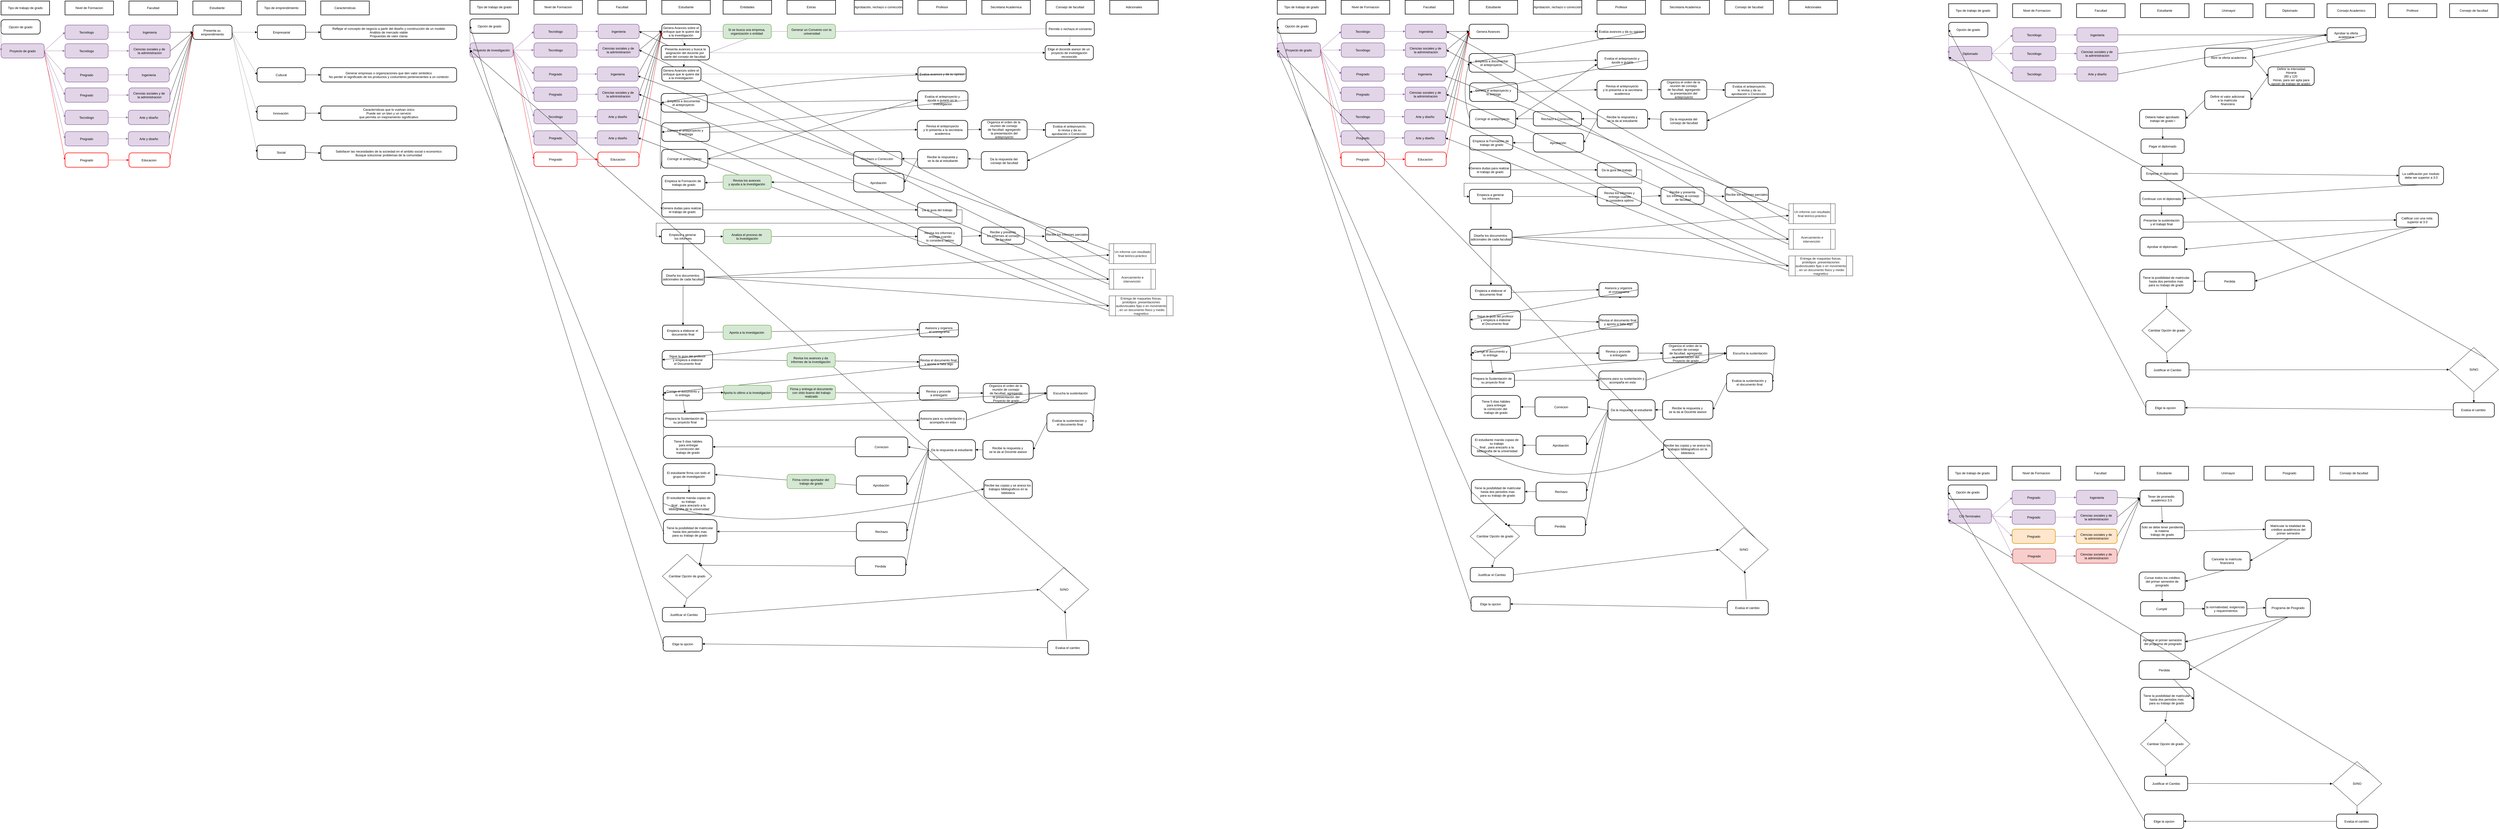 <mxfile version="26.0.16">
  <diagram name="Página-1" id="ldlhN9DcdSFluAaM3SmI">
    <mxGraphModel dx="7405" dy="883" grid="1" gridSize="10" guides="1" tooltips="1" connect="1" arrows="1" fold="1" page="1" pageScale="1" pageWidth="827" pageHeight="1169" math="0" shadow="0">
      <root>
        <mxCell id="0" />
        <mxCell id="1" parent="0" />
        <mxCell id="3" value="Estudiante" style="whiteSpace=wrap;strokeWidth=2;" parent="1" vertex="1">
          <mxGeometry x="360" y="30" width="182" height="52" as="geometry" />
        </mxCell>
        <mxCell id="4" value="Tecnólogo" style="rounded=1;arcSize=20;strokeWidth=2;fillColor=#e1d5e7;strokeColor=#9673a6;" parent="1" vertex="1">
          <mxGeometry x="-120" y="120" width="162" height="54" as="geometry" />
        </mxCell>
        <mxCell id="5" value="Ingenieria" style="rounded=1;arcSize=20;strokeWidth=2;fillColor=#e1d5e7;strokeColor=#9673a6;" parent="1" vertex="1">
          <mxGeometry x="121" y="120" width="154" height="54" as="geometry" />
        </mxCell>
        <mxCell id="6" value="Genera Avances " style="rounded=1;arcSize=20;strokeWidth=2" parent="1" vertex="1">
          <mxGeometry x="360" y="120" width="147" height="54" as="geometry" />
        </mxCell>
        <mxCell id="7" value="Evalúa avances y da su opinion" style="rounded=1;arcSize=20;strokeWidth=2" parent="1" vertex="1">
          <mxGeometry x="841" y="120" width="181" height="54" as="geometry" />
        </mxCell>
        <mxCell id="8" value="Empieza a documentar &#xa;el anteproyecto  " style="rounded=1;arcSize=20;strokeWidth=2" parent="1" vertex="1">
          <mxGeometry x="360" y="230" width="173" height="70" as="geometry" />
        </mxCell>
        <mxCell id="9" value="Evalúa el anteproyecto y &#xa;ayuda a guiarlo" style="rounded=1;arcSize=20;strokeWidth=2" parent="1" vertex="1">
          <mxGeometry x="841" y="220" width="189" height="70" as="geometry" />
        </mxCell>
        <mxCell id="10" value="" style="curved=1;startArrow=none;endArrow=block;exitX=1;exitY=0.5;entryX=0;entryY=0.5;fillColor=#e1d5e7;strokeColor=#9673a6;" parent="1" source="4" target="5" edge="1">
          <mxGeometry relative="1" as="geometry">
            <Array as="points" />
          </mxGeometry>
        </mxCell>
        <mxCell id="11" value="" style="curved=1;startArrow=none;endArrow=block;exitX=1;exitY=0.5;entryX=0;entryY=0.5;" parent="1" source="5" target="6" edge="1">
          <mxGeometry relative="1" as="geometry">
            <Array as="points" />
          </mxGeometry>
        </mxCell>
        <mxCell id="12" value="" style="curved=1;startArrow=none;endArrow=block;exitX=1;exitY=0.5;entryX=0;entryY=0.5;" parent="1" source="7" target="8" edge="1">
          <mxGeometry relative="1" as="geometry">
            <Array as="points" />
          </mxGeometry>
        </mxCell>
        <mxCell id="13" value="" style="curved=1;startArrow=none;endArrow=block;exitX=1.01;exitY=0.5;entryX=0;entryY=0.5;" parent="1" source="8" target="9" edge="1">
          <mxGeometry relative="1" as="geometry">
            <Array as="points" />
          </mxGeometry>
        </mxCell>
        <mxCell id="14" value="" style="curved=1;dashed=1;dashPattern=2 3;startArrow=none;endArrow=block;exitX=1;exitY=0.5;entryX=0;entryY=0.5;" parent="1" source="6" target="7" edge="1">
          <mxGeometry relative="1" as="geometry">
            <Array as="points" />
          </mxGeometry>
        </mxCell>
        <mxCell id="mhiyrfmPje_6t8HJJJyb-14" value="Profesor" style="whiteSpace=wrap;strokeWidth=2;" parent="1" vertex="1">
          <mxGeometry x="840" y="30" width="182" height="52" as="geometry" />
        </mxCell>
        <mxCell id="mhiyrfmPje_6t8HJJJyb-15" value="Secretaria Academica" style="whiteSpace=wrap;strokeWidth=2;" parent="1" vertex="1">
          <mxGeometry x="1080" y="30" width="182" height="52" as="geometry" />
        </mxCell>
        <mxCell id="mhiyrfmPje_6t8HJJJyb-16" value="Aprobación, rechazo o corrección" style="whiteSpace=wrap;strokeWidth=2;" parent="1" vertex="1">
          <mxGeometry x="601" y="30" width="182" height="52" as="geometry" />
        </mxCell>
        <mxCell id="mhiyrfmPje_6t8HJJJyb-17" value="Facultad" style="whiteSpace=wrap;strokeWidth=2;" parent="1" vertex="1">
          <mxGeometry x="120" y="30" width="182" height="52" as="geometry" />
        </mxCell>
        <mxCell id="mhiyrfmPje_6t8HJJJyb-18" value="Nivel de Formacion" style="whiteSpace=wrap;strokeWidth=2;" parent="1" vertex="1">
          <mxGeometry x="-120" y="30" width="182" height="52" as="geometry" />
        </mxCell>
        <mxCell id="mhiyrfmPje_6t8HJJJyb-36" value="Genera el anteproyecto y &#xa;lo entrega" style="rounded=1;arcSize=20;strokeWidth=2" parent="1" vertex="1">
          <mxGeometry x="362" y="340" width="180" height="70" as="geometry" />
        </mxCell>
        <mxCell id="mhiyrfmPje_6t8HJJJyb-37" value="" style="curved=1;startArrow=none;endArrow=block;exitX=1;exitY=0.5;entryX=0;entryY=0.5;" parent="1" source="mhiyrfmPje_6t8HJJJyb-36" target="mhiyrfmPje_6t8HJJJyb-38" edge="1">
          <mxGeometry relative="1" as="geometry">
            <Array as="points" />
          </mxGeometry>
        </mxCell>
        <mxCell id="mhiyrfmPje_6t8HJJJyb-38" value="Revisa el anteproyecto&#xa; y lo presenta a la secretaria&#xa;academica" style="rounded=1;arcSize=20;strokeWidth=2" parent="1" vertex="1">
          <mxGeometry x="840" y="331" width="189" height="70" as="geometry" />
        </mxCell>
        <mxCell id="mhiyrfmPje_6t8HJJJyb-39" value="" style="curved=1;startArrow=none;endArrow=block;exitX=1;exitY=0.5;entryX=0;entryY=0.5;" parent="1" source="mhiyrfmPje_6t8HJJJyb-38" target="mhiyrfmPje_6t8HJJJyb-44" edge="1">
          <mxGeometry relative="1" as="geometry">
            <Array as="points" />
          </mxGeometry>
        </mxCell>
        <mxCell id="mhiyrfmPje_6t8HJJJyb-40" value="" style="curved=1;startArrow=none;endArrow=block;exitX=1;exitY=0.5;entryX=1;entryY=0.5;entryDx=0;entryDy=0;" parent="1" source="mhiyrfmPje_6t8HJJJyb-45" target="mhiyrfmPje_6t8HJJJyb-43" edge="1">
          <mxGeometry relative="1" as="geometry">
            <Array as="points" />
          </mxGeometry>
        </mxCell>
        <mxCell id="mhiyrfmPje_6t8HJJJyb-41" value="" style="curved=1;startArrow=none;endArrow=block;exitX=1.01;exitY=0.5;entryX=1;entryY=0.5;entryDx=0;entryDy=0;" parent="1" source="mhiyrfmPje_6t8HJJJyb-43" target="mhiyrfmPje_6t8HJJJyb-42" edge="1">
          <mxGeometry relative="1" as="geometry">
            <Array as="points" />
          </mxGeometry>
        </mxCell>
        <mxCell id="mhiyrfmPje_6t8HJJJyb-42" value="Recibe la respuesta y &#xa;se la da al estudiante" style="rounded=1;arcSize=20;strokeWidth=2" parent="1" vertex="1">
          <mxGeometry x="841" y="440" width="189" height="70" as="geometry" />
        </mxCell>
        <mxCell id="mhiyrfmPje_6t8HJJJyb-43" value="Da la respuesta del &#xa;consejo de facultad" style="rounded=1;arcSize=20;strokeWidth=2" parent="1" vertex="1">
          <mxGeometry x="1080" y="448" width="173" height="70" as="geometry" />
        </mxCell>
        <mxCell id="mhiyrfmPje_6t8HJJJyb-44" value="Organiza el orden de la &#xa;reunión de consejo &#xa;de facultad, agregando&#xa;la presentación del&#xa;anteproyecto" style="rounded=1;arcSize=20;strokeWidth=2" parent="1" vertex="1">
          <mxGeometry x="1080" y="329" width="172" height="72" as="geometry" />
        </mxCell>
        <mxCell id="mhiyrfmPje_6t8HJJJyb-45" value="Evalúa el anteproyecto,&#xa; lo revisa y da su &#xa;aprobación o Corrección " style="rounded=1;arcSize=20;strokeWidth=2" parent="1" vertex="1">
          <mxGeometry x="1321" y="340" width="181" height="54" as="geometry" />
        </mxCell>
        <mxCell id="mhiyrfmPje_6t8HJJJyb-46" value="Empieza la Formación de &#xa; trabajo de grado" style="rounded=1;arcSize=20;strokeWidth=2" parent="1" vertex="1">
          <mxGeometry x="362" y="538" width="162" height="54" as="geometry" />
        </mxCell>
        <mxCell id="mhiyrfmPje_6t8HJJJyb-47" value="" style="curved=1;startArrow=none;endArrow=block;exitX=0;exitY=0.5;entryX=0;entryY=0.5;exitDx=0;exitDy=0;entryDx=0;entryDy=0;" parent="1" source="mhiyrfmPje_6t8HJJJyb-46" target="mhiyrfmPje_6t8HJJJyb-48" edge="1">
          <mxGeometry relative="1" as="geometry">
            <Array as="points" />
          </mxGeometry>
        </mxCell>
        <mxCell id="mhiyrfmPje_6t8HJJJyb-48" value="Genera dudas para realizar &#xa;el trabajo de grado" style="rounded=1;arcSize=20;strokeWidth=2" parent="1" vertex="1">
          <mxGeometry x="362" y="640" width="154" height="54" as="geometry" />
        </mxCell>
        <mxCell id="mhiyrfmPje_6t8HJJJyb-49" value="" style="curved=1;startArrow=none;endArrow=block;exitX=1;exitY=0.5;entryX=0;entryY=0.5;" parent="1" source="mhiyrfmPje_6t8HJJJyb-48" target="mhiyrfmPje_6t8HJJJyb-54" edge="1">
          <mxGeometry relative="1" as="geometry">
            <Array as="points" />
          </mxGeometry>
        </mxCell>
        <mxCell id="mhiyrfmPje_6t8HJJJyb-50" value="" style="curved=1;startArrow=none;endArrow=block;exitX=0;exitY=0.5;entryX=1;entryY=0.5;entryDx=0;entryDy=0;exitDx=0;exitDy=0;" parent="1" source="mhiyrfmPje_6t8HJJJyb-55" target="mhiyrfmPje_6t8HJJJyb-53" edge="1">
          <mxGeometry relative="1" as="geometry">
            <Array as="points" />
          </mxGeometry>
        </mxCell>
        <mxCell id="mhiyrfmPje_6t8HJJJyb-51" value="" style="curved=1;startArrow=none;endArrow=block;exitX=1.01;exitY=0.5;" parent="1" source="mhiyrfmPje_6t8HJJJyb-53" edge="1">
          <mxGeometry relative="1" as="geometry">
            <Array as="points" />
            <mxPoint x="840" y="270" as="targetPoint" />
          </mxGeometry>
        </mxCell>
        <mxCell id="mhiyrfmPje_6t8HJJJyb-52" value="Aprobación " style="rounded=1;arcSize=20;strokeWidth=2" parent="1" vertex="1">
          <mxGeometry x="601" y="530" width="189" height="70" as="geometry" />
        </mxCell>
        <mxCell id="mhiyrfmPje_6t8HJJJyb-53" value="Corregir el anteproyecto " style="rounded=1;arcSize=20;strokeWidth=2" parent="1" vertex="1">
          <mxGeometry x="362" y="440" width="173" height="70" as="geometry" />
        </mxCell>
        <mxCell id="mhiyrfmPje_6t8HJJJyb-54" value="Da la guía del trabajo" style="rounded=1;arcSize=20;strokeWidth=2" parent="1" vertex="1">
          <mxGeometry x="841" y="640" width="147" height="54" as="geometry" />
        </mxCell>
        <mxCell id="mhiyrfmPje_6t8HJJJyb-55" value="Rechazo o Corrección " style="rounded=1;arcSize=20;strokeWidth=2" parent="1" vertex="1">
          <mxGeometry x="601" y="448" width="181" height="54" as="geometry" />
        </mxCell>
        <mxCell id="mhiyrfmPje_6t8HJJJyb-56" value="" style="curved=1;startArrow=none;endArrow=block;exitX=1;exitY=0.5;entryX=0;entryY=0.5;exitDx=0;exitDy=0;entryDx=0;entryDy=0;" parent="1" source="9" target="mhiyrfmPje_6t8HJJJyb-36" edge="1">
          <mxGeometry relative="1" as="geometry">
            <Array as="points" />
            <mxPoint x="250" y="320" as="sourcePoint" />
            <mxPoint x="332" y="320" as="targetPoint" />
          </mxGeometry>
        </mxCell>
        <mxCell id="mhiyrfmPje_6t8HJJJyb-57" value="" style="curved=1;startArrow=none;endArrow=block;exitX=1;exitY=0.5;entryX=0;entryY=0.5;exitDx=0;exitDy=0;entryDx=0;entryDy=0;" parent="1" source="mhiyrfmPje_6t8HJJJyb-44" target="mhiyrfmPje_6t8HJJJyb-45" edge="1">
          <mxGeometry relative="1" as="geometry">
            <Array as="points" />
            <mxPoint x="800" y="385" as="sourcePoint" />
            <mxPoint x="858" y="384" as="targetPoint" />
          </mxGeometry>
        </mxCell>
        <mxCell id="mhiyrfmPje_6t8HJJJyb-58" value="Consejo de facultad" style="whiteSpace=wrap;strokeWidth=2;" parent="1" vertex="1">
          <mxGeometry x="1320" y="30" width="182" height="52" as="geometry" />
        </mxCell>
        <mxCell id="mhiyrfmPje_6t8HJJJyb-59" value="" style="curved=1;startArrow=none;endArrow=block;exitX=0;exitY=0.5;entryX=1;entryY=0.5;entryDx=0;entryDy=0;exitDx=0;exitDy=0;" parent="1" source="mhiyrfmPje_6t8HJJJyb-42" target="mhiyrfmPje_6t8HJJJyb-55" edge="1">
          <mxGeometry relative="1" as="geometry">
            <Array as="points" />
            <mxPoint x="611" y="477" as="sourcePoint" />
            <mxPoint x="560" y="477" as="targetPoint" />
          </mxGeometry>
        </mxCell>
        <mxCell id="mhiyrfmPje_6t8HJJJyb-61" value="" style="curved=1;startArrow=none;endArrow=block;exitX=0;exitY=0.5;entryX=1;entryY=0.5;entryDx=0;entryDy=0;exitDx=0;exitDy=0;" parent="1" source="mhiyrfmPje_6t8HJJJyb-42" target="mhiyrfmPje_6t8HJJJyb-52" edge="1">
          <mxGeometry relative="1" as="geometry">
            <Array as="points" />
            <mxPoint x="851" y="485" as="sourcePoint" />
            <mxPoint x="792" y="485" as="targetPoint" />
          </mxGeometry>
        </mxCell>
        <mxCell id="mhiyrfmPje_6t8HJJJyb-62" value="Prepara la Sustentación de &#xa;su proyecto final" style="rounded=1;arcSize=20;strokeWidth=2" parent="1" vertex="1">
          <mxGeometry x="368.25" y="1430" width="162" height="54" as="geometry" />
        </mxCell>
        <mxCell id="mhiyrfmPje_6t8HJJJyb-63" value="" style="curved=1;startArrow=none;endArrow=block;exitX=0.5;exitY=1;entryX=0.5;entryY=0;exitDx=0;exitDy=0;entryDx=0;entryDy=0;" parent="1" source="mhiyrfmPje_6t8HJJJyb-109" target="mhiyrfmPje_6t8HJJJyb-62" edge="1">
          <mxGeometry relative="1" as="geometry">
            <Array as="points" />
          </mxGeometry>
        </mxCell>
        <mxCell id="mhiyrfmPje_6t8HJJJyb-64" value="Asesora para su sustentación y &#xa;acompaña en esta" style="rounded=1;arcSize=20;strokeWidth=2" parent="1" vertex="1">
          <mxGeometry x="847.25" y="1422" width="177" height="70" as="geometry" />
        </mxCell>
        <mxCell id="mhiyrfmPje_6t8HJJJyb-66" value="Da la respuesta al estudiante" style="rounded=1;arcSize=20;strokeWidth=2" parent="1" vertex="1">
          <mxGeometry x="881.25" y="1530" width="177" height="76" as="geometry" />
        </mxCell>
        <mxCell id="mhiyrfmPje_6t8HJJJyb-67" value="Empieza a generar &#xa;los informes" style="rounded=1;arcSize=20;strokeWidth=2" parent="1" vertex="1">
          <mxGeometry x="361" y="740" width="162" height="54" as="geometry" />
        </mxCell>
        <mxCell id="mhiyrfmPje_6t8HJJJyb-68" value="" style="curved=1;startArrow=none;endArrow=block;exitX=1;exitY=0.5;entryX=0;entryY=0.5;" parent="1" source="mhiyrfmPje_6t8HJJJyb-67" target="mhiyrfmPje_6t8HJJJyb-69" edge="1">
          <mxGeometry relative="1" as="geometry">
            <Array as="points" />
          </mxGeometry>
        </mxCell>
        <mxCell id="mhiyrfmPje_6t8HJJJyb-69" value="Revisa los informes y&#xa; entrega cuando&#xa; lo considera optimo" style="rounded=1;arcSize=20;strokeWidth=2" parent="1" vertex="1">
          <mxGeometry x="841" y="732" width="166" height="70" as="geometry" />
        </mxCell>
        <mxCell id="mhiyrfmPje_6t8HJJJyb-70" value="" style="curved=1;startArrow=none;endArrow=block;exitX=1;exitY=0.5;entryX=0;entryY=0.5;" parent="1" source="mhiyrfmPje_6t8HJJJyb-69" target="mhiyrfmPje_6t8HJJJyb-71" edge="1">
          <mxGeometry relative="1" as="geometry">
            <Array as="points" />
          </mxGeometry>
        </mxCell>
        <mxCell id="mhiyrfmPje_6t8HJJJyb-71" value="Recibe y presenta&#xa; los informes al consejo&#xa; de facultad" style="rounded=1;arcSize=20;strokeWidth=2" parent="1" vertex="1">
          <mxGeometry x="1080" y="732" width="162" height="64" as="geometry" />
        </mxCell>
        <mxCell id="mhiyrfmPje_6t8HJJJyb-72" value="" style="curved=1;startArrow=none;endArrow=block;exitX=0;exitY=0.5;entryX=1;entryY=0.5;entryDx=0;entryDy=0;exitDx=0;exitDy=0;" parent="1" source="mhiyrfmPje_6t8HJJJyb-52" target="mhiyrfmPje_6t8HJJJyb-46" edge="1">
          <mxGeometry relative="1" as="geometry">
            <Array as="points" />
            <mxPoint x="611" y="485" as="sourcePoint" />
            <mxPoint x="560" y="485" as="targetPoint" />
          </mxGeometry>
        </mxCell>
        <mxCell id="mhiyrfmPje_6t8HJJJyb-73" value="Tipo de trabajo de grado" style="whiteSpace=wrap;strokeWidth=2;" parent="1" vertex="1">
          <mxGeometry x="-360" y="30" width="182" height="52" as="geometry" />
        </mxCell>
        <mxCell id="mhiyrfmPje_6t8HJJJyb-74" value="Proyecto de grado" style="rounded=1;arcSize=20;strokeWidth=2;fillColor=#e1d5e7;strokeColor=#9673a6;" parent="1" vertex="1">
          <mxGeometry x="-360" y="190" width="162" height="54" as="geometry" />
        </mxCell>
        <mxCell id="mhiyrfmPje_6t8HJJJyb-75" value="" style="curved=1;startArrow=none;endArrow=block;exitX=1;exitY=0.5;entryX=0;entryY=0.5;entryDx=0;entryDy=0;fillColor=#e1d5e7;strokeColor=#9673a6;" parent="1" source="mhiyrfmPje_6t8HJJJyb-74" target="4" edge="1">
          <mxGeometry relative="1" as="geometry">
            <Array as="points" />
            <mxPoint x="-126" y="147" as="targetPoint" />
          </mxGeometry>
        </mxCell>
        <mxCell id="mhiyrfmPje_6t8HJJJyb-76" value="Recibe los informes parciales" style="rounded=1;arcSize=23;strokeWidth=2" parent="1" vertex="1">
          <mxGeometry x="1321" y="732" width="162" height="54" as="geometry" />
        </mxCell>
        <mxCell id="mhiyrfmPje_6t8HJJJyb-78" value="Empieza a elaborar el &#xa;documento final" style="rounded=1;arcSize=20;strokeWidth=2" parent="1" vertex="1">
          <mxGeometry x="364.75" y="1100" width="154" height="54" as="geometry" />
        </mxCell>
        <mxCell id="mhiyrfmPje_6t8HJJJyb-79" value="" style="curved=1;startArrow=none;endArrow=block;exitX=1;exitY=0.5;entryX=0;entryY=0.5;" parent="1" source="mhiyrfmPje_6t8HJJJyb-78" target="mhiyrfmPje_6t8HJJJyb-80" edge="1">
          <mxGeometry relative="1" as="geometry">
            <Array as="points" />
          </mxGeometry>
        </mxCell>
        <mxCell id="mhiyrfmPje_6t8HJJJyb-186" style="edgeStyle=orthogonalEdgeStyle;rounded=0;orthogonalLoop=1;jettySize=auto;html=1;exitX=0.5;exitY=1;exitDx=0;exitDy=0;" parent="1" source="mhiyrfmPje_6t8HJJJyb-80" edge="1">
          <mxGeometry relative="1" as="geometry">
            <mxPoint x="926.25" y="1140" as="targetPoint" />
          </mxGeometry>
        </mxCell>
        <mxCell id="mhiyrfmPje_6t8HJJJyb-80" value="Asesora y organiza&#xa; el cronograma" style="rounded=1;arcSize=20;strokeWidth=2" parent="1" vertex="1">
          <mxGeometry x="847.25" y="1090" width="147" height="54" as="geometry" />
        </mxCell>
        <mxCell id="mhiyrfmPje_6t8HJJJyb-96" value="" style="curved=1;startArrow=none;endArrow=block;entryX=-0.017;entryY=0.64;entryDx=0;entryDy=0;entryPerimeter=0;exitX=1;exitY=0.5;exitDx=0;exitDy=0;" parent="1" source="mhiyrfmPje_6t8HJJJyb-71" target="mhiyrfmPje_6t8HJJJyb-76" edge="1">
          <mxGeometry relative="1" as="geometry">
            <Array as="points" />
            <mxPoint x="1270" y="767" as="sourcePoint" />
            <mxPoint x="1121" y="777" as="targetPoint" />
          </mxGeometry>
        </mxCell>
        <mxCell id="mhiyrfmPje_6t8HJJJyb-97" value="" style="curved=1;startArrow=none;endArrow=block;exitX=0.5;exitY=1;entryX=0.5;entryY=0;exitDx=0;exitDy=0;entryDx=0;entryDy=0;" parent="1" source="6e6Wpf-CKOMIyw05LbAQ-38" target="mhiyrfmPje_6t8HJJJyb-78" edge="1">
          <mxGeometry relative="1" as="geometry">
            <Array as="points" />
            <mxPoint x="1032" y="777" as="sourcePoint" />
            <mxPoint x="1121" y="777" as="targetPoint" />
          </mxGeometry>
        </mxCell>
        <mxCell id="mhiyrfmPje_6t8HJJJyb-98" value="Sigue la guía del profesor&#xa; y empieza a elaborar&#xa;el Documento final" style="rounded=1;arcSize=20;strokeWidth=2" parent="1" vertex="1">
          <mxGeometry x="363.75" y="1195" width="189" height="70" as="geometry" />
        </mxCell>
        <mxCell id="mhiyrfmPje_6t8HJJJyb-99" value="" style="curved=1;startArrow=none;endArrow=block;exitX=1;exitY=0.5;exitDx=0;exitDy=0;entryX=0;entryY=0.5;entryDx=0;entryDy=0;" parent="1" source="mhiyrfmPje_6t8HJJJyb-80" target="mhiyrfmPje_6t8HJJJyb-98" edge="1">
          <mxGeometry relative="1" as="geometry">
            <Array as="points" />
          </mxGeometry>
        </mxCell>
        <mxCell id="mhiyrfmPje_6t8HJJJyb-100" value="" style="curved=1;startArrow=none;endArrow=block;exitX=1;exitY=0.5;entryX=1;entryY=0.5;entryDx=0;entryDy=0;" parent="1" source="mhiyrfmPje_6t8HJJJyb-105" target="mhiyrfmPje_6t8HJJJyb-103" edge="1">
          <mxGeometry relative="1" as="geometry">
            <Array as="points" />
          </mxGeometry>
        </mxCell>
        <mxCell id="mhiyrfmPje_6t8HJJJyb-101" value="" style="curved=1;startArrow=none;endArrow=block;exitX=0;exitY=0.5;entryX=1;entryY=0.5;entryDx=0;entryDy=0;exitDx=0;exitDy=0;" parent="1" source="mhiyrfmPje_6t8HJJJyb-103" target="mhiyrfmPje_6t8HJJJyb-102" edge="1">
          <mxGeometry relative="1" as="geometry">
            <Array as="points" />
          </mxGeometry>
        </mxCell>
        <mxCell id="mhiyrfmPje_6t8HJJJyb-102" value="Recibe la respuesta y &#xa;se la da al Docente asesor" style="rounded=1;arcSize=20;strokeWidth=2" parent="1" vertex="1">
          <mxGeometry x="1086.25" y="1533" width="189" height="70" as="geometry" />
        </mxCell>
        <mxCell id="mhiyrfmPje_6t8HJJJyb-103" value="Evalúa la sustentación y &#xa;el documento final" style="rounded=1;arcSize=20;strokeWidth=2" parent="1" vertex="1">
          <mxGeometry x="1326.25" y="1430" width="173" height="70" as="geometry" />
        </mxCell>
        <mxCell id="mhiyrfmPje_6t8HJJJyb-104" value="Organiza el orden de la &#xa;reunión de consejo &#xa;de facultad, agregando&#xa;la presentación del&#xa;Proyecto de grado" style="rounded=1;arcSize=20;strokeWidth=2" parent="1" vertex="1">
          <mxGeometry x="1087.25" y="1319" width="172" height="72" as="geometry" />
        </mxCell>
        <mxCell id="mhiyrfmPje_6t8HJJJyb-105" value="Escucha la sustentación " style="rounded=1;arcSize=20;strokeWidth=2" parent="1" vertex="1">
          <mxGeometry x="1326.25" y="1328" width="181" height="54" as="geometry" />
        </mxCell>
        <mxCell id="mhiyrfmPje_6t8HJJJyb-106" value="" style="curved=1;startArrow=none;endArrow=block;exitX=1;exitY=0.5;entryX=0;entryY=0.5;exitDx=0;exitDy=0;entryDx=0;entryDy=0;" parent="1" source="mhiyrfmPje_6t8HJJJyb-104" target="mhiyrfmPje_6t8HJJJyb-105" edge="1">
          <mxGeometry relative="1" as="geometry">
            <Array as="points" />
            <mxPoint x="827.25" y="1257" as="sourcePoint" />
            <mxPoint x="885.25" y="1256" as="targetPoint" />
          </mxGeometry>
        </mxCell>
        <mxCell id="mhiyrfmPje_6t8HJJJyb-107" value="" style="curved=1;startArrow=none;endArrow=block;exitX=1;exitY=0.5;entryX=0;entryY=0.5;exitDx=0;exitDy=0;" parent="1" source="mhiyrfmPje_6t8HJJJyb-98" target="mhiyrfmPje_6t8HJJJyb-108" edge="1">
          <mxGeometry relative="1" as="geometry">
            <Array as="points" />
            <mxPoint x="586.25" y="1238" as="sourcePoint" />
          </mxGeometry>
        </mxCell>
        <mxCell id="mhiyrfmPje_6t8HJJJyb-108" value="Revisa el documento final &#xa;y aporta si falta algo" style="rounded=1;arcSize=20;strokeWidth=2" parent="1" vertex="1">
          <mxGeometry x="847.25" y="1211" width="147" height="54" as="geometry" />
        </mxCell>
        <mxCell id="mhiyrfmPje_6t8HJJJyb-109" value="Corrige el documento y&#xa;lo entrega " style="rounded=1;arcSize=20;strokeWidth=2" parent="1" vertex="1">
          <mxGeometry x="368.25" y="1328" width="147" height="54" as="geometry" />
        </mxCell>
        <mxCell id="mhiyrfmPje_6t8HJJJyb-110" value="" style="curved=1;startArrow=none;endArrow=block;exitX=1;exitY=0.5;entryX=0;entryY=0.5;exitDx=0;exitDy=0;" parent="1" source="mhiyrfmPje_6t8HJJJyb-108" target="mhiyrfmPje_6t8HJJJyb-109" edge="1">
          <mxGeometry relative="1" as="geometry">
            <Array as="points" />
            <mxPoint x="706.25" y="1266" as="sourcePoint" />
          </mxGeometry>
        </mxCell>
        <mxCell id="mhiyrfmPje_6t8HJJJyb-111" value="" style="curved=1;startArrow=none;endArrow=block;exitX=1;exitY=0.5;entryX=0;entryY=0.5;exitDx=0;exitDy=0;" parent="1" source="mhiyrfmPje_6t8HJJJyb-109" target="mhiyrfmPje_6t8HJJJyb-112" edge="1">
          <mxGeometry relative="1" as="geometry">
            <Array as="points" />
            <mxPoint x="516.25" y="1340" as="sourcePoint" />
          </mxGeometry>
        </mxCell>
        <mxCell id="mhiyrfmPje_6t8HJJJyb-112" value="Revisa y procede &#xa;a entregarlo" style="rounded=1;arcSize=20;strokeWidth=2" parent="1" vertex="1">
          <mxGeometry x="847.25" y="1328" width="147" height="54" as="geometry" />
        </mxCell>
        <mxCell id="mhiyrfmPje_6t8HJJJyb-113" value="" style="curved=1;startArrow=none;endArrow=block;exitX=1;exitY=0.5;entryX=0;entryY=0.5;exitDx=0;exitDy=0;entryDx=0;entryDy=0;" parent="1" source="mhiyrfmPje_6t8HJJJyb-112" target="mhiyrfmPje_6t8HJJJyb-104" edge="1">
          <mxGeometry relative="1" as="geometry">
            <Array as="points" />
            <mxPoint x="540.25" y="1365" as="sourcePoint" />
            <mxPoint x="899.25" y="1365" as="targetPoint" />
          </mxGeometry>
        </mxCell>
        <mxCell id="mhiyrfmPje_6t8HJJJyb-114" value="Justificar el Cambio" style="rounded=1;arcSize=20;strokeWidth=2" parent="1" vertex="1">
          <mxGeometry x="364.25" y="2160" width="162" height="54" as="geometry" />
        </mxCell>
        <mxCell id="mhiyrfmPje_6t8HJJJyb-115" value="" style="curved=1;startArrow=none;endArrow=block;exitX=1;exitY=0.5;entryX=0;entryY=0.5;entryDx=0;entryDy=0;" parent="1" source="mhiyrfmPje_6t8HJJJyb-114" target="6e6Wpf-CKOMIyw05LbAQ-32" edge="1">
          <mxGeometry relative="1" as="geometry">
            <Array as="points" />
          </mxGeometry>
        </mxCell>
        <mxCell id="mhiyrfmPje_6t8HJJJyb-116" value="Evalúa el cambio " style="rounded=1;arcSize=20;strokeWidth=2" parent="1" vertex="1">
          <mxGeometry x="1329" y="2284" width="154" height="54" as="geometry" />
        </mxCell>
        <mxCell id="mhiyrfmPje_6t8HJJJyb-117" value="" style="curved=1;startArrow=none;endArrow=block;entryX=1;entryY=0.5;exitX=0;exitY=0.5;exitDx=0;exitDy=0;entryDx=0;entryDy=0;" parent="1" source="mhiyrfmPje_6t8HJJJyb-116" target="mhiyrfmPje_6t8HJJJyb-118" edge="1">
          <mxGeometry relative="1" as="geometry">
            <Array as="points" />
            <mxPoint x="1350.125" y="2291.5" as="sourcePoint" />
          </mxGeometry>
        </mxCell>
        <mxCell id="mhiyrfmPje_6t8HJJJyb-118" value="Elige la opcion" style="rounded=1;arcSize=20;strokeWidth=2" parent="1" vertex="1">
          <mxGeometry x="367.25" y="2270" width="147" height="54" as="geometry" />
        </mxCell>
        <mxCell id="mhiyrfmPje_6t8HJJJyb-119" value="El estudiante manda copias de &#xa;su trabajo &#xa;final , para anezarlo a la &#xa;bibliografia de la universidad" style="rounded=1;arcSize=20;strokeWidth=2" parent="1" vertex="1">
          <mxGeometry x="368.25" y="1660" width="194" height="82" as="geometry" />
        </mxCell>
        <mxCell id="mhiyrfmPje_6t8HJJJyb-120" value="" style="curved=1;startArrow=none;endArrow=block;exitX=0;exitY=0.5;entryX=0;entryY=0.5;exitDx=0;exitDy=0;" parent="1" source="mhiyrfmPje_6t8HJJJyb-119" target="mhiyrfmPje_6t8HJJJyb-121" edge="1">
          <mxGeometry relative="1" as="geometry">
            <Array as="points">
              <mxPoint x="726.25" y="1910" />
            </Array>
          </mxGeometry>
        </mxCell>
        <mxCell id="mhiyrfmPje_6t8HJJJyb-121" value="Recibe las copias y se anexa los &#xa;trabajos bibliograficos en la&#xa; biblioteca " style="rounded=1;arcSize=20;strokeWidth=2" parent="1" vertex="1">
          <mxGeometry x="1090" y="1680" width="181.5" height="70" as="geometry" />
        </mxCell>
        <mxCell id="mhiyrfmPje_6t8HJJJyb-122" value="" style="curved=1;startArrow=none;endArrow=block;exitX=0;exitY=0.5;entryX=0;entryY=0.5;entryDx=0;entryDy=0;exitDx=0;exitDy=0;" parent="1" source="mhiyrfmPje_6t8HJJJyb-123" target="mhiyrfmPje_6t8HJJJyb-109" edge="1">
          <mxGeometry relative="1" as="geometry">
            <Array as="points" />
          </mxGeometry>
        </mxCell>
        <mxCell id="mhiyrfmPje_6t8HJJJyb-123" value="Tiene 5 días hábiles&#xa; para entregar&#xa;la corrección del &#xa;trabajo de grado" style="rounded=1;arcSize=20;strokeWidth=2" parent="1" vertex="1">
          <mxGeometry x="368.25" y="1514" width="185" height="86" as="geometry" />
        </mxCell>
        <mxCell id="mhiyrfmPje_6t8HJJJyb-126" value="" style="curved=1;startArrow=none;endArrow=block;exitX=1;exitY=0.5;exitDx=0;exitDy=0;" parent="1" source="mhiyrfmPje_6t8HJJJyb-62" target="mhiyrfmPje_6t8HJJJyb-64" edge="1">
          <mxGeometry relative="1" as="geometry">
            <Array as="points" />
            <mxPoint x="467.25" y="1392" as="sourcePoint" />
            <mxPoint x="467.25" y="1440" as="targetPoint" />
          </mxGeometry>
        </mxCell>
        <mxCell id="mhiyrfmPje_6t8HJJJyb-127" value="" style="curved=1;startArrow=none;endArrow=block;exitX=0.5;exitY=0;exitDx=0;exitDy=0;entryX=0;entryY=0.5;entryDx=0;entryDy=0;" parent="1" source="mhiyrfmPje_6t8HJJJyb-62" target="mhiyrfmPje_6t8HJJJyb-105" edge="1">
          <mxGeometry relative="1" as="geometry">
            <Array as="points" />
            <mxPoint x="548.25" y="1467" as="sourcePoint" />
            <mxPoint x="891.25" y="1467" as="targetPoint" />
          </mxGeometry>
        </mxCell>
        <mxCell id="mhiyrfmPje_6t8HJJJyb-128" value="" style="curved=1;startArrow=none;endArrow=block;exitX=1;exitY=0.5;entryX=0;entryY=0.5;entryDx=0;entryDy=0;exitDx=0;exitDy=0;" parent="1" source="mhiyrfmPje_6t8HJJJyb-64" target="mhiyrfmPje_6t8HJJJyb-105" edge="1">
          <mxGeometry relative="1" as="geometry">
            <Array as="points" />
            <mxPoint x="1165.25" y="1430" as="sourcePoint" />
            <mxPoint x="1058.25" y="1520" as="targetPoint" />
          </mxGeometry>
        </mxCell>
        <mxCell id="mhiyrfmPje_6t8HJJJyb-138" value="Tecnólogo" style="rounded=1;arcSize=20;strokeWidth=2;fillColor=#e1d5e7;strokeColor=#9673a6;" parent="1" vertex="1">
          <mxGeometry x="-120" y="190" width="162" height="54" as="geometry" />
        </mxCell>
        <mxCell id="mhiyrfmPje_6t8HJJJyb-139" value="" style="curved=1;startArrow=none;endArrow=block;exitX=1;exitY=0.5;entryX=0;entryY=0.5;fillColor=#e1d5e7;strokeColor=#9673a6;" parent="1" source="mhiyrfmPje_6t8HJJJyb-138" target="mhiyrfmPje_6t8HJJJyb-140" edge="1">
          <mxGeometry relative="1" as="geometry">
            <Array as="points" />
          </mxGeometry>
        </mxCell>
        <mxCell id="mhiyrfmPje_6t8HJJJyb-140" value="Ciencias sociales y de &#xa;la administracion" style="rounded=1;arcSize=20;strokeWidth=2;fillColor=#e1d5e7;strokeColor=#9673a6;" parent="1" vertex="1">
          <mxGeometry x="121" y="190" width="154" height="54" as="geometry" />
        </mxCell>
        <mxCell id="mhiyrfmPje_6t8HJJJyb-141" value="" style="curved=1;startArrow=none;endArrow=block;exitX=1;exitY=0.5;entryX=0;entryY=0.5;entryDx=0;entryDy=0;" parent="1" source="mhiyrfmPje_6t8HJJJyb-140" target="6" edge="1">
          <mxGeometry relative="1" as="geometry">
            <Array as="points" />
            <mxPoint x="390" y="147" as="targetPoint" />
          </mxGeometry>
        </mxCell>
        <mxCell id="mhiyrfmPje_6t8HJJJyb-142" value="" style="curved=1;startArrow=none;endArrow=block;exitX=1;exitY=0.5;entryX=0;entryY=0.5;entryDx=0;entryDy=0;exitDx=0;exitDy=0;fillColor=#e1d5e7;strokeColor=#9673a6;" parent="1" source="mhiyrfmPje_6t8HJJJyb-74" target="mhiyrfmPje_6t8HJJJyb-138" edge="1">
          <mxGeometry relative="1" as="geometry">
            <Array as="points" />
            <mxPoint x="-188" y="217" as="sourcePoint" />
            <mxPoint x="-126" y="217" as="targetPoint" />
          </mxGeometry>
        </mxCell>
        <mxCell id="mhiyrfmPje_6t8HJJJyb-143" value="Pregrado" style="rounded=1;arcSize=20;strokeWidth=2;fillColor=#e1d5e7;strokeColor=#9673a6;" parent="1" vertex="1">
          <mxGeometry x="-120" y="280" width="162" height="54" as="geometry" />
        </mxCell>
        <mxCell id="mhiyrfmPje_6t8HJJJyb-144" value="" style="curved=1;startArrow=none;endArrow=block;exitX=1;exitY=0.5;entryX=0;entryY=0.5;fillColor=#e1d5e7;strokeColor=#9673a6;" parent="1" source="mhiyrfmPje_6t8HJJJyb-143" target="mhiyrfmPje_6t8HJJJyb-145" edge="1">
          <mxGeometry relative="1" as="geometry">
            <Array as="points" />
          </mxGeometry>
        </mxCell>
        <mxCell id="mhiyrfmPje_6t8HJJJyb-145" value="Ingenieria" style="rounded=1;arcSize=20;strokeWidth=2;fillColor=#e1d5e7;strokeColor=#9673a6;" parent="1" vertex="1">
          <mxGeometry x="117.5" y="280" width="154" height="54" as="geometry" />
        </mxCell>
        <mxCell id="mhiyrfmPje_6t8HJJJyb-146" value="" style="curved=1;startArrow=none;endArrow=block;exitX=1;exitY=0.5;entryX=0;entryY=0.5;entryDx=0;entryDy=0;" parent="1" source="mhiyrfmPje_6t8HJJJyb-145" target="6" edge="1">
          <mxGeometry relative="1" as="geometry">
            <Array as="points" />
            <mxPoint x="390" y="150" as="targetPoint" />
          </mxGeometry>
        </mxCell>
        <mxCell id="mhiyrfmPje_6t8HJJJyb-147" value="" style="curved=1;startArrow=none;endArrow=block;entryX=0;entryY=0.5;entryDx=0;entryDy=0;exitX=1;exitY=0.5;exitDx=0;exitDy=0;fillColor=#e1d5e7;strokeColor=#9673a6;" parent="1" source="mhiyrfmPje_6t8HJJJyb-74" target="mhiyrfmPje_6t8HJJJyb-143" edge="1">
          <mxGeometry relative="1" as="geometry">
            <Array as="points" />
            <mxPoint x="-190" y="150" as="sourcePoint" />
            <mxPoint x="-142.5" y="307" as="targetPoint" />
          </mxGeometry>
        </mxCell>
        <mxCell id="mhiyrfmPje_6t8HJJJyb-148" value="Pregrado" style="rounded=1;arcSize=20;strokeWidth=2;fillColor=#e1d5e7;strokeColor=#9673a6;" parent="1" vertex="1">
          <mxGeometry x="-120" y="356" width="162" height="54" as="geometry" />
        </mxCell>
        <mxCell id="mhiyrfmPje_6t8HJJJyb-149" value="" style="curved=1;startArrow=none;endArrow=block;exitX=1;exitY=0.5;entryX=0;entryY=0.5;fillColor=#e1d5e7;strokeColor=#9673a6;" parent="1" source="mhiyrfmPje_6t8HJJJyb-148" target="mhiyrfmPje_6t8HJJJyb-150" edge="1">
          <mxGeometry relative="1" as="geometry">
            <Array as="points" />
          </mxGeometry>
        </mxCell>
        <mxCell id="mhiyrfmPje_6t8HJJJyb-150" value="Ciencias sociales y de &#xa;la administracion" style="rounded=1;arcSize=20;strokeWidth=2;fillColor=#e1d5e7;strokeColor=#9673a6;" parent="1" vertex="1">
          <mxGeometry x="120" y="356" width="154" height="54" as="geometry" />
        </mxCell>
        <mxCell id="mhiyrfmPje_6t8HJJJyb-151" value="" style="curved=1;startArrow=none;endArrow=block;exitX=1;exitY=0.5;entryX=0;entryY=0.5;entryDx=0;entryDy=0;" parent="1" source="mhiyrfmPje_6t8HJJJyb-150" target="6" edge="1">
          <mxGeometry relative="1" as="geometry">
            <Array as="points" />
            <mxPoint x="377" y="397" as="targetPoint" />
          </mxGeometry>
        </mxCell>
        <mxCell id="mhiyrfmPje_6t8HJJJyb-152" value="" style="curved=1;startArrow=none;endArrow=block;entryX=0;entryY=0.5;entryDx=0;entryDy=0;exitX=1;exitY=0.5;exitDx=0;exitDy=0;fillColor=#e1d5e7;strokeColor=#9673a6;" parent="1" source="mhiyrfmPje_6t8HJJJyb-74" target="mhiyrfmPje_6t8HJJJyb-148" edge="1">
          <mxGeometry relative="1" as="geometry">
            <Array as="points" />
            <mxPoint x="-190" y="150" as="sourcePoint" />
            <mxPoint x="-139" y="397" as="targetPoint" />
          </mxGeometry>
        </mxCell>
        <mxCell id="mhiyrfmPje_6t8HJJJyb-153" value="Tecnólogo" style="rounded=1;arcSize=20;strokeWidth=2;fillColor=#e1d5e7;strokeColor=#9673a6;" parent="1" vertex="1">
          <mxGeometry x="-120" y="440" width="162" height="54" as="geometry" />
        </mxCell>
        <mxCell id="mhiyrfmPje_6t8HJJJyb-154" value="" style="curved=1;startArrow=none;endArrow=block;exitX=1;exitY=0.5;entryX=0;entryY=0.5;fillColor=#e1d5e7;strokeColor=#9673a6;" parent="1" source="mhiyrfmPje_6t8HJJJyb-153" target="mhiyrfmPje_6t8HJJJyb-155" edge="1">
          <mxGeometry relative="1" as="geometry">
            <Array as="points" />
          </mxGeometry>
        </mxCell>
        <mxCell id="mhiyrfmPje_6t8HJJJyb-155" value="Arte y diseño" style="rounded=1;arcSize=20;strokeWidth=2;fillColor=#e1d5e7;strokeColor=#9673a6;" parent="1" vertex="1">
          <mxGeometry x="117.5" y="440" width="154" height="54" as="geometry" />
        </mxCell>
        <mxCell id="mhiyrfmPje_6t8HJJJyb-156" value="" style="curved=1;startArrow=none;endArrow=block;exitX=1;exitY=0.5;entryX=0;entryY=0.5;entryDx=0;entryDy=0;" parent="1" source="mhiyrfmPje_6t8HJJJyb-155" target="6" edge="1">
          <mxGeometry relative="1" as="geometry">
            <Array as="points" />
            <mxPoint x="390" y="150" as="targetPoint" />
          </mxGeometry>
        </mxCell>
        <mxCell id="mhiyrfmPje_6t8HJJJyb-157" value="" style="curved=1;startArrow=none;endArrow=block;entryX=0;entryY=0.5;entryDx=0;entryDy=0;fillColor=#e1d5e7;strokeColor=#9673a6;exitX=1;exitY=0.5;exitDx=0;exitDy=0;" parent="1" source="mhiyrfmPje_6t8HJJJyb-74" target="mhiyrfmPje_6t8HJJJyb-153" edge="1">
          <mxGeometry relative="1" as="geometry">
            <Array as="points" />
            <mxPoint x="-190" y="150" as="sourcePoint" />
            <mxPoint x="-146" y="483" as="targetPoint" />
          </mxGeometry>
        </mxCell>
        <mxCell id="mhiyrfmPje_6t8HJJJyb-158" value="Pregrado" style="rounded=1;arcSize=20;strokeWidth=2;fillColor=#e1d5e7;strokeColor=#9673a6;" parent="1" vertex="1">
          <mxGeometry x="-120" y="520" width="162" height="54" as="geometry" />
        </mxCell>
        <mxCell id="mhiyrfmPje_6t8HJJJyb-159" value="" style="curved=1;startArrow=none;endArrow=block;exitX=1;exitY=0.5;entryX=0;entryY=0.5;fillColor=#e1d5e7;strokeColor=#9673a6;" parent="1" source="mhiyrfmPje_6t8HJJJyb-158" target="mhiyrfmPje_6t8HJJJyb-160" edge="1">
          <mxGeometry relative="1" as="geometry">
            <Array as="points" />
          </mxGeometry>
        </mxCell>
        <mxCell id="mhiyrfmPje_6t8HJJJyb-160" value="Arte y diseño" style="rounded=1;arcSize=20;strokeWidth=2;fillColor=#e1d5e7;strokeColor=#9673a6;" parent="1" vertex="1">
          <mxGeometry x="117.5" y="520" width="154" height="54" as="geometry" />
        </mxCell>
        <mxCell id="mhiyrfmPje_6t8HJJJyb-161" value="" style="curved=1;startArrow=none;endArrow=block;exitX=1;exitY=0.5;entryX=0;entryY=0.5;entryDx=0;entryDy=0;" parent="1" source="mhiyrfmPje_6t8HJJJyb-160" target="6" edge="1">
          <mxGeometry relative="1" as="geometry">
            <Array as="points" />
            <mxPoint x="380" y="150" as="targetPoint" />
          </mxGeometry>
        </mxCell>
        <mxCell id="mhiyrfmPje_6t8HJJJyb-162" value="" style="curved=1;startArrow=none;endArrow=block;exitX=1;exitY=0.75;entryX=0;entryY=0.5;entryDx=0;entryDy=0;exitDx=0;exitDy=0;fillColor=#e1d5e7;strokeColor=#9673a6;" parent="1" source="mhiyrfmPje_6t8HJJJyb-74" target="mhiyrfmPje_6t8HJJJyb-158" edge="1">
          <mxGeometry relative="1" as="geometry">
            <Array as="points" />
            <mxPoint x="-218" y="558" as="sourcePoint" />
            <mxPoint x="-156" y="558" as="targetPoint" />
          </mxGeometry>
        </mxCell>
        <mxCell id="mhiyrfmPje_6t8HJJJyb-163" style="edgeStyle=orthogonalEdgeStyle;rounded=0;orthogonalLoop=1;jettySize=auto;html=1;exitX=0.5;exitY=1;exitDx=0;exitDy=0;fillColor=#e1d5e7;strokeColor=#9673a6;" parent="1" source="mhiyrfmPje_6t8HJJJyb-150" target="mhiyrfmPje_6t8HJJJyb-150" edge="1">
          <mxGeometry relative="1" as="geometry" />
        </mxCell>
        <mxCell id="mhiyrfmPje_6t8HJJJyb-164" value="" style="curved=1;startArrow=none;endArrow=block;entryX=0;entryY=0.5;entryDx=0;entryDy=0;strokeColor=#FF0000;exitX=1;exitY=0.5;exitDx=0;exitDy=0;" parent="1" source="mhiyrfmPje_6t8HJJJyb-74" target="mhiyrfmPje_6t8HJJJyb-165" edge="1">
          <mxGeometry relative="1" as="geometry">
            <Array as="points" />
            <mxPoint x="-178" y="130" as="sourcePoint" />
            <mxPoint x="-156" y="646" as="targetPoint" />
          </mxGeometry>
        </mxCell>
        <mxCell id="mhiyrfmPje_6t8HJJJyb-165" value="Pregrado" style="rounded=1;arcSize=20;strokeWidth=2;strokeColor=#FF0000;" parent="1" vertex="1">
          <mxGeometry x="-120" y="600" width="162" height="54" as="geometry" />
        </mxCell>
        <mxCell id="mhiyrfmPje_6t8HJJJyb-166" value="" style="curved=1;startArrow=none;endArrow=block;exitX=1;exitY=0.5;entryX=0;entryY=0.5;strokeColor=#FF0000;" parent="1" source="mhiyrfmPje_6t8HJJJyb-165" target="mhiyrfmPje_6t8HJJJyb-167" edge="1">
          <mxGeometry relative="1" as="geometry">
            <Array as="points" />
          </mxGeometry>
        </mxCell>
        <mxCell id="mhiyrfmPje_6t8HJJJyb-167" value="Educacion " style="rounded=1;arcSize=20;strokeWidth=2;strokeColor=#FF0000;" parent="1" vertex="1">
          <mxGeometry x="120" y="600" width="154" height="54" as="geometry" />
        </mxCell>
        <mxCell id="mhiyrfmPje_6t8HJJJyb-168" value="" style="curved=1;startArrow=none;endArrow=block;exitX=1;exitY=0.5;strokeColor=#FF0000;entryX=0;entryY=0.5;entryDx=0;entryDy=0;" parent="1" source="mhiyrfmPje_6t8HJJJyb-167" target="6" edge="1">
          <mxGeometry relative="1" as="geometry">
            <Array as="points" />
            <mxPoint x="400" y="130" as="targetPoint" />
          </mxGeometry>
        </mxCell>
        <mxCell id="mhiyrfmPje_6t8HJJJyb-169" value="" style="curved=1;startArrow=none;endArrow=block;exitX=0;exitY=0.5;exitDx=0;exitDy=0;entryX=1;entryY=0.5;entryDx=0;entryDy=0;" parent="1" source="mhiyrfmPje_6t8HJJJyb-102" target="mhiyrfmPje_6t8HJJJyb-66" edge="1">
          <mxGeometry relative="1" as="geometry">
            <Array as="points" />
            <mxPoint x="1146.25" y="1475" as="sourcePoint" />
            <mxPoint x="1056.25" y="1571" as="targetPoint" />
          </mxGeometry>
        </mxCell>
        <mxCell id="mhiyrfmPje_6t8HJJJyb-170" value="Tiene la posibilidad de matricular &#xa;hasta dos periodos mas &#xa;para su trabajo de grado " style="rounded=1;arcSize=20;strokeWidth=2" parent="1" vertex="1">
          <mxGeometry x="368.25" y="1830" width="201" height="90" as="geometry" />
        </mxCell>
        <mxCell id="mhiyrfmPje_6t8HJJJyb-171" value="Correcion" style="rounded=1;arcSize=20;strokeWidth=2" parent="1" vertex="1">
          <mxGeometry x="607.25" y="1520" width="197" height="74" as="geometry" />
        </mxCell>
        <mxCell id="mhiyrfmPje_6t8HJJJyb-172" value="" style="curved=1;startArrow=none;endArrow=block;entryX=1;entryY=0.5;entryDx=0;entryDy=0;exitX=0;exitY=0.5;exitDx=0;exitDy=0;" parent="1" source="mhiyrfmPje_6t8HJJJyb-66" target="mhiyrfmPje_6t8HJJJyb-174" edge="1">
          <mxGeometry relative="1" as="geometry">
            <Array as="points" />
            <mxPoint x="886.25" y="1580" as="sourcePoint" />
            <mxPoint x="803.25" y="1557" as="targetPoint" />
          </mxGeometry>
        </mxCell>
        <mxCell id="mhiyrfmPje_6t8HJJJyb-173" value="" style="curved=1;startArrow=none;endArrow=block;entryX=1;entryY=0.5;entryDx=0;entryDy=0;" parent="1" target="mhiyrfmPje_6t8HJJJyb-171" edge="1">
          <mxGeometry relative="1" as="geometry">
            <Array as="points" />
            <mxPoint x="881.25" y="1570" as="sourcePoint" />
            <mxPoint x="571.25" y="1549" as="targetPoint" />
          </mxGeometry>
        </mxCell>
        <mxCell id="mhiyrfmPje_6t8HJJJyb-174" value="Aprobación " style="rounded=1;arcSize=20;strokeWidth=2" parent="1" vertex="1">
          <mxGeometry x="611.25" y="1666" width="189" height="70" as="geometry" />
        </mxCell>
        <mxCell id="mhiyrfmPje_6t8HJJJyb-175" value="" style="curved=1;startArrow=none;endArrow=block;exitX=0;exitY=0.5;exitDx=0;exitDy=0;entryX=1;entryY=0.5;entryDx=0;entryDy=0;" parent="1" source="mhiyrfmPje_6t8HJJJyb-171" target="mhiyrfmPje_6t8HJJJyb-123" edge="1">
          <mxGeometry relative="1" as="geometry">
            <Array as="points" />
            <mxPoint x="516.25" y="1540" as="targetPoint" />
          </mxGeometry>
        </mxCell>
        <mxCell id="mhiyrfmPje_6t8HJJJyb-176" value="" style="curved=1;startArrow=none;endArrow=block;exitX=0;exitY=0.5;exitDx=0;exitDy=0;entryX=1;entryY=0.5;entryDx=0;entryDy=0;" parent="1" source="mhiyrfmPje_6t8HJJJyb-174" target="mhiyrfmPje_6t8HJJJyb-119" edge="1">
          <mxGeometry relative="1" as="geometry">
            <Array as="points" />
            <mxPoint x="622.25" y="1557" as="sourcePoint" />
            <mxPoint x="526.25" y="1725" as="targetPoint" />
          </mxGeometry>
        </mxCell>
        <mxCell id="mhiyrfmPje_6t8HJJJyb-179" value="" style="curved=1;startArrow=none;endArrow=block;entryX=1;entryY=0.5;entryDx=0;entryDy=0;" parent="1" target="mhiyrfmPje_6t8HJJJyb-180" edge="1">
          <mxGeometry relative="1" as="geometry">
            <Array as="points" />
            <mxPoint x="880.25" y="1568" as="sourcePoint" />
            <mxPoint x="790.25" y="1661" as="targetPoint" />
          </mxGeometry>
        </mxCell>
        <mxCell id="mhiyrfmPje_6t8HJJJyb-180" value="Rechazo" style="rounded=1;arcSize=20;strokeWidth=2" parent="1" vertex="1">
          <mxGeometry x="611.25" y="1840" width="189" height="70" as="geometry" />
        </mxCell>
        <mxCell id="mhiyrfmPje_6t8HJJJyb-182" value="" style="curved=1;startArrow=none;endArrow=block;entryX=1;entryY=0.5;entryDx=0;entryDy=0;" parent="1" source="mhiyrfmPje_6t8HJJJyb-180" target="mhiyrfmPje_6t8HJJJyb-170" edge="1">
          <mxGeometry relative="1" as="geometry">
            <Array as="points" />
            <mxPoint x="605.25" y="1735" as="sourcePoint" />
            <mxPoint x="536.25" y="1735" as="targetPoint" />
          </mxGeometry>
        </mxCell>
        <mxCell id="mhiyrfmPje_6t8HJJJyb-183" style="edgeStyle=orthogonalEdgeStyle;rounded=0;orthogonalLoop=1;jettySize=auto;html=1;exitX=1;exitY=0.5;exitDx=0;exitDy=0;entryX=0;entryY=0.5;entryDx=0;entryDy=0;" parent="1" source="mhiyrfmPje_6t8HJJJyb-54" target="mhiyrfmPje_6t8HJJJyb-67" edge="1">
          <mxGeometry relative="1" as="geometry">
            <mxPoint x="807.53" y="750" as="sourcePoint" />
            <mxPoint x="669.997" y="680" as="targetPoint" />
          </mxGeometry>
        </mxCell>
        <mxCell id="mhiyrfmPje_6t8HJJJyb-188" value="" style="curved=1;startArrow=none;endArrow=block;exitX=0;exitY=0.5;entryX=0;entryY=0.5;entryDx=0;entryDy=0;exitDx=0;exitDy=0;" parent="1" source="mhiyrfmPje_6t8HJJJyb-53" target="8" edge="1">
          <mxGeometry relative="1" as="geometry">
            <Array as="points">
              <mxPoint x="330" y="380" />
            </Array>
            <mxPoint x="611" y="575" as="sourcePoint" />
            <mxPoint x="534" y="575" as="targetPoint" />
          </mxGeometry>
        </mxCell>
        <mxCell id="6e6Wpf-CKOMIyw05LbAQ-14" value="Cambiar Opción de grado" style="rhombus;whiteSpace=wrap;html=1;" parent="1" vertex="1">
          <mxGeometry x="364.25" y="1960" width="185.5" height="166" as="geometry" />
        </mxCell>
        <mxCell id="6e6Wpf-CKOMIyw05LbAQ-15" value="Opción de grado" style="rounded=1;arcSize=20;strokeWidth=2" parent="1" vertex="1">
          <mxGeometry x="-360" y="100" width="147" height="54" as="geometry" />
        </mxCell>
        <mxCell id="6e6Wpf-CKOMIyw05LbAQ-16" value="" style="curved=1;startArrow=none;endArrow=block;exitX=0;exitY=0.5;entryX=0;entryY=0.5;entryDx=0;entryDy=0;fillColor=#e1d5e7;strokeColor=#9673a6;exitDx=0;exitDy=0;" parent="1" source="6e6Wpf-CKOMIyw05LbAQ-15" target="mhiyrfmPje_6t8HJJJyb-74" edge="1">
          <mxGeometry relative="1" as="geometry">
            <Array as="points" />
            <mxPoint x="-322" y="280" as="targetPoint" />
            <mxPoint x="-400" y="326" as="sourcePoint" />
          </mxGeometry>
        </mxCell>
        <mxCell id="6e6Wpf-CKOMIyw05LbAQ-20" value="" style="curved=1;startArrow=none;endArrow=block;entryX=1;entryY=0.5;entryDx=0;entryDy=0;exitX=-0.001;exitY=0.614;exitDx=0;exitDy=0;exitPerimeter=0;" parent="1" source="mhiyrfmPje_6t8HJJJyb-66" target="6e6Wpf-CKOMIyw05LbAQ-21" edge="1">
          <mxGeometry relative="1" as="geometry">
            <Array as="points" />
            <mxPoint x="897.25" y="1690" as="sourcePoint" />
            <mxPoint x="807.25" y="1783" as="targetPoint" />
          </mxGeometry>
        </mxCell>
        <mxCell id="6e6Wpf-CKOMIyw05LbAQ-21" value="Perdida" style="rounded=1;arcSize=20;strokeWidth=2" parent="1" vertex="1">
          <mxGeometry x="607.25" y="1970" width="189" height="70" as="geometry" />
        </mxCell>
        <mxCell id="6e6Wpf-CKOMIyw05LbAQ-22" value="" style="curved=1;startArrow=none;endArrow=block;entryX=1;entryY=0;entryDx=0;entryDy=0;" parent="1" source="6e6Wpf-CKOMIyw05LbAQ-21" target="6e6Wpf-CKOMIyw05LbAQ-14" edge="1">
          <mxGeometry relative="1" as="geometry">
            <Array as="points" />
            <mxPoint x="622.25" y="1857" as="sourcePoint" />
            <mxPoint x="566.25" y="1980" as="targetPoint" />
          </mxGeometry>
        </mxCell>
        <mxCell id="6e6Wpf-CKOMIyw05LbAQ-23" value="" style="curved=1;startArrow=none;endArrow=block;entryX=1;entryY=0;entryDx=0;entryDy=0;exitX=0;exitY=0.5;exitDx=0;exitDy=0;" parent="1" source="mhiyrfmPje_6t8HJJJyb-170" target="6e6Wpf-CKOMIyw05LbAQ-14" edge="1">
          <mxGeometry relative="1" as="geometry">
            <Array as="points" />
            <mxPoint x="337.25" y="1921" as="sourcePoint" />
            <mxPoint x="246.25" y="1920" as="targetPoint" />
          </mxGeometry>
        </mxCell>
        <mxCell id="6e6Wpf-CKOMIyw05LbAQ-32" value="SI/NO" style="rhombus;whiteSpace=wrap;html=1;" parent="1" vertex="1">
          <mxGeometry x="1297.5" y="2010" width="185.5" height="166" as="geometry" />
        </mxCell>
        <mxCell id="6e6Wpf-CKOMIyw05LbAQ-33" value="" style="curved=1;startArrow=none;endArrow=block;" parent="1" target="6e6Wpf-CKOMIyw05LbAQ-32" edge="1">
          <mxGeometry relative="1" as="geometry">
            <Array as="points" />
            <mxPoint x="1400" y="2280" as="sourcePoint" />
            <mxPoint x="1396.5" y="2250" as="targetPoint" />
          </mxGeometry>
        </mxCell>
        <mxCell id="6e6Wpf-CKOMIyw05LbAQ-34" value="" style="curved=1;startArrow=none;endArrow=block;entryX=0.5;entryY=0;exitX=0.5;exitY=1;exitDx=0;exitDy=0;entryDx=0;entryDy=0;" parent="1" source="6e6Wpf-CKOMIyw05LbAQ-14" target="mhiyrfmPje_6t8HJJJyb-114" edge="1">
          <mxGeometry relative="1" as="geometry">
            <Array as="points" />
            <mxPoint x="1360.25" y="2302" as="sourcePoint" />
            <mxPoint x="524.25" y="2307" as="targetPoint" />
          </mxGeometry>
        </mxCell>
        <mxCell id="6e6Wpf-CKOMIyw05LbAQ-35" value="" style="curved=1;startArrow=none;endArrow=block;exitX=0.014;exitY=0.642;exitDx=0;exitDy=0;exitPerimeter=0;entryX=0;entryY=0.5;entryDx=0;entryDy=0;" parent="1" source="mhiyrfmPje_6t8HJJJyb-118" target="6e6Wpf-CKOMIyw05LbAQ-15" edge="1">
          <mxGeometry relative="1" as="geometry">
            <Array as="points" />
            <mxPoint x="798" y="1860" as="sourcePoint" />
            <mxPoint x="-430" y="140" as="targetPoint" />
          </mxGeometry>
        </mxCell>
        <mxCell id="6e6Wpf-CKOMIyw05LbAQ-36" value="" style="curved=1;startArrow=none;endArrow=block;entryX=0;entryY=0.5;entryDx=0;entryDy=0;exitX=1;exitY=0;exitDx=0;exitDy=0;" parent="1" source="6e6Wpf-CKOMIyw05LbAQ-32" target="mhiyrfmPje_6t8HJJJyb-74" edge="1">
          <mxGeometry relative="1" as="geometry">
            <Array as="points" />
            <mxPoint x="990" y="2020" as="sourcePoint" />
            <mxPoint x="-350" y="137" as="targetPoint" />
          </mxGeometry>
        </mxCell>
        <mxCell id="6e6Wpf-CKOMIyw05LbAQ-37" value="" style="curved=1;startArrow=none;endArrow=block;exitX=0.014;exitY=0.602;exitDx=0;exitDy=0;exitPerimeter=0;entryX=0;entryY=0.5;entryDx=0;entryDy=0;" parent="1" source="mhiyrfmPje_6t8HJJJyb-170" target="mhiyrfmPje_6t8HJJJyb-74" edge="1">
          <mxGeometry relative="1" as="geometry">
            <Array as="points" />
            <mxPoint x="373" y="2075" as="sourcePoint" />
            <mxPoint x="-350" y="137" as="targetPoint" />
          </mxGeometry>
        </mxCell>
        <mxCell id="6e6Wpf-CKOMIyw05LbAQ-39" value="" style="curved=1;startArrow=none;endArrow=block;exitX=0.5;exitY=1;entryX=0.5;entryY=0;exitDx=0;exitDy=0;entryDx=0;entryDy=0;" parent="1" source="mhiyrfmPje_6t8HJJJyb-67" target="6e6Wpf-CKOMIyw05LbAQ-38" edge="1">
          <mxGeometry relative="1" as="geometry">
            <Array as="points" />
            <mxPoint x="452" y="804" as="sourcePoint" />
            <mxPoint x="452" y="1110" as="targetPoint" />
          </mxGeometry>
        </mxCell>
        <mxCell id="6e6Wpf-CKOMIyw05LbAQ-40" value="" style="curved=1;startArrow=none;endArrow=block;exitX=0.5;exitY=1;entryX=0.5;entryY=0;exitDx=0;exitDy=0;entryDx=0;entryDy=0;" parent="1" source="mhiyrfmPje_6t8HJJJyb-67" target="6e6Wpf-CKOMIyw05LbAQ-38" edge="1">
          <mxGeometry relative="1" as="geometry">
            <Array as="points" />
            <mxPoint x="442" y="794" as="sourcePoint" />
            <mxPoint x="442" y="1100" as="targetPoint" />
          </mxGeometry>
        </mxCell>
        <mxCell id="6e6Wpf-CKOMIyw05LbAQ-38" value="Diseña los documentos &#xa;adicionales de cada facultad" style="rounded=1;arcSize=20;strokeWidth=2" parent="1" vertex="1">
          <mxGeometry x="362.5" y="890" width="159" height="60" as="geometry" />
        </mxCell>
        <mxCell id="6e6Wpf-CKOMIyw05LbAQ-43" value="&lt;span style=&quot;color: rgb(26, 26, 26); text-align: left;&quot;&gt;Acercamiento e intervención&amp;nbsp;&lt;/span&gt;" style="shape=process;whiteSpace=wrap;html=1;backgroundOutline=1;" parent="1" vertex="1">
          <mxGeometry x="1560" y="890" width="174" height="75" as="geometry" />
        </mxCell>
        <mxCell id="6e6Wpf-CKOMIyw05LbAQ-44" value="&lt;span style=&quot;color: rgb(26, 26, 26); text-align: left;&quot;&gt;Un informe con resultado final teórico-práctico&lt;/span&gt;" style="shape=process;whiteSpace=wrap;html=1;backgroundOutline=1;" parent="1" vertex="1">
          <mxGeometry x="1560" y="794" width="174" height="75" as="geometry" />
        </mxCell>
        <mxCell id="6e6Wpf-CKOMIyw05LbAQ-45" value="Adicionales" style="whiteSpace=wrap;strokeWidth=2;" parent="1" vertex="1">
          <mxGeometry x="1560" y="30" width="182" height="52" as="geometry" />
        </mxCell>
        <mxCell id="6e6Wpf-CKOMIyw05LbAQ-46" value="&lt;span style=&quot;color: rgb(26, 26, 26); text-align: left;&quot;&gt;Entrega de maquetas fisicas, prototipos ,presentaciones audiovisuales fijas o en movimiento , en un documento fisico y medio magnetico&lt;/span&gt;" style="shape=process;whiteSpace=wrap;html=1;backgroundOutline=1;" parent="1" vertex="1">
          <mxGeometry x="1560" y="990" width="240" height="75" as="geometry" />
        </mxCell>
        <mxCell id="6e6Wpf-CKOMIyw05LbAQ-47" value="" style="curved=1;startArrow=none;endArrow=block;exitX=1;exitY=0.5;exitDx=0;exitDy=0;" parent="1" source="6e6Wpf-CKOMIyw05LbAQ-38" target="6e6Wpf-CKOMIyw05LbAQ-44" edge="1">
          <mxGeometry relative="1" as="geometry">
            <Array as="points" />
            <mxPoint x="533" y="919.5" as="sourcePoint" />
            <mxPoint x="851" y="919.5" as="targetPoint" />
          </mxGeometry>
        </mxCell>
        <mxCell id="6e6Wpf-CKOMIyw05LbAQ-48" value="" style="curved=1;startArrow=none;endArrow=block;" parent="1" target="6e6Wpf-CKOMIyw05LbAQ-43" edge="1">
          <mxGeometry relative="1" as="geometry">
            <Array as="points" />
            <mxPoint x="520" y="920" as="sourcePoint" />
            <mxPoint x="848.25" y="979" as="targetPoint" />
          </mxGeometry>
        </mxCell>
        <mxCell id="6e6Wpf-CKOMIyw05LbAQ-49" value="" style="curved=1;startArrow=none;endArrow=block;entryX=0;entryY=0.5;exitX=1;exitY=0.5;exitDx=0;exitDy=0;entryDx=0;entryDy=0;" parent="1" source="6e6Wpf-CKOMIyw05LbAQ-38" target="6e6Wpf-CKOMIyw05LbAQ-46" edge="1">
          <mxGeometry relative="1" as="geometry">
            <Array as="points" />
            <mxPoint x="640" y="1020" as="sourcePoint" />
            <mxPoint x="958" y="1030" as="targetPoint" />
          </mxGeometry>
        </mxCell>
        <mxCell id="6e6Wpf-CKOMIyw05LbAQ-51" value="" style="curved=1;startArrow=none;endArrow=block;entryX=0.994;entryY=0.638;entryDx=0;entryDy=0;entryPerimeter=0;exitX=0.027;exitY=0.361;exitDx=0;exitDy=0;exitPerimeter=0;" parent="1" source="6e6Wpf-CKOMIyw05LbAQ-44" target="mhiyrfmPje_6t8HJJJyb-145" edge="1">
          <mxGeometry relative="1" as="geometry">
            <Array as="points" />
            <mxPoint x="1570" y="730" as="sourcePoint" />
            <mxPoint x="285" y="157" as="targetPoint" />
          </mxGeometry>
        </mxCell>
        <mxCell id="6e6Wpf-CKOMIyw05LbAQ-52" value="" style="curved=1;startArrow=none;endArrow=block;entryX=1;entryY=0.5;entryDx=0;entryDy=0;exitX=0.002;exitY=0.859;exitDx=0;exitDy=0;exitPerimeter=0;" parent="1" source="6e6Wpf-CKOMIyw05LbAQ-44" target="5" edge="1">
          <mxGeometry relative="1" as="geometry">
            <Array as="points" />
            <mxPoint x="1568" y="860" as="sourcePoint" />
            <mxPoint x="281" y="324" as="targetPoint" />
          </mxGeometry>
        </mxCell>
        <mxCell id="6e6Wpf-CKOMIyw05LbAQ-53" value="" style="curved=1;startArrow=none;endArrow=block;entryX=1;entryY=0.5;entryDx=0;entryDy=0;exitX=0;exitY=0.5;exitDx=0;exitDy=0;" parent="1" source="6e6Wpf-CKOMIyw05LbAQ-43" target="mhiyrfmPje_6t8HJJJyb-140" edge="1">
          <mxGeometry relative="1" as="geometry">
            <Array as="points" />
            <mxPoint x="1570" y="876" as="sourcePoint" />
            <mxPoint x="285" y="157" as="targetPoint" />
          </mxGeometry>
        </mxCell>
        <mxCell id="6e6Wpf-CKOMIyw05LbAQ-54" value="" style="curved=1;startArrow=none;endArrow=block;entryX=1;entryY=0.5;entryDx=0;entryDy=0;exitX=0;exitY=0.75;exitDx=0;exitDy=0;" parent="1" source="6e6Wpf-CKOMIyw05LbAQ-43" target="mhiyrfmPje_6t8HJJJyb-150" edge="1">
          <mxGeometry relative="1" as="geometry">
            <Array as="points" />
            <mxPoint x="1570" y="938" as="sourcePoint" />
            <mxPoint x="285" y="227" as="targetPoint" />
          </mxGeometry>
        </mxCell>
        <mxCell id="6e6Wpf-CKOMIyw05LbAQ-55" value="" style="curved=1;startArrow=none;endArrow=block;entryX=1;entryY=0.5;entryDx=0;entryDy=0;exitX=0;exitY=0.5;exitDx=0;exitDy=0;" parent="1" source="6e6Wpf-CKOMIyw05LbAQ-46" target="mhiyrfmPje_6t8HJJJyb-155" edge="1">
          <mxGeometry relative="1" as="geometry">
            <Array as="points" />
            <mxPoint x="1570" y="956" as="sourcePoint" />
            <mxPoint x="284" y="393" as="targetPoint" />
          </mxGeometry>
        </mxCell>
        <mxCell id="6e6Wpf-CKOMIyw05LbAQ-56" value="" style="curved=1;startArrow=none;endArrow=block;entryX=1;entryY=0.5;entryDx=0;entryDy=0;exitX=0;exitY=0.75;exitDx=0;exitDy=0;" parent="1" source="6e6Wpf-CKOMIyw05LbAQ-46" target="mhiyrfmPje_6t8HJJJyb-160" edge="1">
          <mxGeometry relative="1" as="geometry">
            <Array as="points" />
            <mxPoint x="1570" y="1028" as="sourcePoint" />
            <mxPoint x="282" y="477" as="targetPoint" />
          </mxGeometry>
        </mxCell>
        <mxCell id="yN9CcfTTydVQKI52Blbd-14" value="Estudiante" style="whiteSpace=wrap;strokeWidth=2;" vertex="1" parent="1">
          <mxGeometry x="-2670" y="30" width="182" height="52" as="geometry" />
        </mxCell>
        <mxCell id="yN9CcfTTydVQKI52Blbd-15" value="Tecnólogo" style="rounded=1;arcSize=20;strokeWidth=2;fillColor=#e1d5e7;strokeColor=#9673a6;" vertex="1" parent="1">
          <mxGeometry x="-3150" y="120" width="162" height="54" as="geometry" />
        </mxCell>
        <mxCell id="yN9CcfTTydVQKI52Blbd-16" value="Ingenieria" style="rounded=1;arcSize=20;strokeWidth=2;fillColor=#e1d5e7;strokeColor=#9673a6;" vertex="1" parent="1">
          <mxGeometry x="-2909" y="120" width="154" height="54" as="geometry" />
        </mxCell>
        <mxCell id="yN9CcfTTydVQKI52Blbd-17" value="Genera Avances sobre el &#xa;enfoque que le quiere dar&#xa;a la investigación " style="rounded=1;arcSize=20;strokeWidth=2" vertex="1" parent="1">
          <mxGeometry x="-2670" y="120" width="147" height="54" as="geometry" />
        </mxCell>
        <mxCell id="yN9CcfTTydVQKI52Blbd-18" value="Evalúa avances y da su opinion" style="rounded=1;arcSize=20;strokeWidth=2" vertex="1" parent="1">
          <mxGeometry x="-1708.75" y="280" width="181" height="54" as="geometry" />
        </mxCell>
        <mxCell id="yN9CcfTTydVQKI52Blbd-19" value="Empieza a documentar &#xa;el anteproyecto  " style="rounded=1;arcSize=20;strokeWidth=2" vertex="1" parent="1">
          <mxGeometry x="-2672.25" y="380" width="173" height="70" as="geometry" />
        </mxCell>
        <mxCell id="yN9CcfTTydVQKI52Blbd-20" value="Evalúa el anteproyecto y &#xa;ayuda a guiarlo en la &#xa;investigacion" style="rounded=1;arcSize=20;strokeWidth=2" vertex="1" parent="1">
          <mxGeometry x="-1710" y="370" width="189" height="70" as="geometry" />
        </mxCell>
        <mxCell id="yN9CcfTTydVQKI52Blbd-21" value="" style="curved=1;startArrow=none;endArrow=block;exitX=1;exitY=0.5;entryX=0;entryY=0.5;fillColor=#e1d5e7;strokeColor=#9673a6;" edge="1" source="yN9CcfTTydVQKI52Blbd-15" target="yN9CcfTTydVQKI52Blbd-16" parent="1">
          <mxGeometry relative="1" as="geometry">
            <Array as="points" />
          </mxGeometry>
        </mxCell>
        <mxCell id="yN9CcfTTydVQKI52Blbd-22" value="" style="curved=1;startArrow=none;endArrow=block;exitX=1;exitY=0.5;entryX=0;entryY=0.5;" edge="1" source="yN9CcfTTydVQKI52Blbd-16" target="yN9CcfTTydVQKI52Blbd-17" parent="1">
          <mxGeometry relative="1" as="geometry">
            <Array as="points" />
          </mxGeometry>
        </mxCell>
        <mxCell id="yN9CcfTTydVQKI52Blbd-23" value="" style="curved=1;startArrow=none;endArrow=block;exitX=1;exitY=0.5;entryX=0;entryY=0.5;" edge="1" source="yN9CcfTTydVQKI52Blbd-18" target="yN9CcfTTydVQKI52Blbd-19" parent="1">
          <mxGeometry relative="1" as="geometry">
            <Array as="points">
              <mxPoint x="-2080" y="310" />
            </Array>
          </mxGeometry>
        </mxCell>
        <mxCell id="yN9CcfTTydVQKI52Blbd-24" value="" style="curved=1;startArrow=none;endArrow=block;exitX=1.01;exitY=0.5;entryX=0;entryY=0.5;" edge="1" source="yN9CcfTTydVQKI52Blbd-19" target="yN9CcfTTydVQKI52Blbd-20" parent="1">
          <mxGeometry relative="1" as="geometry">
            <Array as="points" />
          </mxGeometry>
        </mxCell>
        <mxCell id="yN9CcfTTydVQKI52Blbd-25" value="" style="curved=1;dashed=1;dashPattern=2 3;startArrow=none;endArrow=block;exitX=0.5;exitY=1;exitDx=0;exitDy=0;entryX=0.5;entryY=0;entryDx=0;entryDy=0;" edge="1" source="yN9CcfTTydVQKI52Blbd-17" target="yN9CcfTTydVQKI52Blbd-179" parent="1">
          <mxGeometry relative="1" as="geometry">
            <Array as="points" />
            <mxPoint x="-1940" y="140" as="targetPoint" />
          </mxGeometry>
        </mxCell>
        <mxCell id="yN9CcfTTydVQKI52Blbd-26" value="Profesor" style="whiteSpace=wrap;strokeWidth=2;" vertex="1" parent="1">
          <mxGeometry x="-1708.75" y="30" width="182" height="52" as="geometry" />
        </mxCell>
        <mxCell id="yN9CcfTTydVQKI52Blbd-27" value="Secretaria Academica" style="whiteSpace=wrap;strokeWidth=2;" vertex="1" parent="1">
          <mxGeometry x="-1468.75" y="30" width="182" height="52" as="geometry" />
        </mxCell>
        <mxCell id="yN9CcfTTydVQKI52Blbd-28" value="Aprobación, rechazo o corrección" style="whiteSpace=wrap;strokeWidth=2;" vertex="1" parent="1">
          <mxGeometry x="-1947.75" y="30" width="182" height="52" as="geometry" />
        </mxCell>
        <mxCell id="yN9CcfTTydVQKI52Blbd-29" value="Facultad" style="whiteSpace=wrap;strokeWidth=2;" vertex="1" parent="1">
          <mxGeometry x="-2910" y="30" width="182" height="52" as="geometry" />
        </mxCell>
        <mxCell id="yN9CcfTTydVQKI52Blbd-30" value="Nivel de Formacion" style="whiteSpace=wrap;strokeWidth=2;" vertex="1" parent="1">
          <mxGeometry x="-3150" y="30" width="182" height="52" as="geometry" />
        </mxCell>
        <mxCell id="yN9CcfTTydVQKI52Blbd-31" value="Genera el anteproyecto y &#xa;lo entrega" style="rounded=1;arcSize=20;strokeWidth=2" vertex="1" parent="1">
          <mxGeometry x="-2670.25" y="490" width="180" height="70" as="geometry" />
        </mxCell>
        <mxCell id="yN9CcfTTydVQKI52Blbd-32" value="" style="curved=1;startArrow=none;endArrow=block;exitX=1;exitY=0.5;entryX=0;entryY=0.5;" edge="1" source="yN9CcfTTydVQKI52Blbd-31" target="yN9CcfTTydVQKI52Blbd-33" parent="1">
          <mxGeometry relative="1" as="geometry">
            <Array as="points" />
          </mxGeometry>
        </mxCell>
        <mxCell id="yN9CcfTTydVQKI52Blbd-33" value="Revisa el anteproyecto&#xa; y lo presenta a la secretaria&#xa;academica" style="rounded=1;arcSize=20;strokeWidth=2" vertex="1" parent="1">
          <mxGeometry x="-1711" y="481" width="189" height="70" as="geometry" />
        </mxCell>
        <mxCell id="yN9CcfTTydVQKI52Blbd-34" value="" style="curved=1;startArrow=none;endArrow=block;exitX=1;exitY=0.5;entryX=0;entryY=0.5;" edge="1" source="yN9CcfTTydVQKI52Blbd-33" target="yN9CcfTTydVQKI52Blbd-39" parent="1">
          <mxGeometry relative="1" as="geometry">
            <Array as="points" />
          </mxGeometry>
        </mxCell>
        <mxCell id="yN9CcfTTydVQKI52Blbd-35" value="" style="curved=1;startArrow=none;endArrow=block;exitX=1;exitY=0.5;entryX=1;entryY=0.5;entryDx=0;entryDy=0;" edge="1" source="yN9CcfTTydVQKI52Blbd-40" target="yN9CcfTTydVQKI52Blbd-38" parent="1">
          <mxGeometry relative="1" as="geometry">
            <Array as="points" />
          </mxGeometry>
        </mxCell>
        <mxCell id="yN9CcfTTydVQKI52Blbd-36" value="" style="curved=1;startArrow=none;endArrow=block;exitX=1.01;exitY=0.5;entryX=1;entryY=0.5;entryDx=0;entryDy=0;" edge="1" source="yN9CcfTTydVQKI52Blbd-38" target="yN9CcfTTydVQKI52Blbd-37" parent="1">
          <mxGeometry relative="1" as="geometry">
            <Array as="points" />
          </mxGeometry>
        </mxCell>
        <mxCell id="yN9CcfTTydVQKI52Blbd-37" value="Recibe la respuesta y &#xa;se la da al estudiante" style="rounded=1;arcSize=20;strokeWidth=2" vertex="1" parent="1">
          <mxGeometry x="-1710" y="590" width="189" height="70" as="geometry" />
        </mxCell>
        <mxCell id="yN9CcfTTydVQKI52Blbd-38" value="Da la respuesta del &#xa;consejo de facultad" style="rounded=1;arcSize=20;strokeWidth=2" vertex="1" parent="1">
          <mxGeometry x="-1471" y="598" width="173" height="70" as="geometry" />
        </mxCell>
        <mxCell id="yN9CcfTTydVQKI52Blbd-39" value="Organiza el orden de la &#xa;reunión de consejo &#xa;de facultad, agregando&#xa;la presentación del&#xa;anteproyecto" style="rounded=1;arcSize=20;strokeWidth=2" vertex="1" parent="1">
          <mxGeometry x="-1471" y="479" width="172" height="72" as="geometry" />
        </mxCell>
        <mxCell id="yN9CcfTTydVQKI52Blbd-40" value="Evalúa el anteproyecto,&#xa; lo revisa y da su &#xa;aprobación o Corrección " style="rounded=1;arcSize=20;strokeWidth=2" vertex="1" parent="1">
          <mxGeometry x="-1230" y="490" width="181" height="54" as="geometry" />
        </mxCell>
        <mxCell id="yN9CcfTTydVQKI52Blbd-41" value="Empieza la Formación de &#xa; trabajo de grado" style="rounded=1;arcSize=20;strokeWidth=2" vertex="1" parent="1">
          <mxGeometry x="-2670.25" y="688" width="162" height="54" as="geometry" />
        </mxCell>
        <mxCell id="yN9CcfTTydVQKI52Blbd-42" value="" style="curved=1;startArrow=none;endArrow=block;exitX=0;exitY=0.5;entryX=0;entryY=0.5;exitDx=0;exitDy=0;entryDx=0;entryDy=0;" edge="1" source="yN9CcfTTydVQKI52Blbd-41" target="yN9CcfTTydVQKI52Blbd-43" parent="1">
          <mxGeometry relative="1" as="geometry">
            <Array as="points" />
          </mxGeometry>
        </mxCell>
        <mxCell id="yN9CcfTTydVQKI52Blbd-43" value="Genera dudas para realizar &#xa;el trabajo de grado" style="rounded=1;arcSize=20;strokeWidth=2" vertex="1" parent="1">
          <mxGeometry x="-2670.25" y="790" width="154" height="54" as="geometry" />
        </mxCell>
        <mxCell id="yN9CcfTTydVQKI52Blbd-44" value="" style="curved=1;startArrow=none;endArrow=block;exitX=1;exitY=0.5;entryX=0;entryY=0.5;" edge="1" source="yN9CcfTTydVQKI52Blbd-43" target="yN9CcfTTydVQKI52Blbd-49" parent="1">
          <mxGeometry relative="1" as="geometry">
            <Array as="points" />
          </mxGeometry>
        </mxCell>
        <mxCell id="yN9CcfTTydVQKI52Blbd-45" value="" style="curved=1;startArrow=none;endArrow=block;exitX=0;exitY=0.5;entryX=1;entryY=0.5;entryDx=0;entryDy=0;exitDx=0;exitDy=0;" edge="1" source="yN9CcfTTydVQKI52Blbd-50" target="yN9CcfTTydVQKI52Blbd-48" parent="1">
          <mxGeometry relative="1" as="geometry">
            <Array as="points" />
          </mxGeometry>
        </mxCell>
        <mxCell id="yN9CcfTTydVQKI52Blbd-46" value="" style="curved=1;startArrow=none;endArrow=block;exitX=1.01;exitY=0.5;entryX=0;entryY=0.5;entryDx=0;entryDy=0;" edge="1" source="yN9CcfTTydVQKI52Blbd-48" parent="1" target="yN9CcfTTydVQKI52Blbd-20">
          <mxGeometry relative="1" as="geometry">
            <Array as="points" />
            <mxPoint x="-1710" y="405" as="targetPoint" />
          </mxGeometry>
        </mxCell>
        <mxCell id="yN9CcfTTydVQKI52Blbd-47" value="Aprobación " style="rounded=1;arcSize=20;strokeWidth=2" vertex="1" parent="1">
          <mxGeometry x="-1950" y="680" width="189" height="70" as="geometry" />
        </mxCell>
        <mxCell id="yN9CcfTTydVQKI52Blbd-48" value="Corregir el anteproyecto " style="rounded=1;arcSize=20;strokeWidth=2" vertex="1" parent="1">
          <mxGeometry x="-2670.25" y="590" width="173" height="70" as="geometry" />
        </mxCell>
        <mxCell id="yN9CcfTTydVQKI52Blbd-49" value="Da la guía del trabajo" style="rounded=1;arcSize=20;strokeWidth=2" vertex="1" parent="1">
          <mxGeometry x="-1710" y="790" width="147" height="54" as="geometry" />
        </mxCell>
        <mxCell id="yN9CcfTTydVQKI52Blbd-50" value="Rechazo o Corrección " style="rounded=1;arcSize=20;strokeWidth=2" vertex="1" parent="1">
          <mxGeometry x="-1950" y="598" width="181" height="54" as="geometry" />
        </mxCell>
        <mxCell id="yN9CcfTTydVQKI52Blbd-51" value="" style="curved=1;startArrow=none;endArrow=block;exitX=1;exitY=0.5;entryX=0;entryY=0.5;exitDx=0;exitDy=0;entryDx=0;entryDy=0;" edge="1" source="yN9CcfTTydVQKI52Blbd-20" target="yN9CcfTTydVQKI52Blbd-31" parent="1">
          <mxGeometry relative="1" as="geometry">
            <Array as="points" />
            <mxPoint x="-2782.25" y="470" as="sourcePoint" />
            <mxPoint x="-2700.25" y="470" as="targetPoint" />
          </mxGeometry>
        </mxCell>
        <mxCell id="yN9CcfTTydVQKI52Blbd-52" value="" style="curved=1;startArrow=none;endArrow=block;exitX=1;exitY=0.5;entryX=0;entryY=0.5;exitDx=0;exitDy=0;entryDx=0;entryDy=0;" edge="1" source="yN9CcfTTydVQKI52Blbd-39" target="yN9CcfTTydVQKI52Blbd-40" parent="1">
          <mxGeometry relative="1" as="geometry">
            <Array as="points" />
            <mxPoint x="-1751" y="535" as="sourcePoint" />
            <mxPoint x="-1693" y="534" as="targetPoint" />
          </mxGeometry>
        </mxCell>
        <mxCell id="yN9CcfTTydVQKI52Blbd-53" value="Consejo de facultad" style="whiteSpace=wrap;strokeWidth=2;" vertex="1" parent="1">
          <mxGeometry x="-1228.75" y="30" width="182" height="52" as="geometry" />
        </mxCell>
        <mxCell id="yN9CcfTTydVQKI52Blbd-54" value="" style="curved=1;startArrow=none;endArrow=block;exitX=0;exitY=0.5;entryX=1;entryY=0.5;entryDx=0;entryDy=0;exitDx=0;exitDy=0;" edge="1" source="yN9CcfTTydVQKI52Blbd-37" target="yN9CcfTTydVQKI52Blbd-50" parent="1">
          <mxGeometry relative="1" as="geometry">
            <Array as="points" />
            <mxPoint x="-1940" y="627" as="sourcePoint" />
            <mxPoint x="-1991" y="627" as="targetPoint" />
          </mxGeometry>
        </mxCell>
        <mxCell id="yN9CcfTTydVQKI52Blbd-55" value="" style="curved=1;startArrow=none;endArrow=block;exitX=0;exitY=0.5;entryX=1;entryY=0.5;entryDx=0;entryDy=0;exitDx=0;exitDy=0;" edge="1" source="yN9CcfTTydVQKI52Blbd-37" target="yN9CcfTTydVQKI52Blbd-47" parent="1">
          <mxGeometry relative="1" as="geometry">
            <Array as="points" />
            <mxPoint x="-1700" y="635" as="sourcePoint" />
            <mxPoint x="-1759" y="635" as="targetPoint" />
          </mxGeometry>
        </mxCell>
        <mxCell id="yN9CcfTTydVQKI52Blbd-56" value="Prepara la Sustentación de &#xa;su proyecto final" style="rounded=1;arcSize=20;strokeWidth=2" vertex="1" parent="1">
          <mxGeometry x="-2664" y="1580" width="162" height="54" as="geometry" />
        </mxCell>
        <mxCell id="yN9CcfTTydVQKI52Blbd-57" value="" style="curved=1;startArrow=none;endArrow=block;exitX=0.5;exitY=1;entryX=0.5;entryY=0;exitDx=0;exitDy=0;entryDx=0;entryDy=0;" edge="1" source="yN9CcfTTydVQKI52Blbd-87" target="yN9CcfTTydVQKI52Blbd-56" parent="1">
          <mxGeometry relative="1" as="geometry">
            <Array as="points" />
          </mxGeometry>
        </mxCell>
        <mxCell id="yN9CcfTTydVQKI52Blbd-58" value="Asesora para su sustentación y &#xa;acompaña en esta" style="rounded=1;arcSize=20;strokeWidth=2" vertex="1" parent="1">
          <mxGeometry x="-1703.75" y="1572" width="177" height="70" as="geometry" />
        </mxCell>
        <mxCell id="yN9CcfTTydVQKI52Blbd-59" value="Da la respuesta al estudiante" style="rounded=1;arcSize=20;strokeWidth=2" vertex="1" parent="1">
          <mxGeometry x="-1669.75" y="1680" width="177" height="76" as="geometry" />
        </mxCell>
        <mxCell id="yN9CcfTTydVQKI52Blbd-60" value="Empieza a generar &#xa;los informes" style="rounded=1;arcSize=20;strokeWidth=2" vertex="1" parent="1">
          <mxGeometry x="-2671.25" y="890" width="162" height="54" as="geometry" />
        </mxCell>
        <mxCell id="yN9CcfTTydVQKI52Blbd-61" value="" style="curved=1;startArrow=none;endArrow=block;exitX=1;exitY=0.5;entryX=0;entryY=0.5;" edge="1" source="yN9CcfTTydVQKI52Blbd-200" target="yN9CcfTTydVQKI52Blbd-62" parent="1">
          <mxGeometry relative="1" as="geometry">
            <Array as="points" />
          </mxGeometry>
        </mxCell>
        <mxCell id="yN9CcfTTydVQKI52Blbd-62" value="Revisa los informes y&#xa; entrega cuando&#xa; lo considera optimo" style="rounded=1;arcSize=20;strokeWidth=2" vertex="1" parent="1">
          <mxGeometry x="-1710" y="882" width="166" height="70" as="geometry" />
        </mxCell>
        <mxCell id="yN9CcfTTydVQKI52Blbd-63" value="" style="curved=1;startArrow=none;endArrow=block;exitX=1;exitY=0.5;entryX=0;entryY=0.5;" edge="1" source="yN9CcfTTydVQKI52Blbd-62" target="yN9CcfTTydVQKI52Blbd-64" parent="1">
          <mxGeometry relative="1" as="geometry">
            <Array as="points" />
          </mxGeometry>
        </mxCell>
        <mxCell id="yN9CcfTTydVQKI52Blbd-64" value="Recibe y presenta&#xa; los informes al consejo&#xa; de facultad" style="rounded=1;arcSize=20;strokeWidth=2" vertex="1" parent="1">
          <mxGeometry x="-1471" y="882" width="162" height="64" as="geometry" />
        </mxCell>
        <mxCell id="yN9CcfTTydVQKI52Blbd-65" value="" style="curved=1;startArrow=none;endArrow=block;exitX=0;exitY=0.5;entryX=1;entryY=0.5;entryDx=0;entryDy=0;exitDx=0;exitDy=0;" edge="1" source="yN9CcfTTydVQKI52Blbd-197" target="yN9CcfTTydVQKI52Blbd-41" parent="1">
          <mxGeometry relative="1" as="geometry">
            <Array as="points" />
            <mxPoint x="-2421.25" y="635" as="sourcePoint" />
            <mxPoint x="-2472.25" y="635" as="targetPoint" />
          </mxGeometry>
        </mxCell>
        <mxCell id="yN9CcfTTydVQKI52Blbd-66" value="Tipo de trabajo de grado" style="whiteSpace=wrap;strokeWidth=2;" vertex="1" parent="1">
          <mxGeometry x="-3390" y="30" width="182" height="52" as="geometry" />
        </mxCell>
        <mxCell id="yN9CcfTTydVQKI52Blbd-67" value="Proyecto de investigación" style="rounded=1;arcSize=20;strokeWidth=2;fillColor=#e1d5e7;strokeColor=#9673a6;" vertex="1" parent="1">
          <mxGeometry x="-3390" y="190" width="162" height="54" as="geometry" />
        </mxCell>
        <mxCell id="yN9CcfTTydVQKI52Blbd-68" value="" style="curved=1;startArrow=none;endArrow=block;exitX=1;exitY=0.5;entryX=0;entryY=0.5;entryDx=0;entryDy=0;fillColor=#e1d5e7;strokeColor=#9673a6;" edge="1" source="yN9CcfTTydVQKI52Blbd-67" target="yN9CcfTTydVQKI52Blbd-15" parent="1">
          <mxGeometry relative="1" as="geometry">
            <Array as="points" />
            <mxPoint x="-3156" y="147" as="targetPoint" />
          </mxGeometry>
        </mxCell>
        <mxCell id="yN9CcfTTydVQKI52Blbd-69" value="Recibe los informes parciales" style="rounded=1;arcSize=23;strokeWidth=2" vertex="1" parent="1">
          <mxGeometry x="-1230" y="882" width="162" height="54" as="geometry" />
        </mxCell>
        <mxCell id="yN9CcfTTydVQKI52Blbd-70" value="Empieza a elaborar el &#xa;documento final" style="rounded=1;arcSize=20;strokeWidth=2" vertex="1" parent="1">
          <mxGeometry x="-2667.5" y="1250" width="154" height="54" as="geometry" />
        </mxCell>
        <mxCell id="yN9CcfTTydVQKI52Blbd-71" value="" style="curved=1;startArrow=none;endArrow=block;exitX=1;exitY=0.5;entryX=0;entryY=0.5;" edge="1" source="yN9CcfTTydVQKI52Blbd-70" target="yN9CcfTTydVQKI52Blbd-73" parent="1">
          <mxGeometry relative="1" as="geometry">
            <Array as="points" />
          </mxGeometry>
        </mxCell>
        <mxCell id="yN9CcfTTydVQKI52Blbd-72" style="edgeStyle=orthogonalEdgeStyle;rounded=0;orthogonalLoop=1;jettySize=auto;html=1;exitX=0.5;exitY=1;exitDx=0;exitDy=0;" edge="1" source="yN9CcfTTydVQKI52Blbd-73" parent="1">
          <mxGeometry relative="1" as="geometry">
            <mxPoint x="-1624.75" y="1290" as="targetPoint" />
          </mxGeometry>
        </mxCell>
        <mxCell id="yN9CcfTTydVQKI52Blbd-73" value="Asesora y organiza&#xa; el cronograma" style="rounded=1;arcSize=20;strokeWidth=2" vertex="1" parent="1">
          <mxGeometry x="-1703.75" y="1240" width="147" height="54" as="geometry" />
        </mxCell>
        <mxCell id="yN9CcfTTydVQKI52Blbd-74" value="" style="curved=1;startArrow=none;endArrow=block;entryX=-0.017;entryY=0.64;entryDx=0;entryDy=0;entryPerimeter=0;exitX=1;exitY=0.5;exitDx=0;exitDy=0;" edge="1" source="yN9CcfTTydVQKI52Blbd-64" target="yN9CcfTTydVQKI52Blbd-69" parent="1">
          <mxGeometry relative="1" as="geometry">
            <Array as="points" />
            <mxPoint x="-1281" y="917" as="sourcePoint" />
            <mxPoint x="-1430" y="927" as="targetPoint" />
          </mxGeometry>
        </mxCell>
        <mxCell id="yN9CcfTTydVQKI52Blbd-75" value="" style="curved=1;startArrow=none;endArrow=block;exitX=0.5;exitY=1;entryX=0.5;entryY=0;exitDx=0;exitDy=0;entryDx=0;entryDy=0;" edge="1" source="yN9CcfTTydVQKI52Blbd-165" target="yN9CcfTTydVQKI52Blbd-70" parent="1">
          <mxGeometry relative="1" as="geometry">
            <Array as="points" />
            <mxPoint x="-2000.25" y="927" as="sourcePoint" />
            <mxPoint x="-1911.25" y="927" as="targetPoint" />
          </mxGeometry>
        </mxCell>
        <mxCell id="yN9CcfTTydVQKI52Blbd-76" value="Sigue la guía del profesor&#xa; y empieza a elaborar&#xa;el Documento final" style="rounded=1;arcSize=20;strokeWidth=2" vertex="1" parent="1">
          <mxGeometry x="-2668.5" y="1345" width="189" height="70" as="geometry" />
        </mxCell>
        <mxCell id="yN9CcfTTydVQKI52Blbd-77" value="" style="curved=1;startArrow=none;endArrow=block;exitX=1;exitY=0.5;exitDx=0;exitDy=0;entryX=0;entryY=0.5;entryDx=0;entryDy=0;" edge="1" source="yN9CcfTTydVQKI52Blbd-73" target="yN9CcfTTydVQKI52Blbd-76" parent="1">
          <mxGeometry relative="1" as="geometry">
            <Array as="points" />
          </mxGeometry>
        </mxCell>
        <mxCell id="yN9CcfTTydVQKI52Blbd-78" value="" style="curved=1;startArrow=none;endArrow=block;exitX=1;exitY=0.5;entryX=1;entryY=0.5;entryDx=0;entryDy=0;" edge="1" source="yN9CcfTTydVQKI52Blbd-83" target="yN9CcfTTydVQKI52Blbd-81" parent="1">
          <mxGeometry relative="1" as="geometry">
            <Array as="points" />
          </mxGeometry>
        </mxCell>
        <mxCell id="yN9CcfTTydVQKI52Blbd-79" value="" style="curved=1;startArrow=none;endArrow=block;exitX=0;exitY=0.5;entryX=1;entryY=0.5;entryDx=0;entryDy=0;exitDx=0;exitDy=0;" edge="1" source="yN9CcfTTydVQKI52Blbd-81" target="yN9CcfTTydVQKI52Blbd-80" parent="1">
          <mxGeometry relative="1" as="geometry">
            <Array as="points" />
          </mxGeometry>
        </mxCell>
        <mxCell id="yN9CcfTTydVQKI52Blbd-80" value="Recibe la respuesta y &#xa;se la da al Docente asesor" style="rounded=1;arcSize=20;strokeWidth=2" vertex="1" parent="1">
          <mxGeometry x="-1464.75" y="1683" width="189" height="70" as="geometry" />
        </mxCell>
        <mxCell id="yN9CcfTTydVQKI52Blbd-81" value="Evalúa la sustentación y &#xa;el documento final" style="rounded=1;arcSize=20;strokeWidth=2" vertex="1" parent="1">
          <mxGeometry x="-1224.75" y="1580" width="173" height="70" as="geometry" />
        </mxCell>
        <mxCell id="yN9CcfTTydVQKI52Blbd-82" value="Organiza el orden de la &#xa;reunión de consejo &#xa;de facultad, agregando&#xa;la presentación del&#xa;Proyecto de grado" style="rounded=1;arcSize=20;strokeWidth=2" vertex="1" parent="1">
          <mxGeometry x="-1463.75" y="1469" width="172" height="72" as="geometry" />
        </mxCell>
        <mxCell id="yN9CcfTTydVQKI52Blbd-83" value="Escucha la sustentación " style="rounded=1;arcSize=20;strokeWidth=2" vertex="1" parent="1">
          <mxGeometry x="-1224.75" y="1478" width="181" height="54" as="geometry" />
        </mxCell>
        <mxCell id="yN9CcfTTydVQKI52Blbd-84" value="" style="curved=1;startArrow=none;endArrow=block;exitX=1;exitY=0.5;entryX=0;entryY=0.5;exitDx=0;exitDy=0;entryDx=0;entryDy=0;" edge="1" source="yN9CcfTTydVQKI52Blbd-82" target="yN9CcfTTydVQKI52Blbd-83" parent="1">
          <mxGeometry relative="1" as="geometry">
            <Array as="points" />
            <mxPoint x="-1723.75" y="1407" as="sourcePoint" />
            <mxPoint x="-1665.75" y="1406" as="targetPoint" />
          </mxGeometry>
        </mxCell>
        <mxCell id="yN9CcfTTydVQKI52Blbd-85" value="" style="curved=1;startArrow=none;endArrow=block;exitX=1;exitY=0.5;entryX=0;entryY=0.5;exitDx=0;exitDy=0;" edge="1" source="yN9CcfTTydVQKI52Blbd-76" target="yN9CcfTTydVQKI52Blbd-86" parent="1">
          <mxGeometry relative="1" as="geometry">
            <Array as="points" />
            <mxPoint x="-2446" y="1388" as="sourcePoint" />
          </mxGeometry>
        </mxCell>
        <mxCell id="yN9CcfTTydVQKI52Blbd-86" value="Revisa el documento final &#xa;y aporta si falta algo" style="rounded=1;arcSize=20;strokeWidth=2" vertex="1" parent="1">
          <mxGeometry x="-1703.75" y="1361" width="147" height="54" as="geometry" />
        </mxCell>
        <mxCell id="yN9CcfTTydVQKI52Blbd-87" value="Corrige el documento y&#xa;lo entrega " style="rounded=1;arcSize=20;strokeWidth=2" vertex="1" parent="1">
          <mxGeometry x="-2664" y="1478" width="147" height="54" as="geometry" />
        </mxCell>
        <mxCell id="yN9CcfTTydVQKI52Blbd-88" value="" style="curved=1;startArrow=none;endArrow=block;exitX=1;exitY=0.5;entryX=0;entryY=0.5;exitDx=0;exitDy=0;" edge="1" source="yN9CcfTTydVQKI52Blbd-86" target="yN9CcfTTydVQKI52Blbd-87" parent="1">
          <mxGeometry relative="1" as="geometry">
            <Array as="points" />
            <mxPoint x="-2326" y="1416" as="sourcePoint" />
          </mxGeometry>
        </mxCell>
        <mxCell id="yN9CcfTTydVQKI52Blbd-89" value="" style="curved=1;startArrow=none;endArrow=block;exitX=1;exitY=0.5;entryX=0;entryY=0.5;exitDx=0;exitDy=0;" edge="1" source="yN9CcfTTydVQKI52Blbd-204" target="yN9CcfTTydVQKI52Blbd-90" parent="1">
          <mxGeometry relative="1" as="geometry">
            <Array as="points" />
            <mxPoint x="-2516" y="1490" as="sourcePoint" />
          </mxGeometry>
        </mxCell>
        <mxCell id="yN9CcfTTydVQKI52Blbd-90" value="Revisa y procede &#xa;a entregarlo" style="rounded=1;arcSize=20;strokeWidth=2" vertex="1" parent="1">
          <mxGeometry x="-1703.75" y="1478" width="147" height="54" as="geometry" />
        </mxCell>
        <mxCell id="yN9CcfTTydVQKI52Blbd-91" value="" style="curved=1;startArrow=none;endArrow=block;exitX=1;exitY=0.5;entryX=0;entryY=0.5;exitDx=0;exitDy=0;entryDx=0;entryDy=0;" edge="1" source="yN9CcfTTydVQKI52Blbd-90" target="yN9CcfTTydVQKI52Blbd-82" parent="1">
          <mxGeometry relative="1" as="geometry">
            <Array as="points" />
            <mxPoint x="-2010.75" y="1515" as="sourcePoint" />
            <mxPoint x="-1651.75" y="1515" as="targetPoint" />
          </mxGeometry>
        </mxCell>
        <mxCell id="yN9CcfTTydVQKI52Blbd-92" value="Justificar el Cambio" style="rounded=1;arcSize=20;strokeWidth=2" vertex="1" parent="1">
          <mxGeometry x="-2668" y="2310" width="162" height="54" as="geometry" />
        </mxCell>
        <mxCell id="yN9CcfTTydVQKI52Blbd-93" value="" style="curved=1;startArrow=none;endArrow=block;exitX=1;exitY=0.5;entryX=0;entryY=0.5;entryDx=0;entryDy=0;" edge="1" source="yN9CcfTTydVQKI52Blbd-92" target="yN9CcfTTydVQKI52Blbd-157" parent="1">
          <mxGeometry relative="1" as="geometry">
            <Array as="points" />
          </mxGeometry>
        </mxCell>
        <mxCell id="yN9CcfTTydVQKI52Blbd-94" value="Evalúa el cambio " style="rounded=1;arcSize=20;strokeWidth=2" vertex="1" parent="1">
          <mxGeometry x="-1222" y="2434" width="154" height="54" as="geometry" />
        </mxCell>
        <mxCell id="yN9CcfTTydVQKI52Blbd-95" value="" style="curved=1;startArrow=none;endArrow=block;entryX=1;entryY=0.5;exitX=0;exitY=0.5;exitDx=0;exitDy=0;entryDx=0;entryDy=0;" edge="1" source="yN9CcfTTydVQKI52Blbd-94" target="yN9CcfTTydVQKI52Blbd-96" parent="1">
          <mxGeometry relative="1" as="geometry">
            <Array as="points" />
            <mxPoint x="-1682.125" y="2441.5" as="sourcePoint" />
          </mxGeometry>
        </mxCell>
        <mxCell id="yN9CcfTTydVQKI52Blbd-96" value="Elige la opcion" style="rounded=1;arcSize=20;strokeWidth=2" vertex="1" parent="1">
          <mxGeometry x="-2665" y="2420" width="147" height="54" as="geometry" />
        </mxCell>
        <mxCell id="yN9CcfTTydVQKI52Blbd-97" value="El estudiante manda copias de &#xa;su trabajo &#xa;final , para anezarlo a la &#xa;bibliografia de la universidad" style="rounded=1;arcSize=20;strokeWidth=2" vertex="1" parent="1">
          <mxGeometry x="-2665" y="1878" width="194" height="82" as="geometry" />
        </mxCell>
        <mxCell id="yN9CcfTTydVQKI52Blbd-98" value="" style="curved=1;startArrow=none;endArrow=block;exitX=0;exitY=0.5;entryX=0;entryY=0.5;exitDx=0;exitDy=0;" edge="1" source="yN9CcfTTydVQKI52Blbd-97" target="yN9CcfTTydVQKI52Blbd-99" parent="1">
          <mxGeometry relative="1" as="geometry">
            <Array as="points">
              <mxPoint x="-2306" y="2060" />
            </Array>
          </mxGeometry>
        </mxCell>
        <mxCell id="yN9CcfTTydVQKI52Blbd-99" value="Recibe las copias y se anexa los &#xa;trabajos bibliograficos en la&#xa; biblioteca " style="rounded=1;arcSize=20;strokeWidth=2" vertex="1" parent="1">
          <mxGeometry x="-1461" y="1830" width="181.5" height="70" as="geometry" />
        </mxCell>
        <mxCell id="yN9CcfTTydVQKI52Blbd-100" value="" style="curved=1;startArrow=none;endArrow=block;exitX=0;exitY=0.5;entryX=0;entryY=0.5;entryDx=0;entryDy=0;exitDx=0;exitDy=0;" edge="1" source="yN9CcfTTydVQKI52Blbd-101" target="yN9CcfTTydVQKI52Blbd-87" parent="1">
          <mxGeometry relative="1" as="geometry">
            <Array as="points" />
          </mxGeometry>
        </mxCell>
        <mxCell id="yN9CcfTTydVQKI52Blbd-101" value="Tiene 5 días hábiles&#xa; para entregar&#xa;la corrección del &#xa;trabajo de grado" style="rounded=1;arcSize=20;strokeWidth=2" vertex="1" parent="1">
          <mxGeometry x="-2664" y="1664" width="185" height="86" as="geometry" />
        </mxCell>
        <mxCell id="yN9CcfTTydVQKI52Blbd-102" value="" style="curved=1;startArrow=none;endArrow=block;exitX=1;exitY=0.5;exitDx=0;exitDy=0;" edge="1" source="yN9CcfTTydVQKI52Blbd-56" target="yN9CcfTTydVQKI52Blbd-58" parent="1">
          <mxGeometry relative="1" as="geometry">
            <Array as="points" />
            <mxPoint x="-2565" y="1542" as="sourcePoint" />
            <mxPoint x="-2565" y="1590" as="targetPoint" />
          </mxGeometry>
        </mxCell>
        <mxCell id="yN9CcfTTydVQKI52Blbd-103" value="" style="curved=1;startArrow=none;endArrow=block;exitX=0.5;exitY=0;exitDx=0;exitDy=0;entryX=0;entryY=0.5;entryDx=0;entryDy=0;" edge="1" source="yN9CcfTTydVQKI52Blbd-56" target="yN9CcfTTydVQKI52Blbd-83" parent="1">
          <mxGeometry relative="1" as="geometry">
            <Array as="points" />
            <mxPoint x="-2484" y="1617" as="sourcePoint" />
            <mxPoint x="-2141" y="1617" as="targetPoint" />
          </mxGeometry>
        </mxCell>
        <mxCell id="yN9CcfTTydVQKI52Blbd-104" value="" style="curved=1;startArrow=none;endArrow=block;exitX=1;exitY=0.5;entryX=0;entryY=0.5;entryDx=0;entryDy=0;exitDx=0;exitDy=0;" edge="1" source="yN9CcfTTydVQKI52Blbd-58" target="yN9CcfTTydVQKI52Blbd-83" parent="1">
          <mxGeometry relative="1" as="geometry">
            <Array as="points" />
            <mxPoint x="-1385.75" y="1580" as="sourcePoint" />
            <mxPoint x="-1492.75" y="1670" as="targetPoint" />
          </mxGeometry>
        </mxCell>
        <mxCell id="yN9CcfTTydVQKI52Blbd-105" value="Tecnólogo" style="rounded=1;arcSize=20;strokeWidth=2;fillColor=#e1d5e7;strokeColor=#9673a6;" vertex="1" parent="1">
          <mxGeometry x="-3150" y="190" width="162" height="54" as="geometry" />
        </mxCell>
        <mxCell id="yN9CcfTTydVQKI52Blbd-106" value="" style="curved=1;startArrow=none;endArrow=block;exitX=1;exitY=0.5;entryX=0;entryY=0.5;fillColor=#e1d5e7;strokeColor=#9673a6;" edge="1" source="yN9CcfTTydVQKI52Blbd-105" target="yN9CcfTTydVQKI52Blbd-107" parent="1">
          <mxGeometry relative="1" as="geometry">
            <Array as="points" />
          </mxGeometry>
        </mxCell>
        <mxCell id="yN9CcfTTydVQKI52Blbd-107" value="Ciencias sociales y de &#xa;la administracion" style="rounded=1;arcSize=20;strokeWidth=2;fillColor=#e1d5e7;strokeColor=#9673a6;" vertex="1" parent="1">
          <mxGeometry x="-2909" y="190" width="154" height="54" as="geometry" />
        </mxCell>
        <mxCell id="yN9CcfTTydVQKI52Blbd-108" value="" style="curved=1;startArrow=none;endArrow=block;exitX=1;exitY=0.5;entryX=0;entryY=0.5;entryDx=0;entryDy=0;" edge="1" source="yN9CcfTTydVQKI52Blbd-107" target="yN9CcfTTydVQKI52Blbd-17" parent="1">
          <mxGeometry relative="1" as="geometry">
            <Array as="points" />
            <mxPoint x="-2640" y="147" as="targetPoint" />
          </mxGeometry>
        </mxCell>
        <mxCell id="yN9CcfTTydVQKI52Blbd-109" value="" style="curved=1;startArrow=none;endArrow=block;exitX=1;exitY=0.5;entryX=0;entryY=0.5;entryDx=0;entryDy=0;exitDx=0;exitDy=0;fillColor=#e1d5e7;strokeColor=#9673a6;" edge="1" source="yN9CcfTTydVQKI52Blbd-67" target="yN9CcfTTydVQKI52Blbd-105" parent="1">
          <mxGeometry relative="1" as="geometry">
            <Array as="points" />
            <mxPoint x="-3218" y="217" as="sourcePoint" />
            <mxPoint x="-3156" y="217" as="targetPoint" />
          </mxGeometry>
        </mxCell>
        <mxCell id="yN9CcfTTydVQKI52Blbd-110" value="Pregrado" style="rounded=1;arcSize=20;strokeWidth=2;fillColor=#e1d5e7;strokeColor=#9673a6;" vertex="1" parent="1">
          <mxGeometry x="-3150" y="280" width="162" height="54" as="geometry" />
        </mxCell>
        <mxCell id="yN9CcfTTydVQKI52Blbd-111" value="" style="curved=1;startArrow=none;endArrow=block;exitX=1;exitY=0.5;entryX=0;entryY=0.5;fillColor=#e1d5e7;strokeColor=#9673a6;" edge="1" source="yN9CcfTTydVQKI52Blbd-110" target="yN9CcfTTydVQKI52Blbd-112" parent="1">
          <mxGeometry relative="1" as="geometry">
            <Array as="points" />
          </mxGeometry>
        </mxCell>
        <mxCell id="yN9CcfTTydVQKI52Blbd-112" value="Ingenieria" style="rounded=1;arcSize=20;strokeWidth=2;fillColor=#e1d5e7;strokeColor=#9673a6;" vertex="1" parent="1">
          <mxGeometry x="-2912.5" y="280" width="154" height="54" as="geometry" />
        </mxCell>
        <mxCell id="yN9CcfTTydVQKI52Blbd-113" value="" style="curved=1;startArrow=none;endArrow=block;exitX=1;exitY=0.5;entryX=0;entryY=0.5;entryDx=0;entryDy=0;" edge="1" source="yN9CcfTTydVQKI52Blbd-112" target="yN9CcfTTydVQKI52Blbd-17" parent="1">
          <mxGeometry relative="1" as="geometry">
            <Array as="points" />
            <mxPoint x="-2640" y="150" as="targetPoint" />
          </mxGeometry>
        </mxCell>
        <mxCell id="yN9CcfTTydVQKI52Blbd-114" value="" style="curved=1;startArrow=none;endArrow=block;entryX=0;entryY=0.5;entryDx=0;entryDy=0;exitX=1;exitY=0.5;exitDx=0;exitDy=0;fillColor=#e1d5e7;strokeColor=#9673a6;" edge="1" source="yN9CcfTTydVQKI52Blbd-67" target="yN9CcfTTydVQKI52Blbd-110" parent="1">
          <mxGeometry relative="1" as="geometry">
            <Array as="points" />
            <mxPoint x="-3220" y="150" as="sourcePoint" />
            <mxPoint x="-3172.5" y="307" as="targetPoint" />
          </mxGeometry>
        </mxCell>
        <mxCell id="yN9CcfTTydVQKI52Blbd-115" value="Pregrado" style="rounded=1;arcSize=20;strokeWidth=2;fillColor=#e1d5e7;strokeColor=#9673a6;" vertex="1" parent="1">
          <mxGeometry x="-3150" y="356" width="162" height="54" as="geometry" />
        </mxCell>
        <mxCell id="yN9CcfTTydVQKI52Blbd-116" value="" style="curved=1;startArrow=none;endArrow=block;exitX=1;exitY=0.5;entryX=0;entryY=0.5;fillColor=#e1d5e7;strokeColor=#9673a6;" edge="1" source="yN9CcfTTydVQKI52Blbd-115" target="yN9CcfTTydVQKI52Blbd-117" parent="1">
          <mxGeometry relative="1" as="geometry">
            <Array as="points" />
          </mxGeometry>
        </mxCell>
        <mxCell id="yN9CcfTTydVQKI52Blbd-117" value="Ciencias sociales y de &#xa;la administracion" style="rounded=1;arcSize=20;strokeWidth=2;fillColor=#e1d5e7;strokeColor=#9673a6;" vertex="1" parent="1">
          <mxGeometry x="-2910" y="356" width="154" height="54" as="geometry" />
        </mxCell>
        <mxCell id="yN9CcfTTydVQKI52Blbd-118" value="" style="curved=1;startArrow=none;endArrow=block;exitX=1;exitY=0.5;entryX=0;entryY=0.5;entryDx=0;entryDy=0;" edge="1" source="yN9CcfTTydVQKI52Blbd-117" target="yN9CcfTTydVQKI52Blbd-17" parent="1">
          <mxGeometry relative="1" as="geometry">
            <Array as="points" />
            <mxPoint x="-2653" y="397" as="targetPoint" />
          </mxGeometry>
        </mxCell>
        <mxCell id="yN9CcfTTydVQKI52Blbd-119" value="" style="curved=1;startArrow=none;endArrow=block;entryX=0;entryY=0.5;entryDx=0;entryDy=0;exitX=1;exitY=0.5;exitDx=0;exitDy=0;fillColor=#e1d5e7;strokeColor=#9673a6;" edge="1" source="yN9CcfTTydVQKI52Blbd-67" target="yN9CcfTTydVQKI52Blbd-115" parent="1">
          <mxGeometry relative="1" as="geometry">
            <Array as="points" />
            <mxPoint x="-3220" y="150" as="sourcePoint" />
            <mxPoint x="-3169" y="397" as="targetPoint" />
          </mxGeometry>
        </mxCell>
        <mxCell id="yN9CcfTTydVQKI52Blbd-120" value="Tecnólogo" style="rounded=1;arcSize=20;strokeWidth=2;fillColor=#e1d5e7;strokeColor=#9673a6;" vertex="1" parent="1">
          <mxGeometry x="-3150" y="440" width="162" height="54" as="geometry" />
        </mxCell>
        <mxCell id="yN9CcfTTydVQKI52Blbd-121" value="" style="curved=1;startArrow=none;endArrow=block;exitX=1;exitY=0.5;entryX=0;entryY=0.5;fillColor=#e1d5e7;strokeColor=#9673a6;" edge="1" source="yN9CcfTTydVQKI52Blbd-120" target="yN9CcfTTydVQKI52Blbd-123" parent="1">
          <mxGeometry relative="1" as="geometry">
            <Array as="points" />
          </mxGeometry>
        </mxCell>
        <mxCell id="yN9CcfTTydVQKI52Blbd-123" value="Arte y diseño" style="rounded=1;arcSize=20;strokeWidth=2;fillColor=#e1d5e7;strokeColor=#9673a6;" vertex="1" parent="1">
          <mxGeometry x="-2912.5" y="440" width="154" height="54" as="geometry" />
        </mxCell>
        <mxCell id="yN9CcfTTydVQKI52Blbd-124" value="" style="curved=1;startArrow=none;endArrow=block;exitX=1;exitY=0.5;entryX=0;entryY=0.5;entryDx=0;entryDy=0;" edge="1" source="yN9CcfTTydVQKI52Blbd-123" target="yN9CcfTTydVQKI52Blbd-17" parent="1">
          <mxGeometry relative="1" as="geometry">
            <Array as="points" />
            <mxPoint x="-2640" y="150" as="targetPoint" />
          </mxGeometry>
        </mxCell>
        <mxCell id="yN9CcfTTydVQKI52Blbd-125" value="" style="curved=1;startArrow=none;endArrow=block;entryX=0;entryY=0.5;entryDx=0;entryDy=0;fillColor=#e1d5e7;strokeColor=#9673a6;exitX=1;exitY=0.5;exitDx=0;exitDy=0;" edge="1" source="yN9CcfTTydVQKI52Blbd-67" target="yN9CcfTTydVQKI52Blbd-120" parent="1">
          <mxGeometry relative="1" as="geometry">
            <Array as="points" />
            <mxPoint x="-3220" y="150" as="sourcePoint" />
            <mxPoint x="-3176" y="483" as="targetPoint" />
          </mxGeometry>
        </mxCell>
        <mxCell id="yN9CcfTTydVQKI52Blbd-126" value="Pregrado" style="rounded=1;arcSize=20;strokeWidth=2;fillColor=#e1d5e7;strokeColor=#9673a6;" vertex="1" parent="1">
          <mxGeometry x="-3150" y="520" width="162" height="54" as="geometry" />
        </mxCell>
        <mxCell id="yN9CcfTTydVQKI52Blbd-127" value="" style="curved=1;startArrow=none;endArrow=block;exitX=1;exitY=0.5;entryX=0;entryY=0.5;fillColor=#e1d5e7;strokeColor=#9673a6;" edge="1" source="yN9CcfTTydVQKI52Blbd-126" target="yN9CcfTTydVQKI52Blbd-128" parent="1">
          <mxGeometry relative="1" as="geometry">
            <Array as="points" />
          </mxGeometry>
        </mxCell>
        <mxCell id="yN9CcfTTydVQKI52Blbd-128" value="Arte y diseño" style="rounded=1;arcSize=20;strokeWidth=2;fillColor=#e1d5e7;strokeColor=#9673a6;" vertex="1" parent="1">
          <mxGeometry x="-2912.5" y="520" width="154" height="54" as="geometry" />
        </mxCell>
        <mxCell id="yN9CcfTTydVQKI52Blbd-129" value="" style="curved=1;startArrow=none;endArrow=block;exitX=1;exitY=0.5;entryX=0;entryY=0.5;entryDx=0;entryDy=0;" edge="1" source="yN9CcfTTydVQKI52Blbd-128" target="yN9CcfTTydVQKI52Blbd-17" parent="1">
          <mxGeometry relative="1" as="geometry">
            <Array as="points" />
            <mxPoint x="-2650" y="150" as="targetPoint" />
          </mxGeometry>
        </mxCell>
        <mxCell id="yN9CcfTTydVQKI52Blbd-130" value="" style="curved=1;startArrow=none;endArrow=block;exitX=1;exitY=0.75;entryX=0;entryY=0.5;entryDx=0;entryDy=0;exitDx=0;exitDy=0;fillColor=#e1d5e7;strokeColor=#9673a6;" edge="1" source="yN9CcfTTydVQKI52Blbd-67" target="yN9CcfTTydVQKI52Blbd-126" parent="1">
          <mxGeometry relative="1" as="geometry">
            <Array as="points" />
            <mxPoint x="-3248" y="558" as="sourcePoint" />
            <mxPoint x="-3186" y="558" as="targetPoint" />
          </mxGeometry>
        </mxCell>
        <mxCell id="yN9CcfTTydVQKI52Blbd-131" style="edgeStyle=orthogonalEdgeStyle;rounded=0;orthogonalLoop=1;jettySize=auto;html=1;exitX=0.5;exitY=1;exitDx=0;exitDy=0;fillColor=#e1d5e7;strokeColor=#9673a6;" edge="1" source="yN9CcfTTydVQKI52Blbd-117" target="yN9CcfTTydVQKI52Blbd-117" parent="1">
          <mxGeometry relative="1" as="geometry" />
        </mxCell>
        <mxCell id="yN9CcfTTydVQKI52Blbd-132" value="" style="curved=1;startArrow=none;endArrow=block;entryX=0;entryY=0.5;entryDx=0;entryDy=0;strokeColor=#FF0000;exitX=1;exitY=0.5;exitDx=0;exitDy=0;" edge="1" source="yN9CcfTTydVQKI52Blbd-67" target="yN9CcfTTydVQKI52Blbd-133" parent="1">
          <mxGeometry relative="1" as="geometry">
            <Array as="points" />
            <mxPoint x="-3208" y="130" as="sourcePoint" />
            <mxPoint x="-3186" y="646" as="targetPoint" />
          </mxGeometry>
        </mxCell>
        <mxCell id="yN9CcfTTydVQKI52Blbd-133" value="Pregrado" style="rounded=1;arcSize=20;strokeWidth=2;strokeColor=#FF0000;" vertex="1" parent="1">
          <mxGeometry x="-3150" y="600" width="162" height="54" as="geometry" />
        </mxCell>
        <mxCell id="yN9CcfTTydVQKI52Blbd-134" value="" style="curved=1;startArrow=none;endArrow=block;exitX=1;exitY=0.5;entryX=0;entryY=0.5;strokeColor=#FF0000;" edge="1" source="yN9CcfTTydVQKI52Blbd-133" target="yN9CcfTTydVQKI52Blbd-135" parent="1">
          <mxGeometry relative="1" as="geometry">
            <Array as="points" />
          </mxGeometry>
        </mxCell>
        <mxCell id="yN9CcfTTydVQKI52Blbd-135" value="Educacion " style="rounded=1;arcSize=20;strokeWidth=2;strokeColor=#FF0000;" vertex="1" parent="1">
          <mxGeometry x="-2910" y="600" width="154" height="54" as="geometry" />
        </mxCell>
        <mxCell id="yN9CcfTTydVQKI52Blbd-136" value="" style="curved=1;startArrow=none;endArrow=block;exitX=1;exitY=0.5;strokeColor=#FF0000;entryX=0;entryY=0.5;entryDx=0;entryDy=0;" edge="1" source="yN9CcfTTydVQKI52Blbd-135" target="yN9CcfTTydVQKI52Blbd-17" parent="1">
          <mxGeometry relative="1" as="geometry">
            <Array as="points" />
            <mxPoint x="-2630" y="130" as="targetPoint" />
          </mxGeometry>
        </mxCell>
        <mxCell id="yN9CcfTTydVQKI52Blbd-137" value="" style="curved=1;startArrow=none;endArrow=block;exitX=0;exitY=0.5;exitDx=0;exitDy=0;entryX=1;entryY=0.5;entryDx=0;entryDy=0;" edge="1" source="yN9CcfTTydVQKI52Blbd-80" target="yN9CcfTTydVQKI52Blbd-59" parent="1">
          <mxGeometry relative="1" as="geometry">
            <Array as="points" />
            <mxPoint x="-1404.75" y="1625" as="sourcePoint" />
            <mxPoint x="-1494.75" y="1721" as="targetPoint" />
          </mxGeometry>
        </mxCell>
        <mxCell id="yN9CcfTTydVQKI52Blbd-138" value="Tiene la posibilidad de matricular &#xa;hasta dos periodos mas &#xa;para su trabajo de grado " style="rounded=1;arcSize=20;strokeWidth=2" vertex="1" parent="1">
          <mxGeometry x="-2664" y="1980" width="201" height="90" as="geometry" />
        </mxCell>
        <mxCell id="yN9CcfTTydVQKI52Blbd-139" value="Correcion" style="rounded=1;arcSize=20;strokeWidth=2" vertex="1" parent="1">
          <mxGeometry x="-1943.75" y="1670" width="197" height="74" as="geometry" />
        </mxCell>
        <mxCell id="yN9CcfTTydVQKI52Blbd-140" value="" style="curved=1;startArrow=none;endArrow=block;entryX=1;entryY=0.5;entryDx=0;entryDy=0;exitX=0;exitY=0.5;exitDx=0;exitDy=0;" edge="1" source="yN9CcfTTydVQKI52Blbd-59" target="yN9CcfTTydVQKI52Blbd-142" parent="1">
          <mxGeometry relative="1" as="geometry">
            <Array as="points" />
            <mxPoint x="-1664.75" y="1730" as="sourcePoint" />
            <mxPoint x="-1747.75" y="1707" as="targetPoint" />
          </mxGeometry>
        </mxCell>
        <mxCell id="yN9CcfTTydVQKI52Blbd-141" value="" style="curved=1;startArrow=none;endArrow=block;entryX=1;entryY=0.5;entryDx=0;entryDy=0;" edge="1" target="yN9CcfTTydVQKI52Blbd-139" parent="1">
          <mxGeometry relative="1" as="geometry">
            <Array as="points" />
            <mxPoint x="-1669.75" y="1720" as="sourcePoint" />
            <mxPoint x="-1979.75" y="1699" as="targetPoint" />
          </mxGeometry>
        </mxCell>
        <mxCell id="yN9CcfTTydVQKI52Blbd-142" value="Aprobación " style="rounded=1;arcSize=20;strokeWidth=2" vertex="1" parent="1">
          <mxGeometry x="-1939.75" y="1816" width="189" height="70" as="geometry" />
        </mxCell>
        <mxCell id="yN9CcfTTydVQKI52Blbd-143" value="" style="curved=1;startArrow=none;endArrow=block;exitX=0;exitY=0.5;exitDx=0;exitDy=0;entryX=1;entryY=0.5;entryDx=0;entryDy=0;" edge="1" source="yN9CcfTTydVQKI52Blbd-139" target="yN9CcfTTydVQKI52Blbd-101" parent="1">
          <mxGeometry relative="1" as="geometry">
            <Array as="points" />
            <mxPoint x="-2516" y="1690" as="targetPoint" />
          </mxGeometry>
        </mxCell>
        <mxCell id="yN9CcfTTydVQKI52Blbd-144" value="" style="curved=1;startArrow=none;endArrow=block;exitX=0;exitY=0.5;exitDx=0;exitDy=0;entryX=1;entryY=0.5;entryDx=0;entryDy=0;" edge="1" source="yN9CcfTTydVQKI52Blbd-142" target="yN9CcfTTydVQKI52Blbd-185" parent="1">
          <mxGeometry relative="1" as="geometry">
            <Array as="points" />
            <mxPoint x="-2410" y="1707" as="sourcePoint" />
            <mxPoint x="-2506" y="1875" as="targetPoint" />
          </mxGeometry>
        </mxCell>
        <mxCell id="yN9CcfTTydVQKI52Blbd-145" value="" style="curved=1;startArrow=none;endArrow=block;entryX=1;entryY=0.5;entryDx=0;entryDy=0;" edge="1" target="yN9CcfTTydVQKI52Blbd-146" parent="1">
          <mxGeometry relative="1" as="geometry">
            <Array as="points" />
            <mxPoint x="-1670.75" y="1718" as="sourcePoint" />
            <mxPoint x="-1760.75" y="1811" as="targetPoint" />
          </mxGeometry>
        </mxCell>
        <mxCell id="yN9CcfTTydVQKI52Blbd-146" value="Rechazo" style="rounded=1;arcSize=20;strokeWidth=2" vertex="1" parent="1">
          <mxGeometry x="-1939.75" y="1990" width="189" height="70" as="geometry" />
        </mxCell>
        <mxCell id="yN9CcfTTydVQKI52Blbd-147" value="" style="curved=1;startArrow=none;endArrow=block;entryX=1;entryY=0.5;entryDx=0;entryDy=0;" edge="1" source="yN9CcfTTydVQKI52Blbd-146" target="yN9CcfTTydVQKI52Blbd-138" parent="1">
          <mxGeometry relative="1" as="geometry">
            <Array as="points" />
            <mxPoint x="-2427" y="1885" as="sourcePoint" />
            <mxPoint x="-2496" y="1885" as="targetPoint" />
          </mxGeometry>
        </mxCell>
        <mxCell id="yN9CcfTTydVQKI52Blbd-148" style="edgeStyle=orthogonalEdgeStyle;rounded=0;orthogonalLoop=1;jettySize=auto;html=1;exitX=1;exitY=0.5;exitDx=0;exitDy=0;entryX=0;entryY=0.5;entryDx=0;entryDy=0;" edge="1" source="yN9CcfTTydVQKI52Blbd-49" target="yN9CcfTTydVQKI52Blbd-60" parent="1">
          <mxGeometry relative="1" as="geometry">
            <mxPoint x="-2202.47" y="1126" as="sourcePoint" />
            <mxPoint x="-2340.003" y="1056" as="targetPoint" />
          </mxGeometry>
        </mxCell>
        <mxCell id="yN9CcfTTydVQKI52Blbd-149" value="" style="curved=1;startArrow=none;endArrow=block;exitX=0;exitY=0.5;entryX=0;entryY=0.5;entryDx=0;entryDy=0;exitDx=0;exitDy=0;" edge="1" source="yN9CcfTTydVQKI52Blbd-48" target="yN9CcfTTydVQKI52Blbd-19" parent="1">
          <mxGeometry relative="1" as="geometry">
            <Array as="points">
              <mxPoint x="-2680" y="756" />
            </Array>
            <mxPoint x="-2399" y="951" as="sourcePoint" />
            <mxPoint x="-2476" y="951" as="targetPoint" />
          </mxGeometry>
        </mxCell>
        <mxCell id="yN9CcfTTydVQKI52Blbd-150" value="Cambiar Opción de grado" style="rhombus;whiteSpace=wrap;html=1;" vertex="1" parent="1">
          <mxGeometry x="-2668" y="2110" width="185.5" height="166" as="geometry" />
        </mxCell>
        <mxCell id="yN9CcfTTydVQKI52Blbd-151" value="Opción de grado" style="rounded=1;arcSize=20;strokeWidth=2" vertex="1" parent="1">
          <mxGeometry x="-3390" y="100" width="147" height="54" as="geometry" />
        </mxCell>
        <mxCell id="yN9CcfTTydVQKI52Blbd-152" value="" style="curved=1;startArrow=none;endArrow=block;exitX=0;exitY=0.5;entryX=0;entryY=0.5;entryDx=0;entryDy=0;fillColor=#e1d5e7;strokeColor=#9673a6;exitDx=0;exitDy=0;" edge="1" source="yN9CcfTTydVQKI52Blbd-151" target="yN9CcfTTydVQKI52Blbd-67" parent="1">
          <mxGeometry relative="1" as="geometry">
            <Array as="points" />
            <mxPoint x="-3352" y="280" as="targetPoint" />
            <mxPoint x="-3430" y="326" as="sourcePoint" />
          </mxGeometry>
        </mxCell>
        <mxCell id="yN9CcfTTydVQKI52Blbd-153" value="" style="curved=1;startArrow=none;endArrow=block;entryX=1;entryY=0.5;entryDx=0;entryDy=0;exitX=-0.001;exitY=0.614;exitDx=0;exitDy=0;exitPerimeter=0;" edge="1" source="yN9CcfTTydVQKI52Blbd-59" target="yN9CcfTTydVQKI52Blbd-154" parent="1">
          <mxGeometry relative="1" as="geometry">
            <Array as="points" />
            <mxPoint x="-1653.75" y="1840" as="sourcePoint" />
            <mxPoint x="-1743.75" y="1933" as="targetPoint" />
          </mxGeometry>
        </mxCell>
        <mxCell id="yN9CcfTTydVQKI52Blbd-154" value="Perdida" style="rounded=1;arcSize=20;strokeWidth=2" vertex="1" parent="1">
          <mxGeometry x="-1943.75" y="2120" width="189" height="70" as="geometry" />
        </mxCell>
        <mxCell id="yN9CcfTTydVQKI52Blbd-155" value="" style="curved=1;startArrow=none;endArrow=block;entryX=1;entryY=0;entryDx=0;entryDy=0;" edge="1" source="yN9CcfTTydVQKI52Blbd-154" target="yN9CcfTTydVQKI52Blbd-150" parent="1">
          <mxGeometry relative="1" as="geometry">
            <Array as="points" />
            <mxPoint x="-2410" y="2007" as="sourcePoint" />
            <mxPoint x="-2466" y="2130" as="targetPoint" />
          </mxGeometry>
        </mxCell>
        <mxCell id="yN9CcfTTydVQKI52Blbd-156" value="" style="curved=1;startArrow=none;endArrow=block;entryX=1;entryY=0;entryDx=0;entryDy=0;exitX=0.75;exitY=1;exitDx=0;exitDy=0;" edge="1" source="yN9CcfTTydVQKI52Blbd-138" target="yN9CcfTTydVQKI52Blbd-150" parent="1">
          <mxGeometry relative="1" as="geometry">
            <Array as="points" />
            <mxPoint x="-2695" y="2071" as="sourcePoint" />
            <mxPoint x="-2786" y="2070" as="targetPoint" />
          </mxGeometry>
        </mxCell>
        <mxCell id="yN9CcfTTydVQKI52Blbd-157" value="SI/NO" style="rhombus;whiteSpace=wrap;html=1;" vertex="1" parent="1">
          <mxGeometry x="-1253.5" y="2160" width="185.5" height="166" as="geometry" />
        </mxCell>
        <mxCell id="yN9CcfTTydVQKI52Blbd-158" value="" style="curved=1;startArrow=none;endArrow=block;" edge="1" target="yN9CcfTTydVQKI52Blbd-157" parent="1">
          <mxGeometry relative="1" as="geometry">
            <Array as="points" />
            <mxPoint x="-1151" y="2430" as="sourcePoint" />
            <mxPoint x="-1154.5" y="2400" as="targetPoint" />
          </mxGeometry>
        </mxCell>
        <mxCell id="yN9CcfTTydVQKI52Blbd-159" value="" style="curved=1;startArrow=none;endArrow=block;entryX=0.5;entryY=0;exitX=0.5;exitY=1;exitDx=0;exitDy=0;entryDx=0;entryDy=0;" edge="1" source="yN9CcfTTydVQKI52Blbd-150" target="yN9CcfTTydVQKI52Blbd-92" parent="1">
          <mxGeometry relative="1" as="geometry">
            <Array as="points" />
            <mxPoint x="-1672" y="2452" as="sourcePoint" />
            <mxPoint x="-2508" y="2457" as="targetPoint" />
          </mxGeometry>
        </mxCell>
        <mxCell id="yN9CcfTTydVQKI52Blbd-160" value="" style="curved=1;startArrow=none;endArrow=block;exitX=0.014;exitY=0.642;exitDx=0;exitDy=0;exitPerimeter=0;entryX=0;entryY=0.5;entryDx=0;entryDy=0;" edge="1" source="yN9CcfTTydVQKI52Blbd-96" target="yN9CcfTTydVQKI52Blbd-151" parent="1">
          <mxGeometry relative="1" as="geometry">
            <Array as="points" />
            <mxPoint x="-2232" y="1860" as="sourcePoint" />
            <mxPoint x="-3460" y="140" as="targetPoint" />
          </mxGeometry>
        </mxCell>
        <mxCell id="yN9CcfTTydVQKI52Blbd-161" value="" style="curved=1;startArrow=none;endArrow=block;entryX=0;entryY=0.5;entryDx=0;entryDy=0;exitX=1;exitY=0;exitDx=0;exitDy=0;" edge="1" source="yN9CcfTTydVQKI52Blbd-157" target="yN9CcfTTydVQKI52Blbd-67" parent="1">
          <mxGeometry relative="1" as="geometry">
            <Array as="points" />
            <mxPoint x="-2040" y="2020" as="sourcePoint" />
            <mxPoint x="-3380" y="137" as="targetPoint" />
          </mxGeometry>
        </mxCell>
        <mxCell id="yN9CcfTTydVQKI52Blbd-162" value="" style="curved=1;startArrow=none;endArrow=block;exitX=0.014;exitY=0.602;exitDx=0;exitDy=0;exitPerimeter=0;entryX=0;entryY=0.5;entryDx=0;entryDy=0;" edge="1" source="yN9CcfTTydVQKI52Blbd-138" target="yN9CcfTTydVQKI52Blbd-67" parent="1">
          <mxGeometry relative="1" as="geometry">
            <Array as="points" />
            <mxPoint x="-2657" y="2075" as="sourcePoint" />
            <mxPoint x="-3380" y="137" as="targetPoint" />
          </mxGeometry>
        </mxCell>
        <mxCell id="yN9CcfTTydVQKI52Blbd-163" value="" style="curved=1;startArrow=none;endArrow=block;exitX=0.5;exitY=1;entryX=0.5;entryY=0;exitDx=0;exitDy=0;entryDx=0;entryDy=0;" edge="1" source="yN9CcfTTydVQKI52Blbd-60" target="yN9CcfTTydVQKI52Blbd-165" parent="1">
          <mxGeometry relative="1" as="geometry">
            <Array as="points" />
            <mxPoint x="-2580.25" y="954" as="sourcePoint" />
            <mxPoint x="-2580.25" y="1260" as="targetPoint" />
          </mxGeometry>
        </mxCell>
        <mxCell id="yN9CcfTTydVQKI52Blbd-164" value="" style="curved=1;startArrow=none;endArrow=block;exitX=0.5;exitY=1;entryX=0.5;entryY=0;exitDx=0;exitDy=0;entryDx=0;entryDy=0;" edge="1" source="yN9CcfTTydVQKI52Blbd-60" target="yN9CcfTTydVQKI52Blbd-165" parent="1">
          <mxGeometry relative="1" as="geometry">
            <Array as="points" />
            <mxPoint x="-2590.25" y="944" as="sourcePoint" />
            <mxPoint x="-2590.25" y="1250" as="targetPoint" />
          </mxGeometry>
        </mxCell>
        <mxCell id="yN9CcfTTydVQKI52Blbd-165" value="Diseña los documentos &#xa;adicionales de cada facultad" style="rounded=1;arcSize=20;strokeWidth=2" vertex="1" parent="1">
          <mxGeometry x="-2669.75" y="1040" width="159" height="60" as="geometry" />
        </mxCell>
        <mxCell id="yN9CcfTTydVQKI52Blbd-166" value="&lt;span style=&quot;color: rgb(26, 26, 26); text-align: left;&quot;&gt;Acercamiento e intervención&amp;nbsp;&lt;/span&gt;" style="shape=process;whiteSpace=wrap;html=1;backgroundOutline=1;" vertex="1" parent="1">
          <mxGeometry x="-991" y="1040" width="174" height="75" as="geometry" />
        </mxCell>
        <mxCell id="yN9CcfTTydVQKI52Blbd-167" value="&lt;span style=&quot;color: rgb(26, 26, 26); text-align: left;&quot;&gt;Un informe con resultado final teórico-práctico&lt;/span&gt;" style="shape=process;whiteSpace=wrap;html=1;backgroundOutline=1;" vertex="1" parent="1">
          <mxGeometry x="-991" y="944" width="174" height="75" as="geometry" />
        </mxCell>
        <mxCell id="yN9CcfTTydVQKI52Blbd-168" value="Adicionales" style="whiteSpace=wrap;strokeWidth=2;" vertex="1" parent="1">
          <mxGeometry x="-988.75" y="30" width="182" height="52" as="geometry" />
        </mxCell>
        <mxCell id="yN9CcfTTydVQKI52Blbd-169" value="&lt;span style=&quot;color: rgb(26, 26, 26); text-align: left;&quot;&gt;Entrega de maquetas fisicas, prototipos ,presentaciones audiovisuales fijas o en movimiento , en un documento fisico y medio magnetico&lt;/span&gt;" style="shape=process;whiteSpace=wrap;html=1;backgroundOutline=1;" vertex="1" parent="1">
          <mxGeometry x="-991" y="1140" width="240" height="75" as="geometry" />
        </mxCell>
        <mxCell id="yN9CcfTTydVQKI52Blbd-170" value="" style="curved=1;startArrow=none;endArrow=block;exitX=1;exitY=0.5;exitDx=0;exitDy=0;" edge="1" source="yN9CcfTTydVQKI52Blbd-165" target="yN9CcfTTydVQKI52Blbd-167" parent="1">
          <mxGeometry relative="1" as="geometry">
            <Array as="points" />
            <mxPoint x="-2499.25" y="1069.5" as="sourcePoint" />
            <mxPoint x="-2181.25" y="1069.5" as="targetPoint" />
          </mxGeometry>
        </mxCell>
        <mxCell id="yN9CcfTTydVQKI52Blbd-171" value="" style="curved=1;startArrow=none;endArrow=block;" edge="1" target="yN9CcfTTydVQKI52Blbd-166" parent="1">
          <mxGeometry relative="1" as="geometry">
            <Array as="points" />
            <mxPoint x="-2512.25" y="1070" as="sourcePoint" />
            <mxPoint x="-2184" y="1129" as="targetPoint" />
          </mxGeometry>
        </mxCell>
        <mxCell id="yN9CcfTTydVQKI52Blbd-172" value="" style="curved=1;startArrow=none;endArrow=block;entryX=0;entryY=0.5;exitX=1;exitY=0.5;exitDx=0;exitDy=0;entryDx=0;entryDy=0;" edge="1" source="yN9CcfTTydVQKI52Blbd-165" target="yN9CcfTTydVQKI52Blbd-169" parent="1">
          <mxGeometry relative="1" as="geometry">
            <Array as="points" />
            <mxPoint x="-2392.25" y="1170" as="sourcePoint" />
            <mxPoint x="-2074.25" y="1180" as="targetPoint" />
          </mxGeometry>
        </mxCell>
        <mxCell id="yN9CcfTTydVQKI52Blbd-173" value="" style="curved=1;startArrow=none;endArrow=block;entryX=0.994;entryY=0.638;entryDx=0;entryDy=0;entryPerimeter=0;exitX=0.027;exitY=0.361;exitDx=0;exitDy=0;exitPerimeter=0;" edge="1" source="yN9CcfTTydVQKI52Blbd-167" target="yN9CcfTTydVQKI52Blbd-112" parent="1">
          <mxGeometry relative="1" as="geometry">
            <Array as="points" />
            <mxPoint x="-1460" y="730" as="sourcePoint" />
            <mxPoint x="-2745" y="157" as="targetPoint" />
          </mxGeometry>
        </mxCell>
        <mxCell id="yN9CcfTTydVQKI52Blbd-174" value="" style="curved=1;startArrow=none;endArrow=block;entryX=1;entryY=0.5;entryDx=0;entryDy=0;exitX=0.002;exitY=0.859;exitDx=0;exitDy=0;exitPerimeter=0;" edge="1" source="yN9CcfTTydVQKI52Blbd-167" target="yN9CcfTTydVQKI52Blbd-16" parent="1">
          <mxGeometry relative="1" as="geometry">
            <Array as="points" />
            <mxPoint x="-1462" y="860" as="sourcePoint" />
            <mxPoint x="-2749" y="324" as="targetPoint" />
          </mxGeometry>
        </mxCell>
        <mxCell id="yN9CcfTTydVQKI52Blbd-175" value="" style="curved=1;startArrow=none;endArrow=block;entryX=1;entryY=0.5;entryDx=0;entryDy=0;exitX=0;exitY=0.5;exitDx=0;exitDy=0;" edge="1" source="yN9CcfTTydVQKI52Blbd-166" target="yN9CcfTTydVQKI52Blbd-107" parent="1">
          <mxGeometry relative="1" as="geometry">
            <Array as="points" />
            <mxPoint x="-1460" y="876" as="sourcePoint" />
            <mxPoint x="-2745" y="157" as="targetPoint" />
          </mxGeometry>
        </mxCell>
        <mxCell id="yN9CcfTTydVQKI52Blbd-176" value="" style="curved=1;startArrow=none;endArrow=block;entryX=1;entryY=0.5;entryDx=0;entryDy=0;exitX=0;exitY=0.75;exitDx=0;exitDy=0;" edge="1" source="yN9CcfTTydVQKI52Blbd-166" target="yN9CcfTTydVQKI52Blbd-117" parent="1">
          <mxGeometry relative="1" as="geometry">
            <Array as="points" />
            <mxPoint x="-1460" y="938" as="sourcePoint" />
            <mxPoint x="-2745" y="227" as="targetPoint" />
          </mxGeometry>
        </mxCell>
        <mxCell id="yN9CcfTTydVQKI52Blbd-177" value="" style="curved=1;startArrow=none;endArrow=block;entryX=1;entryY=0.5;entryDx=0;entryDy=0;exitX=0;exitY=0.5;exitDx=0;exitDy=0;" edge="1" source="yN9CcfTTydVQKI52Blbd-169" target="yN9CcfTTydVQKI52Blbd-123" parent="1">
          <mxGeometry relative="1" as="geometry">
            <Array as="points" />
            <mxPoint x="-1460" y="956" as="sourcePoint" />
            <mxPoint x="-2746" y="393" as="targetPoint" />
          </mxGeometry>
        </mxCell>
        <mxCell id="yN9CcfTTydVQKI52Blbd-178" value="" style="curved=1;startArrow=none;endArrow=block;exitX=0;exitY=0.75;exitDx=0;exitDy=0;entryX=1;entryY=0.5;entryDx=0;entryDy=0;" edge="1" source="yN9CcfTTydVQKI52Blbd-169" target="yN9CcfTTydVQKI52Blbd-128" parent="1">
          <mxGeometry relative="1" as="geometry">
            <Array as="points" />
            <mxPoint x="-1012.5" y="1533" as="sourcePoint" />
            <mxPoint x="-2750" y="540" as="targetPoint" />
          </mxGeometry>
        </mxCell>
        <mxCell id="yN9CcfTTydVQKI52Blbd-179" value="Presenta avances y busca la&#xa;asignación del docente por &#xa;parte del consejo de facultad " style="rounded=1;arcSize=20;strokeWidth=2" vertex="1" parent="1">
          <mxGeometry x="-2672.25" y="200" width="181" height="54" as="geometry" />
        </mxCell>
        <mxCell id="yN9CcfTTydVQKI52Blbd-180" value="" style="curved=1;dashed=1;dashPattern=2 3;startArrow=none;endArrow=block;exitX=1;exitY=0.5;exitDx=0;exitDy=0;entryX=0;entryY=0.5;entryDx=0;entryDy=0;" edge="1" parent="1" source="yN9CcfTTydVQKI52Blbd-179" target="yN9CcfTTydVQKI52Blbd-181">
          <mxGeometry relative="1" as="geometry">
            <Array as="points" />
            <mxPoint x="-2586" y="184" as="sourcePoint" />
            <mxPoint x="-1990" y="190" as="targetPoint" />
          </mxGeometry>
        </mxCell>
        <mxCell id="yN9CcfTTydVQKI52Blbd-181" value="Elige el docente asesor de un &#xa;proyecto de investigación&#xa;reconocido" style="rounded=1;arcSize=20;strokeWidth=2" vertex="1" parent="1">
          <mxGeometry x="-1231.25" y="200" width="181" height="54" as="geometry" />
        </mxCell>
        <mxCell id="yN9CcfTTydVQKI52Blbd-182" value="Genera Avances sobre el &#xa;enfoque que le quiere dar&#xa;a la investigación " style="rounded=1;arcSize=20;strokeWidth=2" vertex="1" parent="1">
          <mxGeometry x="-2670" y="280" width="147" height="54" as="geometry" />
        </mxCell>
        <mxCell id="yN9CcfTTydVQKI52Blbd-183" value="" style="curved=1;dashed=1;dashPattern=2 3;startArrow=none;endArrow=block;exitX=0.5;exitY=1;exitDx=0;exitDy=0;" edge="1" parent="1" source="yN9CcfTTydVQKI52Blbd-179" target="yN9CcfTTydVQKI52Blbd-182">
          <mxGeometry relative="1" as="geometry">
            <Array as="points" />
            <mxPoint x="-2586" y="184" as="sourcePoint" />
            <mxPoint x="-2572" y="210" as="targetPoint" />
          </mxGeometry>
        </mxCell>
        <mxCell id="yN9CcfTTydVQKI52Blbd-184" value="" style="curved=1;dashed=1;dashPattern=2 3;startArrow=none;endArrow=block;exitX=1;exitY=0.5;exitDx=0;exitDy=0;entryX=0;entryY=0.5;entryDx=0;entryDy=0;" edge="1" parent="1" source="yN9CcfTTydVQKI52Blbd-182" target="yN9CcfTTydVQKI52Blbd-18">
          <mxGeometry relative="1" as="geometry">
            <Array as="points" />
            <mxPoint x="-2481" y="237" as="sourcePoint" />
            <mxPoint x="-1702" y="237" as="targetPoint" />
          </mxGeometry>
        </mxCell>
        <mxCell id="yN9CcfTTydVQKI52Blbd-185" value="El estudiante firma con todo el &#xa;grupo de investigación" style="rounded=1;arcSize=20;strokeWidth=2" vertex="1" parent="1">
          <mxGeometry x="-2665" y="1770" width="194" height="82" as="geometry" />
        </mxCell>
        <mxCell id="yN9CcfTTydVQKI52Blbd-186" value="" style="curved=1;startArrow=none;endArrow=block;exitX=0.5;exitY=1;exitDx=0;exitDy=0;entryX=0.5;entryY=0;entryDx=0;entryDy=0;" edge="1" parent="1" source="yN9CcfTTydVQKI52Blbd-185" target="yN9CcfTTydVQKI52Blbd-97">
          <mxGeometry relative="1" as="geometry">
            <Array as="points" />
            <mxPoint x="-2411" y="1861" as="sourcePoint" />
            <mxPoint x="-2461" y="1821" as="targetPoint" />
          </mxGeometry>
        </mxCell>
        <mxCell id="yN9CcfTTydVQKI52Blbd-188" value="Entidades" style="whiteSpace=wrap;strokeWidth=2;" vertex="1" parent="1">
          <mxGeometry x="-2440" y="30" width="182" height="52" as="geometry" />
        </mxCell>
        <mxCell id="yN9CcfTTydVQKI52Blbd-189" value="Extras" style="whiteSpace=wrap;strokeWidth=2;" vertex="1" parent="1">
          <mxGeometry x="-2200" y="30" width="182" height="52" as="geometry" />
        </mxCell>
        <mxCell id="yN9CcfTTydVQKI52Blbd-190" value="Si se busca una empresa, &#xa;organización o entidad " style="rounded=1;arcSize=20;strokeWidth=2;fillColor=#d5e8d4;strokeColor=#82b366;" vertex="1" parent="1">
          <mxGeometry x="-2440" y="120" width="181" height="54" as="geometry" />
        </mxCell>
        <mxCell id="yN9CcfTTydVQKI52Blbd-191" value="Generar un Convenio con la&#xa; universidad" style="rounded=1;arcSize=20;strokeWidth=2;fillColor=#d5e8d4;strokeColor=#82b366;" vertex="1" parent="1">
          <mxGeometry x="-2199" y="120" width="181" height="54" as="geometry" />
        </mxCell>
        <mxCell id="yN9CcfTTydVQKI52Blbd-192" value="Permite o rechaza el convenio" style="rounded=1;arcSize=20;strokeWidth=2" vertex="1" parent="1">
          <mxGeometry x="-1227.75" y="110" width="181" height="54" as="geometry" />
        </mxCell>
        <mxCell id="yN9CcfTTydVQKI52Blbd-193" value="" style="endArrow=none;html=1;rounded=0;exitX=1;exitY=0.5;exitDx=0;exitDy=0;entryX=0;entryY=0.5;entryDx=0;entryDy=0;fillColor=#e1d5e7;strokeColor=#9673a6;" edge="1" parent="1" source="yN9CcfTTydVQKI52Blbd-17" target="yN9CcfTTydVQKI52Blbd-190">
          <mxGeometry width="50" height="50" relative="1" as="geometry">
            <mxPoint x="-1890" y="370" as="sourcePoint" />
            <mxPoint x="-2310" y="330" as="targetPoint" />
          </mxGeometry>
        </mxCell>
        <mxCell id="yN9CcfTTydVQKI52Blbd-194" value="" style="endArrow=none;html=1;rounded=0;exitX=1;exitY=0.5;exitDx=0;exitDy=0;entryX=0;entryY=0.5;entryDx=0;entryDy=0;fillColor=#e1d5e7;strokeColor=#9673a6;" edge="1" parent="1" source="yN9CcfTTydVQKI52Blbd-190" target="yN9CcfTTydVQKI52Blbd-191">
          <mxGeometry width="50" height="50" relative="1" as="geometry">
            <mxPoint x="-2471" y="188.67" as="sourcePoint" />
            <mxPoint x="-2388" y="188.67" as="targetPoint" />
          </mxGeometry>
        </mxCell>
        <mxCell id="yN9CcfTTydVQKI52Blbd-195" value="" style="endArrow=none;html=1;rounded=0;exitX=1;exitY=0.5;exitDx=0;exitDy=0;entryX=0;entryY=0.5;entryDx=0;entryDy=0;fillColor=#e1d5e7;strokeColor=#9673a6;" edge="1" parent="1" source="yN9CcfTTydVQKI52Blbd-191" target="yN9CcfTTydVQKI52Blbd-192">
          <mxGeometry width="50" height="50" relative="1" as="geometry">
            <mxPoint x="-2249" y="157" as="sourcePoint" />
            <mxPoint x="-2189" y="157" as="targetPoint" />
          </mxGeometry>
        </mxCell>
        <mxCell id="yN9CcfTTydVQKI52Blbd-196" value="" style="endArrow=none;html=1;rounded=0;exitX=1;exitY=0.5;exitDx=0;exitDy=0;entryX=0.5;entryY=1;entryDx=0;entryDy=0;fillColor=#e1d5e7;strokeColor=#9673a6;" edge="1" parent="1" source="yN9CcfTTydVQKI52Blbd-179" target="yN9CcfTTydVQKI52Blbd-190">
          <mxGeometry width="50" height="50" relative="1" as="geometry">
            <mxPoint x="-2513" y="157" as="sourcePoint" />
            <mxPoint x="-2430" y="157" as="targetPoint" />
          </mxGeometry>
        </mxCell>
        <mxCell id="yN9CcfTTydVQKI52Blbd-199" value="" style="curved=1;startArrow=none;endArrow=block;exitX=0;exitY=0.5;entryX=1;entryY=0.5;entryDx=0;entryDy=0;exitDx=0;exitDy=0;" edge="1" parent="1" source="yN9CcfTTydVQKI52Blbd-47" target="yN9CcfTTydVQKI52Blbd-197">
          <mxGeometry relative="1" as="geometry">
            <Array as="points" />
            <mxPoint x="-1950" y="715" as="sourcePoint" />
            <mxPoint x="-2508" y="715" as="targetPoint" />
          </mxGeometry>
        </mxCell>
        <mxCell id="yN9CcfTTydVQKI52Blbd-197" value="Revisa los avances &#xa;y ayuda a la investigación " style="rounded=1;arcSize=20;strokeWidth=2;fillColor=#d5e8d4;strokeColor=#82b366;" vertex="1" parent="1">
          <mxGeometry x="-2440" y="686" width="181" height="54" as="geometry" />
        </mxCell>
        <mxCell id="yN9CcfTTydVQKI52Blbd-201" value="" style="curved=1;startArrow=none;endArrow=block;exitX=1;exitY=0.5;entryX=0;entryY=0.5;" edge="1" parent="1" source="yN9CcfTTydVQKI52Blbd-60" target="yN9CcfTTydVQKI52Blbd-200">
          <mxGeometry relative="1" as="geometry">
            <Array as="points" />
            <mxPoint x="-2509" y="917" as="sourcePoint" />
            <mxPoint x="-1710" y="917" as="targetPoint" />
          </mxGeometry>
        </mxCell>
        <mxCell id="yN9CcfTTydVQKI52Blbd-200" value="Analiza el proceso de &#xa;la investigación" style="rounded=1;arcSize=20;strokeWidth=2;fillColor=#d5e8d4;strokeColor=#82b366;" vertex="1" parent="1">
          <mxGeometry x="-2440" y="890" width="181" height="54" as="geometry" />
        </mxCell>
        <mxCell id="yN9CcfTTydVQKI52Blbd-202" value="Aporta a la investigación " style="rounded=1;arcSize=20;strokeWidth=2;fillColor=#d5e8d4;strokeColor=#82b366;" vertex="1" parent="1">
          <mxGeometry x="-2440" y="1250" width="181" height="54" as="geometry" />
        </mxCell>
        <mxCell id="yN9CcfTTydVQKI52Blbd-203" value="Revisa los avances y da &#xa;informes de la investigación " style="rounded=1;arcSize=20;strokeWidth=2;fillColor=#d5e8d4;strokeColor=#82b366;" vertex="1" parent="1">
          <mxGeometry x="-2200" y="1353" width="181" height="54" as="geometry" />
        </mxCell>
        <mxCell id="yN9CcfTTydVQKI52Blbd-205" value="" style="curved=1;startArrow=none;endArrow=block;exitX=1;exitY=0.5;entryX=0;entryY=0.5;exitDx=0;exitDy=0;" edge="1" parent="1" source="yN9CcfTTydVQKI52Blbd-87" target="yN9CcfTTydVQKI52Blbd-204">
          <mxGeometry relative="1" as="geometry">
            <Array as="points" />
            <mxPoint x="-2517" y="1505" as="sourcePoint" />
            <mxPoint x="-1704" y="1505" as="targetPoint" />
          </mxGeometry>
        </mxCell>
        <mxCell id="yN9CcfTTydVQKI52Blbd-204" value="Aporta lo ultimo a la investigacion " style="rounded=1;arcSize=20;strokeWidth=2;fillColor=#d5e8d4;strokeColor=#82b366;" vertex="1" parent="1">
          <mxGeometry x="-2439" y="1476" width="181" height="54" as="geometry" />
        </mxCell>
        <mxCell id="yN9CcfTTydVQKI52Blbd-206" value="Firma y entrega el documento&#xa;con visto bueno del trabajo&#xa;realizado" style="rounded=1;arcSize=20;strokeWidth=2;fillColor=#d5e8d4;strokeColor=#82b366;" vertex="1" parent="1">
          <mxGeometry x="-2199" y="1476" width="181" height="54" as="geometry" />
        </mxCell>
        <mxCell id="yN9CcfTTydVQKI52Blbd-207" value="Firma como aportador del &#xa;trabajo de grado" style="rounded=1;arcSize=20;strokeWidth=2;fillColor=#d5e8d4;strokeColor=#82b366;" vertex="1" parent="1">
          <mxGeometry x="-2200" y="1810" width="181" height="54" as="geometry" />
        </mxCell>
        <mxCell id="yN9CcfTTydVQKI52Blbd-210" value="" style="curved=1;dashed=1;dashPattern=2 3;startArrow=none;endArrow=block;exitX=0.5;exitY=1;exitDx=0;exitDy=0;entryX=0.5;entryY=0;entryDx=0;entryDy=0;" edge="1" parent="1" source="yN9CcfTTydVQKI52Blbd-192" target="yN9CcfTTydVQKI52Blbd-181">
          <mxGeometry relative="1" as="geometry">
            <Array as="points" />
            <mxPoint x="-2481" y="237" as="sourcePoint" />
            <mxPoint x="-1221" y="237" as="targetPoint" />
          </mxGeometry>
        </mxCell>
        <mxCell id="yN9CcfTTydVQKI52Blbd-212" value="Estudiante" style="whiteSpace=wrap;strokeWidth=2;" vertex="1" parent="1">
          <mxGeometry x="2880" y="43" width="182" height="52" as="geometry" />
        </mxCell>
        <mxCell id="yN9CcfTTydVQKI52Blbd-213" value="Tecnólogo" style="rounded=1;arcSize=20;strokeWidth=2;fillColor=#e1d5e7;strokeColor=#9673a6;" vertex="1" parent="1">
          <mxGeometry x="2400" y="133" width="162" height="54" as="geometry" />
        </mxCell>
        <mxCell id="yN9CcfTTydVQKI52Blbd-214" value="Ingenieria" style="rounded=1;arcSize=20;strokeWidth=2;fillColor=#e1d5e7;strokeColor=#9673a6;" vertex="1" parent="1">
          <mxGeometry x="2641" y="133" width="154" height="54" as="geometry" />
        </mxCell>
        <mxCell id="yN9CcfTTydVQKI52Blbd-215" value="Aprobar la oferta &#xa;academica " style="rounded=1;arcSize=20;strokeWidth=2" vertex="1" parent="1">
          <mxGeometry x="3580" y="133" width="147" height="54" as="geometry" />
        </mxCell>
        <mxCell id="yN9CcfTTydVQKI52Blbd-216" value="Definir la intensidad&#xa;Horaria&#xa;(80 y 120 &#xa;Horas, para ser apta para&#xa; opción de trabajo de grado)  " style="rounded=1;arcSize=20;strokeWidth=2" vertex="1" parent="1">
          <mxGeometry x="3359" y="280" width="173" height="70" as="geometry" />
        </mxCell>
        <mxCell id="yN9CcfTTydVQKI52Blbd-217" value="" style="curved=1;startArrow=none;endArrow=block;exitX=1;exitY=0.5;entryX=0;entryY=0.5;fillColor=#e1d5e7;strokeColor=#9673a6;" edge="1" source="yN9CcfTTydVQKI52Blbd-213" target="yN9CcfTTydVQKI52Blbd-214" parent="1">
          <mxGeometry relative="1" as="geometry">
            <Array as="points" />
          </mxGeometry>
        </mxCell>
        <mxCell id="yN9CcfTTydVQKI52Blbd-218" value="" style="curved=1;startArrow=none;endArrow=block;exitX=1;exitY=0.5;entryX=0;entryY=0.5;" edge="1" source="yN9CcfTTydVQKI52Blbd-214" target="yN9CcfTTydVQKI52Blbd-215" parent="1">
          <mxGeometry relative="1" as="geometry">
            <Array as="points" />
          </mxGeometry>
        </mxCell>
        <mxCell id="yN9CcfTTydVQKI52Blbd-219" value="Facultad" style="whiteSpace=wrap;strokeWidth=2;" vertex="1" parent="1">
          <mxGeometry x="2640" y="43" width="182" height="52" as="geometry" />
        </mxCell>
        <mxCell id="yN9CcfTTydVQKI52Blbd-220" value="Nivel de Formacion" style="whiteSpace=wrap;strokeWidth=2;" vertex="1" parent="1">
          <mxGeometry x="2400" y="43" width="182" height="52" as="geometry" />
        </mxCell>
        <mxCell id="yN9CcfTTydVQKI52Blbd-221" value="Abrir la oferta academica" style="rounded=1;arcSize=20;strokeWidth=2" vertex="1" parent="1">
          <mxGeometry x="3121" y="210" width="180" height="70" as="geometry" />
        </mxCell>
        <mxCell id="yN9CcfTTydVQKI52Blbd-222" value="Pagar el diplomado" style="rounded=1;arcSize=20;strokeWidth=2" vertex="1" parent="1">
          <mxGeometry x="2882" y="551" width="162" height="54" as="geometry" />
        </mxCell>
        <mxCell id="yN9CcfTTydVQKI52Blbd-223" value="" style="curved=1;startArrow=none;endArrow=block;exitX=0.5;exitY=1;exitDx=0;exitDy=0;" edge="1" source="yN9CcfTTydVQKI52Blbd-270" target="yN9CcfTTydVQKI52Blbd-222" parent="1">
          <mxGeometry relative="1" as="geometry">
            <Array as="points" />
          </mxGeometry>
        </mxCell>
        <mxCell id="yN9CcfTTydVQKI52Blbd-224" value="Empezar el diplomado" style="rounded=1;arcSize=20;strokeWidth=2" vertex="1" parent="1">
          <mxGeometry x="2882" y="653" width="158" height="54" as="geometry" />
        </mxCell>
        <mxCell id="yN9CcfTTydVQKI52Blbd-225" value="Definir el valor adicional &#xa;a la matricula &#xa;financiera" style="rounded=1;arcSize=20;strokeWidth=2" vertex="1" parent="1">
          <mxGeometry x="3121" y="370" width="173" height="70" as="geometry" />
        </mxCell>
        <mxCell id="yN9CcfTTydVQKI52Blbd-226" value="Tipo de trabajo de grado" style="whiteSpace=wrap;strokeWidth=2;" vertex="1" parent="1">
          <mxGeometry x="2160" y="43" width="182" height="52" as="geometry" />
        </mxCell>
        <mxCell id="yN9CcfTTydVQKI52Blbd-227" value="Diplomado" style="rounded=1;arcSize=20;strokeWidth=2;fillColor=#e1d5e7;strokeColor=#9673a6;" vertex="1" parent="1">
          <mxGeometry x="2160" y="203" width="162" height="54" as="geometry" />
        </mxCell>
        <mxCell id="yN9CcfTTydVQKI52Blbd-228" value="" style="curved=1;startArrow=none;endArrow=block;exitX=1;exitY=0.5;entryX=0;entryY=0.5;entryDx=0;entryDy=0;fillColor=#e1d5e7;strokeColor=#9673a6;" edge="1" source="yN9CcfTTydVQKI52Blbd-227" target="yN9CcfTTydVQKI52Blbd-213" parent="1">
          <mxGeometry relative="1" as="geometry">
            <Array as="points" />
            <mxPoint x="2394" y="160" as="targetPoint" />
          </mxGeometry>
        </mxCell>
        <mxCell id="yN9CcfTTydVQKI52Blbd-229" value="Tecnólogo" style="rounded=1;arcSize=20;strokeWidth=2;fillColor=#e1d5e7;strokeColor=#9673a6;" vertex="1" parent="1">
          <mxGeometry x="2400" y="203" width="162" height="54" as="geometry" />
        </mxCell>
        <mxCell id="yN9CcfTTydVQKI52Blbd-230" value="" style="curved=1;startArrow=none;endArrow=block;exitX=1;exitY=0.5;entryX=0;entryY=0.5;fillColor=#e1d5e7;strokeColor=#9673a6;" edge="1" source="yN9CcfTTydVQKI52Blbd-229" target="yN9CcfTTydVQKI52Blbd-231" parent="1">
          <mxGeometry relative="1" as="geometry">
            <Array as="points" />
          </mxGeometry>
        </mxCell>
        <mxCell id="yN9CcfTTydVQKI52Blbd-231" value="Ciencias sociales y de &#xa;la administracion" style="rounded=1;arcSize=20;strokeWidth=2;fillColor=#e1d5e7;strokeColor=#9673a6;" vertex="1" parent="1">
          <mxGeometry x="2641" y="203" width="154" height="54" as="geometry" />
        </mxCell>
        <mxCell id="yN9CcfTTydVQKI52Blbd-232" value="" style="curved=1;startArrow=none;endArrow=block;exitX=1;exitY=0.5;entryX=0;entryY=0.5;entryDx=0;entryDy=0;" edge="1" source="yN9CcfTTydVQKI52Blbd-231" target="yN9CcfTTydVQKI52Blbd-215" parent="1">
          <mxGeometry relative="1" as="geometry">
            <Array as="points" />
            <mxPoint x="2910" y="160" as="targetPoint" />
          </mxGeometry>
        </mxCell>
        <mxCell id="yN9CcfTTydVQKI52Blbd-233" value="" style="curved=1;startArrow=none;endArrow=block;exitX=1;exitY=0.5;entryX=0;entryY=0.5;entryDx=0;entryDy=0;exitDx=0;exitDy=0;fillColor=#e1d5e7;strokeColor=#9673a6;" edge="1" source="yN9CcfTTydVQKI52Blbd-227" target="yN9CcfTTydVQKI52Blbd-229" parent="1">
          <mxGeometry relative="1" as="geometry">
            <Array as="points" />
            <mxPoint x="2332" y="230" as="sourcePoint" />
            <mxPoint x="2394" y="230" as="targetPoint" />
          </mxGeometry>
        </mxCell>
        <mxCell id="yN9CcfTTydVQKI52Blbd-244" value="Tecnólogo" style="rounded=1;arcSize=20;strokeWidth=2;fillColor=#e1d5e7;strokeColor=#9673a6;" vertex="1" parent="1">
          <mxGeometry x="2400" y="280" width="162" height="54" as="geometry" />
        </mxCell>
        <mxCell id="yN9CcfTTydVQKI52Blbd-245" value="" style="curved=1;startArrow=none;endArrow=block;exitX=1;exitY=0.5;entryX=0;entryY=0.5;fillColor=#e1d5e7;strokeColor=#9673a6;" edge="1" source="yN9CcfTTydVQKI52Blbd-244" target="yN9CcfTTydVQKI52Blbd-246" parent="1">
          <mxGeometry relative="1" as="geometry">
            <Array as="points" />
          </mxGeometry>
        </mxCell>
        <mxCell id="yN9CcfTTydVQKI52Blbd-246" value="Arte y diseño" style="rounded=1;arcSize=20;strokeWidth=2;fillColor=#e1d5e7;strokeColor=#9673a6;" vertex="1" parent="1">
          <mxGeometry x="2641" y="280" width="154" height="54" as="geometry" />
        </mxCell>
        <mxCell id="yN9CcfTTydVQKI52Blbd-247" value="" style="curved=1;startArrow=none;endArrow=block;exitX=1;exitY=0.5;entryX=0;entryY=0.5;entryDx=0;entryDy=0;" edge="1" source="yN9CcfTTydVQKI52Blbd-246" target="yN9CcfTTydVQKI52Blbd-215" parent="1">
          <mxGeometry relative="1" as="geometry">
            <Array as="points" />
            <mxPoint x="2910" y="163" as="targetPoint" />
          </mxGeometry>
        </mxCell>
        <mxCell id="yN9CcfTTydVQKI52Blbd-248" value="" style="curved=1;startArrow=none;endArrow=block;entryX=0;entryY=0.5;entryDx=0;entryDy=0;fillColor=#e1d5e7;strokeColor=#9673a6;exitX=1;exitY=0.5;exitDx=0;exitDy=0;" edge="1" source="yN9CcfTTydVQKI52Blbd-227" target="yN9CcfTTydVQKI52Blbd-244" parent="1">
          <mxGeometry relative="1" as="geometry">
            <Array as="points" />
            <mxPoint x="2330" y="163" as="sourcePoint" />
            <mxPoint x="2374" y="496" as="targetPoint" />
          </mxGeometry>
        </mxCell>
        <mxCell id="yN9CcfTTydVQKI52Blbd-254" style="edgeStyle=orthogonalEdgeStyle;rounded=0;orthogonalLoop=1;jettySize=auto;html=1;exitX=0.5;exitY=1;exitDx=0;exitDy=0;fillColor=#e1d5e7;strokeColor=#9673a6;" edge="1" parent="1">
          <mxGeometry relative="1" as="geometry">
            <mxPoint x="2717" y="423" as="sourcePoint" />
            <mxPoint x="2717" y="423" as="targetPoint" />
          </mxGeometry>
        </mxCell>
        <mxCell id="yN9CcfTTydVQKI52Blbd-261" value="Opción de grado" style="rounded=1;arcSize=20;strokeWidth=2" vertex="1" parent="1">
          <mxGeometry x="2160" y="113" width="147" height="54" as="geometry" />
        </mxCell>
        <mxCell id="yN9CcfTTydVQKI52Blbd-262" value="" style="curved=1;startArrow=none;endArrow=block;exitX=0;exitY=0.5;entryX=0;entryY=0.5;entryDx=0;entryDy=0;fillColor=#e1d5e7;strokeColor=#9673a6;exitDx=0;exitDy=0;" edge="1" source="yN9CcfTTydVQKI52Blbd-261" target="yN9CcfTTydVQKI52Blbd-227" parent="1">
          <mxGeometry relative="1" as="geometry">
            <Array as="points" />
            <mxPoint x="2198" y="293" as="targetPoint" />
            <mxPoint x="2120" y="339" as="sourcePoint" />
          </mxGeometry>
        </mxCell>
        <mxCell id="yN9CcfTTydVQKI52Blbd-263" value="Unimayor" style="whiteSpace=wrap;strokeWidth=2;" vertex="1" parent="1">
          <mxGeometry x="3120" y="43" width="182" height="52" as="geometry" />
        </mxCell>
        <mxCell id="yN9CcfTTydVQKI52Blbd-264" value="Diplomado" style="whiteSpace=wrap;strokeWidth=2;" vertex="1" parent="1">
          <mxGeometry x="3350" y="43" width="182" height="52" as="geometry" />
        </mxCell>
        <mxCell id="yN9CcfTTydVQKI52Blbd-265" value="Consejo Academico" style="whiteSpace=wrap;strokeWidth=2;" vertex="1" parent="1">
          <mxGeometry x="3580" y="43" width="182" height="52" as="geometry" />
        </mxCell>
        <mxCell id="yN9CcfTTydVQKI52Blbd-267" value="" style="curved=1;startArrow=none;endArrow=block;exitX=1;exitY=0.5;entryX=1;entryY=0.5;exitDx=0;exitDy=0;entryDx=0;entryDy=0;" edge="1" parent="1" source="yN9CcfTTydVQKI52Blbd-215" target="yN9CcfTTydVQKI52Blbd-221">
          <mxGeometry relative="1" as="geometry">
            <Array as="points" />
            <mxPoint x="3540" y="268" as="sourcePoint" />
            <mxPoint x="3540" y="370" as="targetPoint" />
          </mxGeometry>
        </mxCell>
        <mxCell id="yN9CcfTTydVQKI52Blbd-268" value="" style="curved=1;startArrow=none;endArrow=block;entryX=0;entryY=0.5;entryDx=0;entryDy=0;exitX=1;exitY=0.5;exitDx=0;exitDy=0;" edge="1" parent="1" source="yN9CcfTTydVQKI52Blbd-221" target="yN9CcfTTydVQKI52Blbd-216">
          <mxGeometry relative="1" as="geometry">
            <Array as="points" />
            <mxPoint x="3560" y="250" as="sourcePoint" />
            <mxPoint x="3311" y="255" as="targetPoint" />
          </mxGeometry>
        </mxCell>
        <mxCell id="yN9CcfTTydVQKI52Blbd-269" value="" style="curved=1;startArrow=none;endArrow=block;entryX=1;entryY=0.5;entryDx=0;entryDy=0;exitX=0;exitY=0.5;exitDx=0;exitDy=0;" edge="1" parent="1" source="yN9CcfTTydVQKI52Blbd-216" target="yN9CcfTTydVQKI52Blbd-225">
          <mxGeometry relative="1" as="geometry">
            <Array as="points" />
            <mxPoint x="3320" y="370" as="sourcePoint" />
            <mxPoint x="3378" y="440" as="targetPoint" />
          </mxGeometry>
        </mxCell>
        <mxCell id="yN9CcfTTydVQKI52Blbd-270" value="Deberá haber aprobado &#xa;trabajo de grado I" style="rounded=1;arcSize=20;strokeWidth=2" vertex="1" parent="1">
          <mxGeometry x="2876.5" y="440" width="173" height="70" as="geometry" />
        </mxCell>
        <mxCell id="yN9CcfTTydVQKI52Blbd-271" value="" style="curved=1;startArrow=none;endArrow=block;entryX=1;entryY=0.5;entryDx=0;entryDy=0;exitX=0;exitY=0.5;exitDx=0;exitDy=0;" edge="1" parent="1" source="yN9CcfTTydVQKI52Blbd-225" target="yN9CcfTTydVQKI52Blbd-270">
          <mxGeometry relative="1" as="geometry">
            <Array as="points" />
            <mxPoint x="3369" y="325" as="sourcePoint" />
            <mxPoint x="3304" y="415" as="targetPoint" />
          </mxGeometry>
        </mxCell>
        <mxCell id="yN9CcfTTydVQKI52Blbd-272" value="" style="curved=1;startArrow=none;endArrow=block;exitX=0.5;exitY=1;exitDx=0;exitDy=0;entryX=0.5;entryY=0;entryDx=0;entryDy=0;" edge="1" parent="1" source="yN9CcfTTydVQKI52Blbd-222" target="yN9CcfTTydVQKI52Blbd-224">
          <mxGeometry relative="1" as="geometry">
            <Array as="points" />
            <mxPoint x="2973" y="520" as="sourcePoint" />
            <mxPoint x="2959" y="653" as="targetPoint" />
          </mxGeometry>
        </mxCell>
        <mxCell id="yN9CcfTTydVQKI52Blbd-276" value="Aprobar el diplomado" style="rounded=1;arcSize=20;strokeWidth=2" vertex="1" parent="1">
          <mxGeometry x="2878" y="920" width="167.5" height="70" as="geometry" />
        </mxCell>
        <mxCell id="yN9CcfTTydVQKI52Blbd-278" value="" style="curved=1;startArrow=none;endArrow=block;exitX=1;exitY=0.5;exitDx=0;exitDy=0;entryX=0;entryY=0.5;entryDx=0;entryDy=0;" edge="1" target="yN9CcfTTydVQKI52Blbd-283" parent="1" source="yN9CcfTTydVQKI52Blbd-224">
          <mxGeometry relative="1" as="geometry">
            <Array as="points" />
            <mxPoint x="3126.5" y="758" as="sourcePoint" />
            <mxPoint x="3309.5" y="768" as="targetPoint" />
          </mxGeometry>
        </mxCell>
        <mxCell id="yN9CcfTTydVQKI52Blbd-279" value="Profesor" style="whiteSpace=wrap;strokeWidth=2;" vertex="1" parent="1">
          <mxGeometry x="3810" y="43" width="182" height="52" as="geometry" />
        </mxCell>
        <mxCell id="yN9CcfTTydVQKI52Blbd-280" value="Presentar la sustentación&#xa;y el trabajó final" style="rounded=1;arcSize=20;strokeWidth=2" vertex="1" parent="1">
          <mxGeometry x="2878" y="836" width="162" height="54" as="geometry" />
        </mxCell>
        <mxCell id="yN9CcfTTydVQKI52Blbd-281" value="" style="curved=1;startArrow=none;endArrow=block;exitX=0.5;exitY=1;exitDx=0;exitDy=0;entryX=1;entryY=0.5;entryDx=0;entryDy=0;" edge="1" source="yN9CcfTTydVQKI52Blbd-283" target="yN9CcfTTydVQKI52Blbd-285" parent="1">
          <mxGeometry relative="1" as="geometry">
            <Array as="points" />
          </mxGeometry>
        </mxCell>
        <mxCell id="yN9CcfTTydVQKI52Blbd-282" value="Calificar con una nota &#xa;superior al 3.0" style="rounded=1;arcSize=20;strokeWidth=2" vertex="1" parent="1">
          <mxGeometry x="3840" y="828" width="158" height="54" as="geometry" />
        </mxCell>
        <mxCell id="yN9CcfTTydVQKI52Blbd-283" value="La calificación por modulo &#xa;debe ser superior a 3.0" style="rounded=1;arcSize=20;strokeWidth=2" vertex="1" parent="1">
          <mxGeometry x="3850" y="653" width="167.5" height="70" as="geometry" />
        </mxCell>
        <mxCell id="yN9CcfTTydVQKI52Blbd-284" value="" style="curved=1;startArrow=none;endArrow=block;exitX=1;exitY=0.5;exitDx=0;exitDy=0;entryX=0;entryY=0.5;entryDx=0;entryDy=0;" edge="1" source="yN9CcfTTydVQKI52Blbd-280" target="yN9CcfTTydVQKI52Blbd-282" parent="1">
          <mxGeometry relative="1" as="geometry">
            <Array as="points" />
            <mxPoint x="3439.25" y="803" as="sourcePoint" />
            <mxPoint x="3425.25" y="936" as="targetPoint" />
          </mxGeometry>
        </mxCell>
        <mxCell id="yN9CcfTTydVQKI52Blbd-285" value="Continuar con el diplomado" style="rounded=1;arcSize=20;strokeWidth=2" vertex="1" parent="1">
          <mxGeometry x="2878" y="748" width="162" height="54" as="geometry" />
        </mxCell>
        <mxCell id="yN9CcfTTydVQKI52Blbd-286" value="" style="curved=1;startArrow=none;endArrow=block;entryX=0.5;entryY=0;entryDx=0;entryDy=0;exitX=0.5;exitY=1;exitDx=0;exitDy=0;" edge="1" parent="1" source="yN9CcfTTydVQKI52Blbd-285" target="yN9CcfTTydVQKI52Blbd-280">
          <mxGeometry relative="1" as="geometry">
            <Array as="points" />
            <mxPoint x="2980" y="980" as="sourcePoint" />
            <mxPoint x="2975" y="1264" as="targetPoint" />
          </mxGeometry>
        </mxCell>
        <mxCell id="yN9CcfTTydVQKI52Blbd-287" value="" style="curved=1;startArrow=none;endArrow=block;exitX=0.5;exitY=1;exitDx=0;exitDy=0;entryX=1.005;entryY=0.64;entryDx=0;entryDy=0;entryPerimeter=0;" edge="1" parent="1" source="yN9CcfTTydVQKI52Blbd-282" target="yN9CcfTTydVQKI52Blbd-276">
          <mxGeometry relative="1" as="geometry">
            <Array as="points" />
            <mxPoint x="3050" y="873" as="sourcePoint" />
            <mxPoint x="3850" y="865" as="targetPoint" />
          </mxGeometry>
        </mxCell>
        <mxCell id="yN9CcfTTydVQKI52Blbd-288" value="Justificar el Cambio" style="rounded=1;arcSize=20;strokeWidth=2" vertex="1" parent="1">
          <mxGeometry x="2900" y="1391" width="162" height="54" as="geometry" />
        </mxCell>
        <mxCell id="yN9CcfTTydVQKI52Blbd-289" value="" style="curved=1;startArrow=none;endArrow=block;exitX=1;exitY=0.5;entryX=0;entryY=0.5;entryDx=0;entryDy=0;" edge="1" source="yN9CcfTTydVQKI52Blbd-288" target="yN9CcfTTydVQKI52Blbd-300" parent="1">
          <mxGeometry relative="1" as="geometry">
            <Array as="points" />
          </mxGeometry>
        </mxCell>
        <mxCell id="yN9CcfTTydVQKI52Blbd-290" value="Evalúa el cambio " style="rounded=1;arcSize=20;strokeWidth=2" vertex="1" parent="1">
          <mxGeometry x="4054" y="1541" width="154" height="54" as="geometry" />
        </mxCell>
        <mxCell id="yN9CcfTTydVQKI52Blbd-291" value="" style="curved=1;startArrow=none;endArrow=block;entryX=1;entryY=0.5;exitX=0;exitY=0.5;exitDx=0;exitDy=0;entryDx=0;entryDy=0;" edge="1" source="yN9CcfTTydVQKI52Blbd-290" target="yN9CcfTTydVQKI52Blbd-292" parent="1">
          <mxGeometry relative="1" as="geometry">
            <Array as="points" />
            <mxPoint x="3859.125" y="1501.5" as="sourcePoint" />
          </mxGeometry>
        </mxCell>
        <mxCell id="yN9CcfTTydVQKI52Blbd-292" value="Elige la opcion" style="rounded=1;arcSize=20;strokeWidth=2" vertex="1" parent="1">
          <mxGeometry x="2900" y="1533" width="147" height="54" as="geometry" />
        </mxCell>
        <mxCell id="yN9CcfTTydVQKI52Blbd-293" value="Tiene la posibilidad de matricular &#xa;hasta dos periodos mas &#xa;para su trabajo de grado " style="rounded=1;arcSize=20;strokeWidth=2" vertex="1" parent="1">
          <mxGeometry x="2877.25" y="1040" width="201" height="90" as="geometry" />
        </mxCell>
        <mxCell id="yN9CcfTTydVQKI52Blbd-294" value="Perdida" style="rounded=1;arcSize=20;strokeWidth=2" vertex="1" parent="1">
          <mxGeometry x="3120.25" y="1050" width="189" height="70" as="geometry" />
        </mxCell>
        <mxCell id="yN9CcfTTydVQKI52Blbd-295" value="" style="curved=1;startArrow=none;endArrow=block;entryX=1;entryY=0.5;entryDx=0;entryDy=0;" edge="1" source="yN9CcfTTydVQKI52Blbd-294" target="yN9CcfTTydVQKI52Blbd-293" parent="1">
          <mxGeometry relative="1" as="geometry">
            <Array as="points" />
            <mxPoint x="3114.25" y="945" as="sourcePoint" />
            <mxPoint x="3045.25" y="945" as="targetPoint" />
          </mxGeometry>
        </mxCell>
        <mxCell id="yN9CcfTTydVQKI52Blbd-296" value="Cambiar Opción de grado" style="rhombus;whiteSpace=wrap;html=1;" vertex="1" parent="1">
          <mxGeometry x="2885" y="1187" width="185.5" height="166" as="geometry" />
        </mxCell>
        <mxCell id="yN9CcfTTydVQKI52Blbd-299" value="" style="curved=1;startArrow=none;endArrow=block;entryX=0.5;entryY=0;entryDx=0;entryDy=0;exitX=0.5;exitY=1;exitDx=0;exitDy=0;" edge="1" source="yN9CcfTTydVQKI52Blbd-293" target="yN9CcfTTydVQKI52Blbd-296" parent="1">
          <mxGeometry relative="1" as="geometry">
            <Array as="points" />
            <mxPoint x="2846.25" y="1131" as="sourcePoint" />
            <mxPoint x="2755.25" y="1130" as="targetPoint" />
          </mxGeometry>
        </mxCell>
        <mxCell id="yN9CcfTTydVQKI52Blbd-300" value="SI/NO" style="rhombus;whiteSpace=wrap;html=1;" vertex="1" parent="1">
          <mxGeometry x="4038.25" y="1334" width="185.5" height="166" as="geometry" />
        </mxCell>
        <mxCell id="yN9CcfTTydVQKI52Blbd-301" value="" style="curved=1;startArrow=none;endArrow=block;entryX=0.5;entryY=0;entryDx=0;entryDy=0;exitX=0.5;exitY=1;exitDx=0;exitDy=0;" edge="1" target="yN9CcfTTydVQKI52Blbd-290" parent="1" source="yN9CcfTTydVQKI52Blbd-300">
          <mxGeometry relative="1" as="geometry">
            <Array as="points" />
            <mxPoint x="3909" y="1490" as="sourcePoint" />
            <mxPoint x="3905.5" y="1460" as="targetPoint" />
          </mxGeometry>
        </mxCell>
        <mxCell id="yN9CcfTTydVQKI52Blbd-302" value="" style="curved=1;startArrow=none;endArrow=block;entryX=0.5;entryY=0;exitX=0.5;exitY=1;exitDx=0;exitDy=0;entryDx=0;entryDy=0;" edge="1" source="yN9CcfTTydVQKI52Blbd-296" target="yN9CcfTTydVQKI52Blbd-288" parent="1">
          <mxGeometry relative="1" as="geometry">
            <Array as="points" />
            <mxPoint x="3869.25" y="1512" as="sourcePoint" />
            <mxPoint x="3033.25" y="1517" as="targetPoint" />
          </mxGeometry>
        </mxCell>
        <mxCell id="yN9CcfTTydVQKI52Blbd-303" value="" style="curved=1;startArrow=none;endArrow=block;exitX=0.5;exitY=1;exitDx=0;exitDy=0;entryX=1;entryY=0.5;entryDx=0;entryDy=0;" edge="1" parent="1" source="yN9CcfTTydVQKI52Blbd-282" target="yN9CcfTTydVQKI52Blbd-294">
          <mxGeometry relative="1" as="geometry">
            <Array as="points" />
            <mxPoint x="3929" y="892" as="sourcePoint" />
            <mxPoint x="3056" y="975" as="targetPoint" />
          </mxGeometry>
        </mxCell>
        <mxCell id="yN9CcfTTydVQKI52Blbd-305" value="Consejo de facultad" style="whiteSpace=wrap;strokeWidth=2;" vertex="1" parent="1">
          <mxGeometry x="4040" y="43" width="182" height="52" as="geometry" />
        </mxCell>
        <mxCell id="yN9CcfTTydVQKI52Blbd-306" value="" style="curved=1;startArrow=none;endArrow=block;exitX=1;exitY=0;exitDx=0;exitDy=0;entryX=0;entryY=0.75;entryDx=0;entryDy=0;" edge="1" parent="1" source="yN9CcfTTydVQKI52Blbd-300" target="yN9CcfTTydVQKI52Blbd-227">
          <mxGeometry relative="1" as="geometry">
            <Array as="points" />
            <mxPoint x="3930" y="1300" as="sourcePoint" />
            <mxPoint x="4090" y="1100" as="targetPoint" />
          </mxGeometry>
        </mxCell>
        <mxCell id="yN9CcfTTydVQKI52Blbd-307" value="" style="curved=1;startArrow=none;endArrow=block;exitX=0;exitY=0.5;exitDx=0;exitDy=0;entryX=0;entryY=0.5;entryDx=0;entryDy=0;" edge="1" parent="1" source="yN9CcfTTydVQKI52Blbd-292" target="yN9CcfTTydVQKI52Blbd-261">
          <mxGeometry relative="1" as="geometry">
            <Array as="points" />
            <mxPoint x="4187" y="1386" as="sourcePoint" />
            <mxPoint x="2170" y="254" as="targetPoint" />
          </mxGeometry>
        </mxCell>
        <mxCell id="yN9CcfTTydVQKI52Blbd-376" value="Estudiante" style="whiteSpace=wrap;strokeWidth=2;" vertex="1" parent="1">
          <mxGeometry x="2878.25" y="1780" width="182" height="52" as="geometry" />
        </mxCell>
        <mxCell id="yN9CcfTTydVQKI52Blbd-377" value="Pregrado" style="rounded=1;arcSize=20;strokeWidth=2;fillColor=#e1d5e7;strokeColor=#9673a6;" vertex="1" parent="1">
          <mxGeometry x="2398.25" y="1870" width="162" height="54" as="geometry" />
        </mxCell>
        <mxCell id="yN9CcfTTydVQKI52Blbd-378" value="Ingenieria" style="rounded=1;arcSize=20;strokeWidth=2;fillColor=#e1d5e7;strokeColor=#9673a6;" vertex="1" parent="1">
          <mxGeometry x="2639.25" y="1870" width="154" height="54" as="geometry" />
        </mxCell>
        <mxCell id="yN9CcfTTydVQKI52Blbd-379" value="Tener de promedio &#xa;académico 3.5" style="rounded=1;arcSize=20;strokeWidth=2" vertex="1" parent="1">
          <mxGeometry x="2878" y="1870" width="162" height="60" as="geometry" />
        </mxCell>
        <mxCell id="yN9CcfTTydVQKI52Blbd-380" value="Matricular la totalidad de &#xa;créditos académicos del&#xa;primer semestre" style="rounded=1;arcSize=20;strokeWidth=2" vertex="1" parent="1">
          <mxGeometry x="3348.25" y="1982" width="173" height="70" as="geometry" />
        </mxCell>
        <mxCell id="yN9CcfTTydVQKI52Blbd-381" value="" style="curved=1;startArrow=none;endArrow=block;exitX=1;exitY=0.5;entryX=0;entryY=0.5;fillColor=#e1d5e7;strokeColor=#9673a6;" edge="1" source="yN9CcfTTydVQKI52Blbd-377" target="yN9CcfTTydVQKI52Blbd-378" parent="1">
          <mxGeometry relative="1" as="geometry">
            <Array as="points" />
          </mxGeometry>
        </mxCell>
        <mxCell id="yN9CcfTTydVQKI52Blbd-382" value="" style="curved=1;startArrow=none;endArrow=block;exitX=1;exitY=0.5;entryX=0;entryY=0.5;" edge="1" source="yN9CcfTTydVQKI52Blbd-378" target="yN9CcfTTydVQKI52Blbd-379" parent="1">
          <mxGeometry relative="1" as="geometry">
            <Array as="points" />
          </mxGeometry>
        </mxCell>
        <mxCell id="yN9CcfTTydVQKI52Blbd-383" value="Facultad" style="whiteSpace=wrap;strokeWidth=2;" vertex="1" parent="1">
          <mxGeometry x="2638.25" y="1780" width="182" height="52" as="geometry" />
        </mxCell>
        <mxCell id="yN9CcfTTydVQKI52Blbd-384" value="Nivel de Formacion" style="whiteSpace=wrap;strokeWidth=2;" vertex="1" parent="1">
          <mxGeometry x="2398.25" y="1780" width="182" height="52" as="geometry" />
        </mxCell>
        <mxCell id="yN9CcfTTydVQKI52Blbd-385" value="Solo se debe tener pendiente&#xa;la materia &#xa;trabajo de grado" style="rounded=1;arcSize=20;strokeWidth=2" vertex="1" parent="1">
          <mxGeometry x="2879.13" y="1992" width="165.25" height="60" as="geometry" />
        </mxCell>
        <mxCell id="yN9CcfTTydVQKI52Blbd-386" value="Cumplir " style="rounded=1;arcSize=20;strokeWidth=2" vertex="1" parent="1">
          <mxGeometry x="2880.25" y="2288" width="162" height="54" as="geometry" />
        </mxCell>
        <mxCell id="yN9CcfTTydVQKI52Blbd-387" value="" style="curved=1;startArrow=none;endArrow=block;exitX=0.5;exitY=1;exitDx=0;exitDy=0;" edge="1" source="yN9CcfTTydVQKI52Blbd-412" target="yN9CcfTTydVQKI52Blbd-386" parent="1">
          <mxGeometry relative="1" as="geometry">
            <Array as="points" />
          </mxGeometry>
        </mxCell>
        <mxCell id="yN9CcfTTydVQKI52Blbd-388" value="la normatividad, exigencias &#xa;y requerimientos" style="rounded=1;arcSize=20;strokeWidth=2" vertex="1" parent="1">
          <mxGeometry x="3121" y="2288" width="158" height="54" as="geometry" />
        </mxCell>
        <mxCell id="yN9CcfTTydVQKI52Blbd-389" value="Cancelar la matricula &#xa;financiera" style="rounded=1;arcSize=20;strokeWidth=2" vertex="1" parent="1">
          <mxGeometry x="3118.25" y="2100" width="173" height="70" as="geometry" />
        </mxCell>
        <mxCell id="yN9CcfTTydVQKI52Blbd-390" value="Tipo de trabajo de grado" style="whiteSpace=wrap;strokeWidth=2;" vertex="1" parent="1">
          <mxGeometry x="2158.25" y="1780" width="182" height="52" as="geometry" />
        </mxCell>
        <mxCell id="yN9CcfTTydVQKI52Blbd-391" value="CO-Terminales" style="rounded=1;arcSize=20;strokeWidth=2;fillColor=#e1d5e7;strokeColor=#9673a6;" vertex="1" parent="1">
          <mxGeometry x="2158.25" y="1940" width="162" height="54" as="geometry" />
        </mxCell>
        <mxCell id="yN9CcfTTydVQKI52Blbd-392" value="" style="curved=1;startArrow=none;endArrow=block;exitX=1;exitY=0.5;entryX=0;entryY=0.5;entryDx=0;entryDy=0;fillColor=#e1d5e7;strokeColor=#9673a6;" edge="1" source="yN9CcfTTydVQKI52Blbd-391" target="yN9CcfTTydVQKI52Blbd-377" parent="1">
          <mxGeometry relative="1" as="geometry">
            <Array as="points" />
            <mxPoint x="2392.25" y="1897" as="targetPoint" />
          </mxGeometry>
        </mxCell>
        <mxCell id="yN9CcfTTydVQKI52Blbd-393" value="Pregrado" style="rounded=1;arcSize=20;strokeWidth=2;fillColor=#e1d5e7;strokeColor=#9673a6;" vertex="1" parent="1">
          <mxGeometry x="2398.25" y="1944" width="162" height="54" as="geometry" />
        </mxCell>
        <mxCell id="yN9CcfTTydVQKI52Blbd-394" value="" style="curved=1;startArrow=none;endArrow=block;exitX=1;exitY=0.5;entryX=0;entryY=0.5;fillColor=#e1d5e7;strokeColor=#9673a6;" edge="1" source="yN9CcfTTydVQKI52Blbd-393" target="yN9CcfTTydVQKI52Blbd-395" parent="1">
          <mxGeometry relative="1" as="geometry">
            <Array as="points" />
          </mxGeometry>
        </mxCell>
        <mxCell id="yN9CcfTTydVQKI52Blbd-395" value="Ciencias sociales y de &#xa;la administracion" style="rounded=1;arcSize=20;strokeWidth=2;fillColor=#e1d5e7;strokeColor=#9673a6;" vertex="1" parent="1">
          <mxGeometry x="2638.25" y="1944" width="154" height="54" as="geometry" />
        </mxCell>
        <mxCell id="yN9CcfTTydVQKI52Blbd-396" value="" style="curved=1;startArrow=none;endArrow=block;exitX=1;exitY=0.5;entryX=0;entryY=0.5;entryDx=0;entryDy=0;" edge="1" source="yN9CcfTTydVQKI52Blbd-395" target="yN9CcfTTydVQKI52Blbd-379" parent="1">
          <mxGeometry relative="1" as="geometry">
            <Array as="points" />
            <mxPoint x="2908.25" y="1897" as="targetPoint" />
          </mxGeometry>
        </mxCell>
        <mxCell id="yN9CcfTTydVQKI52Blbd-397" value="" style="curved=1;startArrow=none;endArrow=block;exitX=1;exitY=0.5;entryX=0;entryY=0.5;entryDx=0;entryDy=0;exitDx=0;exitDy=0;fillColor=#e1d5e7;strokeColor=#9673a6;" edge="1" source="yN9CcfTTydVQKI52Blbd-391" target="yN9CcfTTydVQKI52Blbd-393" parent="1">
          <mxGeometry relative="1" as="geometry">
            <Array as="points" />
            <mxPoint x="2330.25" y="1967" as="sourcePoint" />
            <mxPoint x="2392.25" y="1967" as="targetPoint" />
          </mxGeometry>
        </mxCell>
        <mxCell id="yN9CcfTTydVQKI52Blbd-403" style="edgeStyle=orthogonalEdgeStyle;rounded=0;orthogonalLoop=1;jettySize=auto;html=1;exitX=0.5;exitY=1;exitDx=0;exitDy=0;fillColor=#e1d5e7;strokeColor=#9673a6;" edge="1" parent="1">
          <mxGeometry relative="1" as="geometry">
            <mxPoint x="2715.25" y="2160" as="sourcePoint" />
            <mxPoint x="2715.25" y="2160" as="targetPoint" />
          </mxGeometry>
        </mxCell>
        <mxCell id="yN9CcfTTydVQKI52Blbd-404" value="Opción de grado" style="rounded=1;arcSize=20;strokeWidth=2" vertex="1" parent="1">
          <mxGeometry x="2158.25" y="1850" width="147" height="54" as="geometry" />
        </mxCell>
        <mxCell id="yN9CcfTTydVQKI52Blbd-405" value="" style="curved=1;startArrow=none;endArrow=block;exitX=0;exitY=0.5;entryX=0;entryY=0.5;entryDx=0;entryDy=0;fillColor=#e1d5e7;strokeColor=#9673a6;exitDx=0;exitDy=0;" edge="1" source="yN9CcfTTydVQKI52Blbd-404" target="yN9CcfTTydVQKI52Blbd-391" parent="1">
          <mxGeometry relative="1" as="geometry">
            <Array as="points" />
            <mxPoint x="2196.25" y="2030" as="targetPoint" />
            <mxPoint x="2118.25" y="2076" as="sourcePoint" />
          </mxGeometry>
        </mxCell>
        <mxCell id="yN9CcfTTydVQKI52Blbd-406" value="Unimayor" style="whiteSpace=wrap;strokeWidth=2;" vertex="1" parent="1">
          <mxGeometry x="3118.25" y="1780" width="182" height="52" as="geometry" />
        </mxCell>
        <mxCell id="yN9CcfTTydVQKI52Blbd-407" value="Posgrado" style="whiteSpace=wrap;strokeWidth=2;" vertex="1" parent="1">
          <mxGeometry x="3348.25" y="1780" width="182" height="52" as="geometry" />
        </mxCell>
        <mxCell id="yN9CcfTTydVQKI52Blbd-409" value="" style="curved=1;startArrow=none;endArrow=block;exitX=0.5;exitY=1;entryX=0.5;entryY=0;exitDx=0;exitDy=0;entryDx=0;entryDy=0;" edge="1" source="yN9CcfTTydVQKI52Blbd-379" target="yN9CcfTTydVQKI52Blbd-385" parent="1">
          <mxGeometry relative="1" as="geometry">
            <Array as="points" />
            <mxPoint x="3538.25" y="2005" as="sourcePoint" />
            <mxPoint x="3538.25" y="2107" as="targetPoint" />
          </mxGeometry>
        </mxCell>
        <mxCell id="yN9CcfTTydVQKI52Blbd-410" value="" style="curved=1;startArrow=none;endArrow=block;entryX=0;entryY=0.5;entryDx=0;entryDy=0;exitX=1;exitY=0.5;exitDx=0;exitDy=0;" edge="1" source="yN9CcfTTydVQKI52Blbd-385" target="yN9CcfTTydVQKI52Blbd-380" parent="1">
          <mxGeometry relative="1" as="geometry">
            <Array as="points" />
            <mxPoint x="3558.25" y="1987" as="sourcePoint" />
            <mxPoint x="3309.25" y="1992" as="targetPoint" />
          </mxGeometry>
        </mxCell>
        <mxCell id="yN9CcfTTydVQKI52Blbd-411" value="" style="curved=1;startArrow=none;endArrow=block;entryX=1;entryY=0.5;entryDx=0;entryDy=0;exitX=0.5;exitY=1;exitDx=0;exitDy=0;" edge="1" source="yN9CcfTTydVQKI52Blbd-380" target="yN9CcfTTydVQKI52Blbd-389" parent="1">
          <mxGeometry relative="1" as="geometry">
            <Array as="points" />
            <mxPoint x="3318.25" y="2107" as="sourcePoint" />
            <mxPoint x="3376.25" y="2177" as="targetPoint" />
          </mxGeometry>
        </mxCell>
        <mxCell id="yN9CcfTTydVQKI52Blbd-412" value="Cursar todos los créditos&#xa;del primer semestre de&#xa;posgrado" style="rounded=1;arcSize=20;strokeWidth=2" vertex="1" parent="1">
          <mxGeometry x="2874.75" y="2177" width="173" height="70" as="geometry" />
        </mxCell>
        <mxCell id="yN9CcfTTydVQKI52Blbd-413" value="" style="curved=1;startArrow=none;endArrow=block;entryX=1;entryY=0.5;entryDx=0;entryDy=0;exitX=0.446;exitY=1.003;exitDx=0;exitDy=0;exitPerimeter=0;" edge="1" source="yN9CcfTTydVQKI52Blbd-389" target="yN9CcfTTydVQKI52Blbd-412" parent="1">
          <mxGeometry relative="1" as="geometry">
            <Array as="points" />
            <mxPoint x="3367.25" y="2062" as="sourcePoint" />
            <mxPoint x="3302.25" y="2152" as="targetPoint" />
          </mxGeometry>
        </mxCell>
        <mxCell id="yN9CcfTTydVQKI52Blbd-414" value="" style="curved=1;startArrow=none;endArrow=block;entryX=0;entryY=0.5;entryDx=0;entryDy=0;exitX=1;exitY=0.5;exitDx=0;exitDy=0;" edge="1" source="yN9CcfTTydVQKI52Blbd-386" target="yN9CcfTTydVQKI52Blbd-388" parent="1">
          <mxGeometry relative="1" as="geometry">
            <Array as="points" />
            <mxPoint x="2971.25" y="2257" as="sourcePoint" />
            <mxPoint x="2957.25" y="2390" as="targetPoint" />
          </mxGeometry>
        </mxCell>
        <mxCell id="yN9CcfTTydVQKI52Blbd-415" value="Aprobar el primer semestre &#xa;del programa de posgrado" style="rounded=1;arcSize=20;strokeWidth=2" vertex="1" parent="1">
          <mxGeometry x="2880.25" y="2404" width="167.5" height="70" as="geometry" />
        </mxCell>
        <mxCell id="yN9CcfTTydVQKI52Blbd-416" value="" style="curved=1;startArrow=none;endArrow=block;exitX=1;exitY=0.5;exitDx=0;exitDy=0;entryX=0;entryY=0.5;entryDx=0;entryDy=0;" edge="1" source="yN9CcfTTydVQKI52Blbd-388" target="yN9CcfTTydVQKI52Blbd-421" parent="1">
          <mxGeometry relative="1" as="geometry">
            <Array as="points" />
            <mxPoint x="3124.75" y="2495" as="sourcePoint" />
            <mxPoint x="3307.75" y="2505" as="targetPoint" />
          </mxGeometry>
        </mxCell>
        <mxCell id="yN9CcfTTydVQKI52Blbd-419" value="" style="curved=1;startArrow=none;endArrow=block;exitX=0.5;exitY=1;exitDx=0;exitDy=0;entryX=1;entryY=0.5;entryDx=0;entryDy=0;" edge="1" source="yN9CcfTTydVQKI52Blbd-421" target="yN9CcfTTydVQKI52Blbd-415" parent="1">
          <mxGeometry relative="1" as="geometry">
            <Array as="points" />
            <mxPoint x="3038.25" y="2512" as="targetPoint" />
          </mxGeometry>
        </mxCell>
        <mxCell id="yN9CcfTTydVQKI52Blbd-421" value="Programa de Posgrado" style="rounded=1;arcSize=20;strokeWidth=2" vertex="1" parent="1">
          <mxGeometry x="3350" y="2276" width="167.5" height="70" as="geometry" />
        </mxCell>
        <mxCell id="yN9CcfTTydVQKI52Blbd-426" value="Justificar el Cambio" style="rounded=1;arcSize=20;strokeWidth=2" vertex="1" parent="1">
          <mxGeometry x="2895" y="2944" width="162" height="54" as="geometry" />
        </mxCell>
        <mxCell id="yN9CcfTTydVQKI52Blbd-427" value="" style="curved=1;startArrow=none;endArrow=block;exitX=1;exitY=0.5;entryX=0;entryY=0.5;entryDx=0;entryDy=0;" edge="1" source="yN9CcfTTydVQKI52Blbd-426" target="yN9CcfTTydVQKI52Blbd-436" parent="1">
          <mxGeometry relative="1" as="geometry">
            <Array as="points" />
          </mxGeometry>
        </mxCell>
        <mxCell id="yN9CcfTTydVQKI52Blbd-428" value="Evalúa el cambio " style="rounded=1;arcSize=20;strokeWidth=2" vertex="1" parent="1">
          <mxGeometry x="3615.75" y="3086" width="154" height="54" as="geometry" />
        </mxCell>
        <mxCell id="yN9CcfTTydVQKI52Blbd-429" value="" style="curved=1;startArrow=none;endArrow=block;entryX=1;entryY=0.5;exitX=0;exitY=0.5;exitDx=0;exitDy=0;entryDx=0;entryDy=0;" edge="1" source="yN9CcfTTydVQKI52Blbd-428" target="yN9CcfTTydVQKI52Blbd-430" parent="1">
          <mxGeometry relative="1" as="geometry">
            <Array as="points" />
            <mxPoint x="3857.375" y="3238.5" as="sourcePoint" />
          </mxGeometry>
        </mxCell>
        <mxCell id="yN9CcfTTydVQKI52Blbd-430" value="Elige la opcion" style="rounded=1;arcSize=20;strokeWidth=2" vertex="1" parent="1">
          <mxGeometry x="2895" y="3086" width="147" height="54" as="geometry" />
        </mxCell>
        <mxCell id="yN9CcfTTydVQKI52Blbd-431" value="Tiene la posibilidad de matricular &#xa;hasta dos periodos mas &#xa;para su trabajo de grado " style="rounded=1;arcSize=20;strokeWidth=2" vertex="1" parent="1">
          <mxGeometry x="2879.13" y="2610" width="201" height="90" as="geometry" />
        </mxCell>
        <mxCell id="yN9CcfTTydVQKI52Blbd-432" value="Perdida" style="rounded=1;arcSize=20;strokeWidth=2" vertex="1" parent="1">
          <mxGeometry x="2874.75" y="2510" width="189" height="70" as="geometry" />
        </mxCell>
        <mxCell id="yN9CcfTTydVQKI52Blbd-433" value="" style="curved=1;startArrow=none;endArrow=block;entryX=1;entryY=0.5;entryDx=0;entryDy=0;" edge="1" source="yN9CcfTTydVQKI52Blbd-432" target="yN9CcfTTydVQKI52Blbd-431" parent="1">
          <mxGeometry relative="1" as="geometry">
            <Array as="points" />
            <mxPoint x="3112.5" y="2682" as="sourcePoint" />
            <mxPoint x="3043.5" y="2682" as="targetPoint" />
          </mxGeometry>
        </mxCell>
        <mxCell id="yN9CcfTTydVQKI52Blbd-434" value="Cambiar Opción de grado" style="rhombus;whiteSpace=wrap;html=1;" vertex="1" parent="1">
          <mxGeometry x="2880" y="2740" width="185.5" height="166" as="geometry" />
        </mxCell>
        <mxCell id="yN9CcfTTydVQKI52Blbd-435" value="" style="curved=1;startArrow=none;endArrow=block;entryX=0.5;entryY=0;entryDx=0;entryDy=0;exitX=0.5;exitY=1;exitDx=0;exitDy=0;" edge="1" source="yN9CcfTTydVQKI52Blbd-431" target="yN9CcfTTydVQKI52Blbd-434" parent="1">
          <mxGeometry relative="1" as="geometry">
            <Array as="points" />
            <mxPoint x="2844.5" y="2868" as="sourcePoint" />
            <mxPoint x="2753.5" y="2867" as="targetPoint" />
          </mxGeometry>
        </mxCell>
        <mxCell id="yN9CcfTTydVQKI52Blbd-436" value="SI/NO" style="rhombus;whiteSpace=wrap;html=1;" vertex="1" parent="1">
          <mxGeometry x="3600" y="2889" width="185.5" height="166" as="geometry" />
        </mxCell>
        <mxCell id="yN9CcfTTydVQKI52Blbd-437" value="" style="curved=1;startArrow=none;endArrow=block;entryX=0.5;entryY=0;entryDx=0;entryDy=0;exitX=0.5;exitY=1;exitDx=0;exitDy=0;" edge="1" source="yN9CcfTTydVQKI52Blbd-436" target="yN9CcfTTydVQKI52Blbd-428" parent="1">
          <mxGeometry relative="1" as="geometry">
            <Array as="points" />
            <mxPoint x="3470.75" y="3035" as="sourcePoint" />
            <mxPoint x="3467.25" y="3005" as="targetPoint" />
          </mxGeometry>
        </mxCell>
        <mxCell id="yN9CcfTTydVQKI52Blbd-438" value="" style="curved=1;startArrow=none;endArrow=block;entryX=0.5;entryY=0;exitX=0.5;exitY=1;exitDx=0;exitDy=0;entryDx=0;entryDy=0;" edge="1" source="yN9CcfTTydVQKI52Blbd-434" target="yN9CcfTTydVQKI52Blbd-426" parent="1">
          <mxGeometry relative="1" as="geometry">
            <Array as="points" />
            <mxPoint x="3864.25" y="3065" as="sourcePoint" />
            <mxPoint x="3028.25" y="3070" as="targetPoint" />
          </mxGeometry>
        </mxCell>
        <mxCell id="yN9CcfTTydVQKI52Blbd-439" value="" style="curved=1;startArrow=none;endArrow=block;exitX=0.5;exitY=1;exitDx=0;exitDy=0;entryX=1;entryY=0.5;entryDx=0;entryDy=0;" edge="1" source="yN9CcfTTydVQKI52Blbd-421" target="yN9CcfTTydVQKI52Blbd-432" parent="1">
          <mxGeometry relative="1" as="geometry">
            <Array as="points" />
            <mxPoint x="3917.25" y="2619" as="sourcePoint" />
            <mxPoint x="3054.25" y="2712" as="targetPoint" />
          </mxGeometry>
        </mxCell>
        <mxCell id="yN9CcfTTydVQKI52Blbd-440" value="Consejo de facultad" style="whiteSpace=wrap;strokeWidth=2;" vertex="1" parent="1">
          <mxGeometry x="3590" y="1780" width="182" height="52" as="geometry" />
        </mxCell>
        <mxCell id="yN9CcfTTydVQKI52Blbd-441" value="" style="curved=1;startArrow=none;endArrow=block;exitX=1;exitY=0;exitDx=0;exitDy=0;entryX=0;entryY=0.75;entryDx=0;entryDy=0;" edge="1" source="yN9CcfTTydVQKI52Blbd-436" target="yN9CcfTTydVQKI52Blbd-391" parent="1">
          <mxGeometry relative="1" as="geometry">
            <Array as="points" />
            <mxPoint x="3928.25" y="3037" as="sourcePoint" />
            <mxPoint x="4088.25" y="2837" as="targetPoint" />
          </mxGeometry>
        </mxCell>
        <mxCell id="yN9CcfTTydVQKI52Blbd-442" value="" style="curved=1;startArrow=none;endArrow=block;exitX=0;exitY=0.5;exitDx=0;exitDy=0;entryX=0;entryY=0.5;entryDx=0;entryDy=0;" edge="1" source="yN9CcfTTydVQKI52Blbd-430" target="yN9CcfTTydVQKI52Blbd-404" parent="1">
          <mxGeometry relative="1" as="geometry">
            <Array as="points" />
            <mxPoint x="4185.25" y="3123" as="sourcePoint" />
            <mxPoint x="2168.25" y="1991" as="targetPoint" />
          </mxGeometry>
        </mxCell>
        <mxCell id="yN9CcfTTydVQKI52Blbd-444" value="Pregrado" style="rounded=1;arcSize=20;strokeWidth=2;fillColor=#ffe6cc;strokeColor=#d79b00;" vertex="1" parent="1">
          <mxGeometry x="2398.25" y="2016" width="162" height="54" as="geometry" />
        </mxCell>
        <mxCell id="yN9CcfTTydVQKI52Blbd-445" value="" style="curved=1;startArrow=none;endArrow=block;exitX=1;exitY=0.5;entryX=0;entryY=0.5;fillColor=#e1d5e7;strokeColor=#9673a6;" edge="1" source="yN9CcfTTydVQKI52Blbd-444" target="yN9CcfTTydVQKI52Blbd-446" parent="1">
          <mxGeometry relative="1" as="geometry">
            <Array as="points" />
          </mxGeometry>
        </mxCell>
        <mxCell id="yN9CcfTTydVQKI52Blbd-446" value="Ciencias sociales y de &#xa;la administracion" style="rounded=1;arcSize=20;strokeWidth=2;fillColor=#ffe6cc;strokeColor=#d79b00;" vertex="1" parent="1">
          <mxGeometry x="2638.25" y="2016" width="154" height="54" as="geometry" />
        </mxCell>
        <mxCell id="yN9CcfTTydVQKI52Blbd-447" value="" style="curved=1;startArrow=none;endArrow=block;exitX=1;exitY=0.5;entryX=0;entryY=0.5;entryDx=0;entryDy=0;" edge="1" source="yN9CcfTTydVQKI52Blbd-446" parent="1" target="yN9CcfTTydVQKI52Blbd-379">
          <mxGeometry relative="1" as="geometry">
            <Array as="points" />
            <mxPoint x="2885" y="1982" as="targetPoint" />
          </mxGeometry>
        </mxCell>
        <mxCell id="yN9CcfTTydVQKI52Blbd-448" value="" style="curved=1;startArrow=none;endArrow=block;entryX=0;entryY=0.5;entryDx=0;entryDy=0;fillColor=#e1d5e7;strokeColor=#9673a6;exitX=1;exitY=0.5;exitDx=0;exitDy=0;" edge="1" target="yN9CcfTTydVQKI52Blbd-444" parent="1" source="yN9CcfTTydVQKI52Blbd-391">
          <mxGeometry relative="1" as="geometry">
            <Array as="points" />
            <mxPoint x="2330" y="1980" as="sourcePoint" />
            <mxPoint x="2399.25" y="2049" as="targetPoint" />
          </mxGeometry>
        </mxCell>
        <mxCell id="yN9CcfTTydVQKI52Blbd-449" value="Pregrado" style="rounded=1;arcSize=20;strokeWidth=2;fillColor=#f8cecc;strokeColor=#b85450;" vertex="1" parent="1">
          <mxGeometry x="2400" y="2090" width="162" height="54" as="geometry" />
        </mxCell>
        <mxCell id="yN9CcfTTydVQKI52Blbd-450" value="" style="curved=1;startArrow=none;endArrow=block;exitX=1;exitY=0.5;entryX=0;entryY=0.5;fillColor=#e1d5e7;strokeColor=#9673a6;" edge="1" source="yN9CcfTTydVQKI52Blbd-449" target="yN9CcfTTydVQKI52Blbd-451" parent="1">
          <mxGeometry relative="1" as="geometry">
            <Array as="points" />
          </mxGeometry>
        </mxCell>
        <mxCell id="yN9CcfTTydVQKI52Blbd-451" value="Ciencias sociales y de &#xa;la administracion" style="rounded=1;arcSize=20;strokeWidth=2;fillColor=#f8cecc;strokeColor=#b85450;" vertex="1" parent="1">
          <mxGeometry x="2638.25" y="2090" width="154" height="54" as="geometry" />
        </mxCell>
        <mxCell id="yN9CcfTTydVQKI52Blbd-452" value="" style="curved=1;startArrow=none;endArrow=block;exitX=1;exitY=0.5;entryX=0;entryY=0.5;entryDx=0;entryDy=0;" edge="1" source="yN9CcfTTydVQKI52Blbd-451" parent="1" target="yN9CcfTTydVQKI52Blbd-379">
          <mxGeometry relative="1" as="geometry">
            <Array as="points" />
            <mxPoint x="2880" y="1910" as="targetPoint" />
          </mxGeometry>
        </mxCell>
        <mxCell id="yN9CcfTTydVQKI52Blbd-453" value="" style="curved=1;startArrow=none;endArrow=block;exitX=1;exitY=0.25;entryX=0;entryY=0.5;entryDx=0;entryDy=0;exitDx=0;exitDy=0;fillColor=#e1d5e7;strokeColor=#9673a6;" edge="1" target="yN9CcfTTydVQKI52Blbd-449" parent="1" source="yN9CcfTTydVQKI52Blbd-391">
          <mxGeometry relative="1" as="geometry">
            <Array as="points" />
            <mxPoint x="2337" y="2147" as="sourcePoint" />
            <mxPoint x="2409.25" y="2147" as="targetPoint" />
          </mxGeometry>
        </mxCell>
        <mxCell id="yN9CcfTTydVQKI52Blbd-455" value="Estudiante" style="whiteSpace=wrap;strokeWidth=2;" vertex="1" parent="1">
          <mxGeometry x="-4430" y="33" width="182" height="52" as="geometry" />
        </mxCell>
        <mxCell id="yN9CcfTTydVQKI52Blbd-456" value="Tecnólogo" style="rounded=1;arcSize=20;strokeWidth=2;fillColor=#e1d5e7;strokeColor=#9673a6;" vertex="1" parent="1">
          <mxGeometry x="-4910" y="123" width="162" height="54" as="geometry" />
        </mxCell>
        <mxCell id="yN9CcfTTydVQKI52Blbd-457" value="Ingenieria" style="rounded=1;arcSize=20;strokeWidth=2;fillColor=#e1d5e7;strokeColor=#9673a6;" vertex="1" parent="1">
          <mxGeometry x="-4669" y="123" width="154" height="54" as="geometry" />
        </mxCell>
        <mxCell id="yN9CcfTTydVQKI52Blbd-458" value="Presenta su &#xa;emprendimiento" style="rounded=1;arcSize=20;strokeWidth=2" vertex="1" parent="1">
          <mxGeometry x="-4430" y="123" width="147" height="54" as="geometry" />
        </mxCell>
        <mxCell id="yN9CcfTTydVQKI52Blbd-459" value="Empresarial" style="rounded=1;arcSize=20;strokeWidth=2" vertex="1" parent="1">
          <mxGeometry x="-4188" y="123" width="181" height="54" as="geometry" />
        </mxCell>
        <mxCell id="yN9CcfTTydVQKI52Blbd-462" value="" style="curved=1;startArrow=none;endArrow=block;exitX=1;exitY=0.5;entryX=0;entryY=0.5;fillColor=#e1d5e7;strokeColor=#9673a6;" edge="1" source="yN9CcfTTydVQKI52Blbd-456" target="yN9CcfTTydVQKI52Blbd-457" parent="1">
          <mxGeometry relative="1" as="geometry">
            <Array as="points" />
          </mxGeometry>
        </mxCell>
        <mxCell id="yN9CcfTTydVQKI52Blbd-463" value="" style="curved=1;startArrow=none;endArrow=block;exitX=1;exitY=0.5;entryX=0;entryY=0.5;" edge="1" source="yN9CcfTTydVQKI52Blbd-457" target="yN9CcfTTydVQKI52Blbd-458" parent="1">
          <mxGeometry relative="1" as="geometry">
            <Array as="points" />
          </mxGeometry>
        </mxCell>
        <mxCell id="yN9CcfTTydVQKI52Blbd-466" value="" style="curved=1;dashed=1;dashPattern=2 3;startArrow=none;endArrow=block;exitX=1;exitY=0.5;entryX=0;entryY=0.5;" edge="1" source="yN9CcfTTydVQKI52Blbd-458" target="yN9CcfTTydVQKI52Blbd-459" parent="1">
          <mxGeometry relative="1" as="geometry">
            <Array as="points" />
          </mxGeometry>
        </mxCell>
        <mxCell id="yN9CcfTTydVQKI52Blbd-467" value="Caracteristicas" style="whiteSpace=wrap;strokeWidth=2;" vertex="1" parent="1">
          <mxGeometry x="-3950" y="33" width="182" height="52" as="geometry" />
        </mxCell>
        <mxCell id="yN9CcfTTydVQKI52Blbd-468" value="Tipo de emprendimiento" style="whiteSpace=wrap;strokeWidth=2;" vertex="1" parent="1">
          <mxGeometry x="-4189" y="33" width="182" height="52" as="geometry" />
        </mxCell>
        <mxCell id="yN9CcfTTydVQKI52Blbd-469" value="Facultad" style="whiteSpace=wrap;strokeWidth=2;" vertex="1" parent="1">
          <mxGeometry x="-4670" y="33" width="182" height="52" as="geometry" />
        </mxCell>
        <mxCell id="yN9CcfTTydVQKI52Blbd-470" value="Nivel de Formacion" style="whiteSpace=wrap;strokeWidth=2;" vertex="1" parent="1">
          <mxGeometry x="-4910" y="33" width="182" height="52" as="geometry" />
        </mxCell>
        <mxCell id="yN9CcfTTydVQKI52Blbd-489" value="Tipo de trabajo de grado" style="whiteSpace=wrap;strokeWidth=2;" vertex="1" parent="1">
          <mxGeometry x="-5150" y="33" width="182" height="52" as="geometry" />
        </mxCell>
        <mxCell id="yN9CcfTTydVQKI52Blbd-490" value="Proyecto de grado" style="rounded=1;arcSize=20;strokeWidth=2;fillColor=#e1d5e7;strokeColor=#9673a6;" vertex="1" parent="1">
          <mxGeometry x="-5150" y="193" width="162" height="54" as="geometry" />
        </mxCell>
        <mxCell id="yN9CcfTTydVQKI52Blbd-491" value="" style="curved=1;startArrow=none;endArrow=block;exitX=1;exitY=0.5;entryX=0;entryY=0.5;entryDx=0;entryDy=0;fillColor=#e1d5e7;strokeColor=#9673a6;" edge="1" source="yN9CcfTTydVQKI52Blbd-490" target="yN9CcfTTydVQKI52Blbd-456" parent="1">
          <mxGeometry relative="1" as="geometry">
            <Array as="points" />
            <mxPoint x="-4916" y="150" as="targetPoint" />
          </mxGeometry>
        </mxCell>
        <mxCell id="yN9CcfTTydVQKI52Blbd-492" value="Tecnólogo" style="rounded=1;arcSize=20;strokeWidth=2;fillColor=#e1d5e7;strokeColor=#9673a6;" vertex="1" parent="1">
          <mxGeometry x="-4910" y="193" width="162" height="54" as="geometry" />
        </mxCell>
        <mxCell id="yN9CcfTTydVQKI52Blbd-493" value="" style="curved=1;startArrow=none;endArrow=block;exitX=1;exitY=0.5;entryX=0;entryY=0.5;fillColor=#e1d5e7;strokeColor=#9673a6;" edge="1" source="yN9CcfTTydVQKI52Blbd-492" target="yN9CcfTTydVQKI52Blbd-494" parent="1">
          <mxGeometry relative="1" as="geometry">
            <Array as="points" />
          </mxGeometry>
        </mxCell>
        <mxCell id="yN9CcfTTydVQKI52Blbd-494" value="Ciencias sociales y de &#xa;la administracion" style="rounded=1;arcSize=20;strokeWidth=2;fillColor=#e1d5e7;strokeColor=#9673a6;" vertex="1" parent="1">
          <mxGeometry x="-4669" y="193" width="154" height="54" as="geometry" />
        </mxCell>
        <mxCell id="yN9CcfTTydVQKI52Blbd-495" value="" style="curved=1;startArrow=none;endArrow=block;exitX=1;exitY=0.5;entryX=0;entryY=0.5;entryDx=0;entryDy=0;" edge="1" source="yN9CcfTTydVQKI52Blbd-494" target="yN9CcfTTydVQKI52Blbd-458" parent="1">
          <mxGeometry relative="1" as="geometry">
            <Array as="points" />
            <mxPoint x="-4400" y="150" as="targetPoint" />
          </mxGeometry>
        </mxCell>
        <mxCell id="yN9CcfTTydVQKI52Blbd-496" value="" style="curved=1;startArrow=none;endArrow=block;exitX=1;exitY=0.5;entryX=0;entryY=0.5;entryDx=0;entryDy=0;exitDx=0;exitDy=0;fillColor=#e1d5e7;strokeColor=#9673a6;" edge="1" source="yN9CcfTTydVQKI52Blbd-490" target="yN9CcfTTydVQKI52Blbd-492" parent="1">
          <mxGeometry relative="1" as="geometry">
            <Array as="points" />
            <mxPoint x="-4978" y="220" as="sourcePoint" />
            <mxPoint x="-4916" y="220" as="targetPoint" />
          </mxGeometry>
        </mxCell>
        <mxCell id="yN9CcfTTydVQKI52Blbd-497" value="Pregrado" style="rounded=1;arcSize=20;strokeWidth=2;fillColor=#e1d5e7;strokeColor=#9673a6;" vertex="1" parent="1">
          <mxGeometry x="-4910" y="283" width="162" height="54" as="geometry" />
        </mxCell>
        <mxCell id="yN9CcfTTydVQKI52Blbd-498" value="" style="curved=1;startArrow=none;endArrow=block;exitX=1;exitY=0.5;entryX=0;entryY=0.5;fillColor=#e1d5e7;strokeColor=#9673a6;" edge="1" source="yN9CcfTTydVQKI52Blbd-497" target="yN9CcfTTydVQKI52Blbd-499" parent="1">
          <mxGeometry relative="1" as="geometry">
            <Array as="points" />
          </mxGeometry>
        </mxCell>
        <mxCell id="yN9CcfTTydVQKI52Blbd-499" value="Ingenieria" style="rounded=1;arcSize=20;strokeWidth=2;fillColor=#e1d5e7;strokeColor=#9673a6;" vertex="1" parent="1">
          <mxGeometry x="-4672.5" y="283" width="154" height="54" as="geometry" />
        </mxCell>
        <mxCell id="yN9CcfTTydVQKI52Blbd-500" value="" style="curved=1;startArrow=none;endArrow=block;exitX=1;exitY=0.5;entryX=0;entryY=0.5;entryDx=0;entryDy=0;" edge="1" source="yN9CcfTTydVQKI52Blbd-499" target="yN9CcfTTydVQKI52Blbd-458" parent="1">
          <mxGeometry relative="1" as="geometry">
            <Array as="points" />
            <mxPoint x="-4400" y="153" as="targetPoint" />
          </mxGeometry>
        </mxCell>
        <mxCell id="yN9CcfTTydVQKI52Blbd-501" value="" style="curved=1;startArrow=none;endArrow=block;entryX=0;entryY=0.5;entryDx=0;entryDy=0;exitX=1;exitY=0.5;exitDx=0;exitDy=0;fillColor=#e1d5e7;strokeColor=#9673a6;" edge="1" source="yN9CcfTTydVQKI52Blbd-490" target="yN9CcfTTydVQKI52Blbd-497" parent="1">
          <mxGeometry relative="1" as="geometry">
            <Array as="points" />
            <mxPoint x="-4980" y="153" as="sourcePoint" />
            <mxPoint x="-4932.5" y="310" as="targetPoint" />
          </mxGeometry>
        </mxCell>
        <mxCell id="yN9CcfTTydVQKI52Blbd-502" value="Pregrado" style="rounded=1;arcSize=20;strokeWidth=2;fillColor=#e1d5e7;strokeColor=#9673a6;" vertex="1" parent="1">
          <mxGeometry x="-4910" y="359" width="162" height="54" as="geometry" />
        </mxCell>
        <mxCell id="yN9CcfTTydVQKI52Blbd-503" value="" style="curved=1;startArrow=none;endArrow=block;exitX=1;exitY=0.5;entryX=0;entryY=0.5;fillColor=#e1d5e7;strokeColor=#9673a6;" edge="1" source="yN9CcfTTydVQKI52Blbd-502" target="yN9CcfTTydVQKI52Blbd-504" parent="1">
          <mxGeometry relative="1" as="geometry">
            <Array as="points" />
          </mxGeometry>
        </mxCell>
        <mxCell id="yN9CcfTTydVQKI52Blbd-504" value="Ciencias sociales y de &#xa;la administracion" style="rounded=1;arcSize=20;strokeWidth=2;fillColor=#e1d5e7;strokeColor=#9673a6;" vertex="1" parent="1">
          <mxGeometry x="-4670" y="359" width="154" height="54" as="geometry" />
        </mxCell>
        <mxCell id="yN9CcfTTydVQKI52Blbd-505" value="" style="curved=1;startArrow=none;endArrow=block;exitX=1;exitY=0.5;entryX=0;entryY=0.5;entryDx=0;entryDy=0;" edge="1" source="yN9CcfTTydVQKI52Blbd-504" target="yN9CcfTTydVQKI52Blbd-458" parent="1">
          <mxGeometry relative="1" as="geometry">
            <Array as="points" />
            <mxPoint x="-4413" y="400" as="targetPoint" />
          </mxGeometry>
        </mxCell>
        <mxCell id="yN9CcfTTydVQKI52Blbd-506" value="" style="curved=1;startArrow=none;endArrow=block;entryX=0;entryY=0.5;entryDx=0;entryDy=0;exitX=1;exitY=0.5;exitDx=0;exitDy=0;fillColor=#e1d5e7;strokeColor=#9673a6;" edge="1" source="yN9CcfTTydVQKI52Blbd-490" target="yN9CcfTTydVQKI52Blbd-502" parent="1">
          <mxGeometry relative="1" as="geometry">
            <Array as="points" />
            <mxPoint x="-4980" y="153" as="sourcePoint" />
            <mxPoint x="-4929" y="400" as="targetPoint" />
          </mxGeometry>
        </mxCell>
        <mxCell id="yN9CcfTTydVQKI52Blbd-507" value="Tecnólogo" style="rounded=1;arcSize=20;strokeWidth=2;fillColor=#e1d5e7;strokeColor=#9673a6;" vertex="1" parent="1">
          <mxGeometry x="-4910" y="443" width="162" height="54" as="geometry" />
        </mxCell>
        <mxCell id="yN9CcfTTydVQKI52Blbd-508" value="" style="curved=1;startArrow=none;endArrow=block;exitX=1;exitY=0.5;entryX=0;entryY=0.5;fillColor=#e1d5e7;strokeColor=#9673a6;" edge="1" source="yN9CcfTTydVQKI52Blbd-507" target="yN9CcfTTydVQKI52Blbd-509" parent="1">
          <mxGeometry relative="1" as="geometry">
            <Array as="points" />
          </mxGeometry>
        </mxCell>
        <mxCell id="yN9CcfTTydVQKI52Blbd-509" value="Arte y diseño" style="rounded=1;arcSize=20;strokeWidth=2;fillColor=#e1d5e7;strokeColor=#9673a6;" vertex="1" parent="1">
          <mxGeometry x="-4672.5" y="443" width="154" height="54" as="geometry" />
        </mxCell>
        <mxCell id="yN9CcfTTydVQKI52Blbd-510" value="" style="curved=1;startArrow=none;endArrow=block;exitX=1;exitY=0.5;entryX=0;entryY=0.5;entryDx=0;entryDy=0;" edge="1" source="yN9CcfTTydVQKI52Blbd-509" target="yN9CcfTTydVQKI52Blbd-458" parent="1">
          <mxGeometry relative="1" as="geometry">
            <Array as="points" />
            <mxPoint x="-4400" y="153" as="targetPoint" />
          </mxGeometry>
        </mxCell>
        <mxCell id="yN9CcfTTydVQKI52Blbd-511" value="" style="curved=1;startArrow=none;endArrow=block;entryX=0;entryY=0.5;entryDx=0;entryDy=0;fillColor=#e1d5e7;strokeColor=#9673a6;exitX=1;exitY=0.5;exitDx=0;exitDy=0;" edge="1" source="yN9CcfTTydVQKI52Blbd-490" target="yN9CcfTTydVQKI52Blbd-507" parent="1">
          <mxGeometry relative="1" as="geometry">
            <Array as="points" />
            <mxPoint x="-4980" y="153" as="sourcePoint" />
            <mxPoint x="-4936" y="486" as="targetPoint" />
          </mxGeometry>
        </mxCell>
        <mxCell id="yN9CcfTTydVQKI52Blbd-512" value="Pregrado" style="rounded=1;arcSize=20;strokeWidth=2;fillColor=#e1d5e7;strokeColor=#9673a6;" vertex="1" parent="1">
          <mxGeometry x="-4910" y="523" width="162" height="54" as="geometry" />
        </mxCell>
        <mxCell id="yN9CcfTTydVQKI52Blbd-513" value="" style="curved=1;startArrow=none;endArrow=block;exitX=1;exitY=0.5;entryX=0;entryY=0.5;fillColor=#e1d5e7;strokeColor=#9673a6;" edge="1" source="yN9CcfTTydVQKI52Blbd-512" target="yN9CcfTTydVQKI52Blbd-514" parent="1">
          <mxGeometry relative="1" as="geometry">
            <Array as="points" />
          </mxGeometry>
        </mxCell>
        <mxCell id="yN9CcfTTydVQKI52Blbd-514" value="Arte y diseño" style="rounded=1;arcSize=20;strokeWidth=2;fillColor=#e1d5e7;strokeColor=#9673a6;" vertex="1" parent="1">
          <mxGeometry x="-4672.5" y="523" width="154" height="54" as="geometry" />
        </mxCell>
        <mxCell id="yN9CcfTTydVQKI52Blbd-515" value="" style="curved=1;startArrow=none;endArrow=block;exitX=1;exitY=0.5;entryX=0;entryY=0.5;entryDx=0;entryDy=0;" edge="1" source="yN9CcfTTydVQKI52Blbd-514" target="yN9CcfTTydVQKI52Blbd-458" parent="1">
          <mxGeometry relative="1" as="geometry">
            <Array as="points" />
            <mxPoint x="-4410" y="153" as="targetPoint" />
          </mxGeometry>
        </mxCell>
        <mxCell id="yN9CcfTTydVQKI52Blbd-516" value="" style="curved=1;startArrow=none;endArrow=block;exitX=1;exitY=0.75;entryX=0;entryY=0.5;entryDx=0;entryDy=0;exitDx=0;exitDy=0;fillColor=#e1d5e7;strokeColor=#9673a6;" edge="1" source="yN9CcfTTydVQKI52Blbd-490" target="yN9CcfTTydVQKI52Blbd-512" parent="1">
          <mxGeometry relative="1" as="geometry">
            <Array as="points" />
            <mxPoint x="-5008" y="561" as="sourcePoint" />
            <mxPoint x="-4946" y="561" as="targetPoint" />
          </mxGeometry>
        </mxCell>
        <mxCell id="yN9CcfTTydVQKI52Blbd-517" style="edgeStyle=orthogonalEdgeStyle;rounded=0;orthogonalLoop=1;jettySize=auto;html=1;exitX=0.5;exitY=1;exitDx=0;exitDy=0;fillColor=#e1d5e7;strokeColor=#9673a6;" edge="1" source="yN9CcfTTydVQKI52Blbd-504" target="yN9CcfTTydVQKI52Blbd-504" parent="1">
          <mxGeometry relative="1" as="geometry" />
        </mxCell>
        <mxCell id="yN9CcfTTydVQKI52Blbd-518" value="" style="curved=1;startArrow=none;endArrow=block;entryX=0;entryY=0.5;entryDx=0;entryDy=0;strokeColor=#FF0000;exitX=1;exitY=0.5;exitDx=0;exitDy=0;" edge="1" source="yN9CcfTTydVQKI52Blbd-490" target="yN9CcfTTydVQKI52Blbd-519" parent="1">
          <mxGeometry relative="1" as="geometry">
            <Array as="points" />
            <mxPoint x="-4968" y="133" as="sourcePoint" />
            <mxPoint x="-4946" y="649" as="targetPoint" />
          </mxGeometry>
        </mxCell>
        <mxCell id="yN9CcfTTydVQKI52Blbd-519" value="Pregrado" style="rounded=1;arcSize=20;strokeWidth=2;strokeColor=#FF0000;" vertex="1" parent="1">
          <mxGeometry x="-4910" y="603" width="162" height="54" as="geometry" />
        </mxCell>
        <mxCell id="yN9CcfTTydVQKI52Blbd-520" value="" style="curved=1;startArrow=none;endArrow=block;exitX=1;exitY=0.5;entryX=0;entryY=0.5;strokeColor=#FF0000;" edge="1" source="yN9CcfTTydVQKI52Blbd-519" target="yN9CcfTTydVQKI52Blbd-521" parent="1">
          <mxGeometry relative="1" as="geometry">
            <Array as="points" />
          </mxGeometry>
        </mxCell>
        <mxCell id="yN9CcfTTydVQKI52Blbd-521" value="Educacion " style="rounded=1;arcSize=20;strokeWidth=2;strokeColor=#FF0000;" vertex="1" parent="1">
          <mxGeometry x="-4670" y="603" width="154" height="54" as="geometry" />
        </mxCell>
        <mxCell id="yN9CcfTTydVQKI52Blbd-522" value="" style="curved=1;startArrow=none;endArrow=block;exitX=1;exitY=0.5;strokeColor=#FF0000;entryX=0;entryY=0.5;entryDx=0;entryDy=0;" edge="1" source="yN9CcfTTydVQKI52Blbd-521" target="yN9CcfTTydVQKI52Blbd-458" parent="1">
          <mxGeometry relative="1" as="geometry">
            <Array as="points" />
            <mxPoint x="-4390" y="133" as="targetPoint" />
          </mxGeometry>
        </mxCell>
        <mxCell id="yN9CcfTTydVQKI52Blbd-524" value="Opción de grado" style="rounded=1;arcSize=20;strokeWidth=2" vertex="1" parent="1">
          <mxGeometry x="-5150" y="103" width="147" height="54" as="geometry" />
        </mxCell>
        <mxCell id="yN9CcfTTydVQKI52Blbd-525" value="" style="curved=1;startArrow=none;endArrow=block;exitX=0;exitY=0.5;entryX=0;entryY=0.5;entryDx=0;entryDy=0;fillColor=#e1d5e7;strokeColor=#9673a6;exitDx=0;exitDy=0;" edge="1" source="yN9CcfTTydVQKI52Blbd-524" target="yN9CcfTTydVQKI52Blbd-490" parent="1">
          <mxGeometry relative="1" as="geometry">
            <Array as="points" />
            <mxPoint x="-5112" y="283" as="targetPoint" />
            <mxPoint x="-5190" y="329" as="sourcePoint" />
          </mxGeometry>
        </mxCell>
        <mxCell id="yN9CcfTTydVQKI52Blbd-526" value="Social" style="rounded=1;arcSize=20;strokeWidth=2" vertex="1" parent="1">
          <mxGeometry x="-4189" y="574" width="181" height="54" as="geometry" />
        </mxCell>
        <mxCell id="yN9CcfTTydVQKI52Blbd-527" value="" style="curved=1;dashed=1;dashPattern=2 3;startArrow=none;endArrow=block;exitX=1;exitY=0.5;entryX=0;entryY=0.5;exitDx=0;exitDy=0;" edge="1" target="yN9CcfTTydVQKI52Blbd-526" parent="1" source="yN9CcfTTydVQKI52Blbd-458">
          <mxGeometry relative="1" as="geometry">
            <Array as="points" />
            <mxPoint x="-4273" y="220" as="sourcePoint" />
          </mxGeometry>
        </mxCell>
        <mxCell id="yN9CcfTTydVQKI52Blbd-531" value="Cultural" style="rounded=1;arcSize=20;strokeWidth=2" vertex="1" parent="1">
          <mxGeometry x="-4189" y="283" width="181" height="54" as="geometry" />
        </mxCell>
        <mxCell id="yN9CcfTTydVQKI52Blbd-532" value="" style="curved=1;dashed=1;dashPattern=2 3;startArrow=none;endArrow=block;exitX=1;exitY=0.5;entryX=0;entryY=0.5;exitDx=0;exitDy=0;" edge="1" target="yN9CcfTTydVQKI52Blbd-531" parent="1" source="yN9CcfTTydVQKI52Blbd-458">
          <mxGeometry relative="1" as="geometry">
            <Array as="points" />
            <mxPoint x="-4282" y="247" as="sourcePoint" />
          </mxGeometry>
        </mxCell>
        <mxCell id="yN9CcfTTydVQKI52Blbd-533" value="Innovación " style="rounded=1;arcSize=20;strokeWidth=2" vertex="1" parent="1">
          <mxGeometry x="-4189" y="427" width="181" height="54" as="geometry" />
        </mxCell>
        <mxCell id="yN9CcfTTydVQKI52Blbd-534" value="" style="curved=1;dashed=1;dashPattern=2 3;startArrow=none;endArrow=block;exitX=1;exitY=0.5;entryX=0;entryY=0.5;exitDx=0;exitDy=0;" edge="1" target="yN9CcfTTydVQKI52Blbd-533" parent="1" source="yN9CcfTTydVQKI52Blbd-458">
          <mxGeometry relative="1" as="geometry">
            <Array as="points" />
            <mxPoint x="-4272" y="257" as="sourcePoint" />
          </mxGeometry>
        </mxCell>
        <mxCell id="yN9CcfTTydVQKI52Blbd-537" value="Reflejar el concepto de negocio a partir del diseño y construcción de un modelo&#xa;Análisis de mercado viable&#xa;Propuestas de valor claras" style="rounded=1;arcSize=20;strokeWidth=2;" vertex="1" parent="1">
          <mxGeometry x="-3950" y="123" width="510" height="54" as="geometry" />
        </mxCell>
        <mxCell id="yN9CcfTTydVQKI52Blbd-538" value="" style="curved=1;startArrow=none;endArrow=block;exitX=1;exitY=0.5;entryX=0;entryY=0.5;entryDx=0;entryDy=0;exitDx=0;exitDy=0;" edge="1" target="yN9CcfTTydVQKI52Blbd-537" parent="1" source="yN9CcfTTydVQKI52Blbd-459">
          <mxGeometry relative="1" as="geometry">
            <Array as="points" />
            <mxPoint x="-3948" y="160" as="targetPoint" />
            <mxPoint x="-4020" y="230" as="sourcePoint" />
          </mxGeometry>
        </mxCell>
        <mxCell id="yN9CcfTTydVQKI52Blbd-539" value="Satisfacer las necesidades de la sociedad en el ambito social o economico&#xa;Busque solucionar problemas de la comunidad" style="rounded=1;arcSize=20;strokeWidth=2;" vertex="1" parent="1">
          <mxGeometry x="-3950" y="577" width="510" height="54" as="geometry" />
        </mxCell>
        <mxCell id="yN9CcfTTydVQKI52Blbd-540" value="" style="curved=1;startArrow=none;endArrow=block;exitX=1;exitY=0.5;entryX=0;entryY=0.5;entryDx=0;entryDy=0;exitDx=0;exitDy=0;" edge="1" target="yN9CcfTTydVQKI52Blbd-539" parent="1" source="yN9CcfTTydVQKI52Blbd-526">
          <mxGeometry relative="1" as="geometry">
            <Array as="points" />
            <mxPoint x="-4031" y="571" as="sourcePoint" />
            <mxPoint x="-3959" y="571" as="targetPoint" />
          </mxGeometry>
        </mxCell>
        <mxCell id="yN9CcfTTydVQKI52Blbd-541" value="Generar empresas o organizaciones que den valor simbólico&#xa;No perder el significado de los productos y costumbres pertenecientes a un contexto" style="rounded=1;arcSize=20;strokeWidth=2;" vertex="1" parent="1">
          <mxGeometry x="-3950" y="283" width="510" height="54" as="geometry" />
        </mxCell>
        <mxCell id="yN9CcfTTydVQKI52Blbd-542" value="" style="curved=1;startArrow=none;endArrow=block;entryX=0;entryY=0.5;entryDx=0;entryDy=0;exitX=1;exitY=0.5;exitDx=0;exitDy=0;" edge="1" target="yN9CcfTTydVQKI52Blbd-541" parent="1" source="yN9CcfTTydVQKI52Blbd-531">
          <mxGeometry relative="1" as="geometry">
            <Array as="points" />
            <mxPoint x="-4020" y="230" as="sourcePoint" />
            <mxPoint x="-3964.5" y="320" as="targetPoint" />
          </mxGeometry>
        </mxCell>
        <mxCell id="yN9CcfTTydVQKI52Blbd-543" value="Características que lo vuelvan único&#xa;Puede ser un bien y un servicio&#xa;que permita un mejoramiento significativo" style="rounded=1;arcSize=20;strokeWidth=2;" vertex="1" parent="1">
          <mxGeometry x="-3950" y="427" width="510" height="54" as="geometry" />
        </mxCell>
        <mxCell id="yN9CcfTTydVQKI52Blbd-544" value="" style="curved=1;startArrow=none;endArrow=block;entryX=0;entryY=0.5;entryDx=0;entryDy=0;exitX=1;exitY=0.5;exitDx=0;exitDy=0;" edge="1" target="yN9CcfTTydVQKI52Blbd-543" parent="1" source="yN9CcfTTydVQKI52Blbd-533">
          <mxGeometry relative="1" as="geometry">
            <Array as="points" />
            <mxPoint x="-4020" y="230" as="sourcePoint" />
            <mxPoint x="-3961" y="410" as="targetPoint" />
          </mxGeometry>
        </mxCell>
      </root>
    </mxGraphModel>
  </diagram>
</mxfile>
